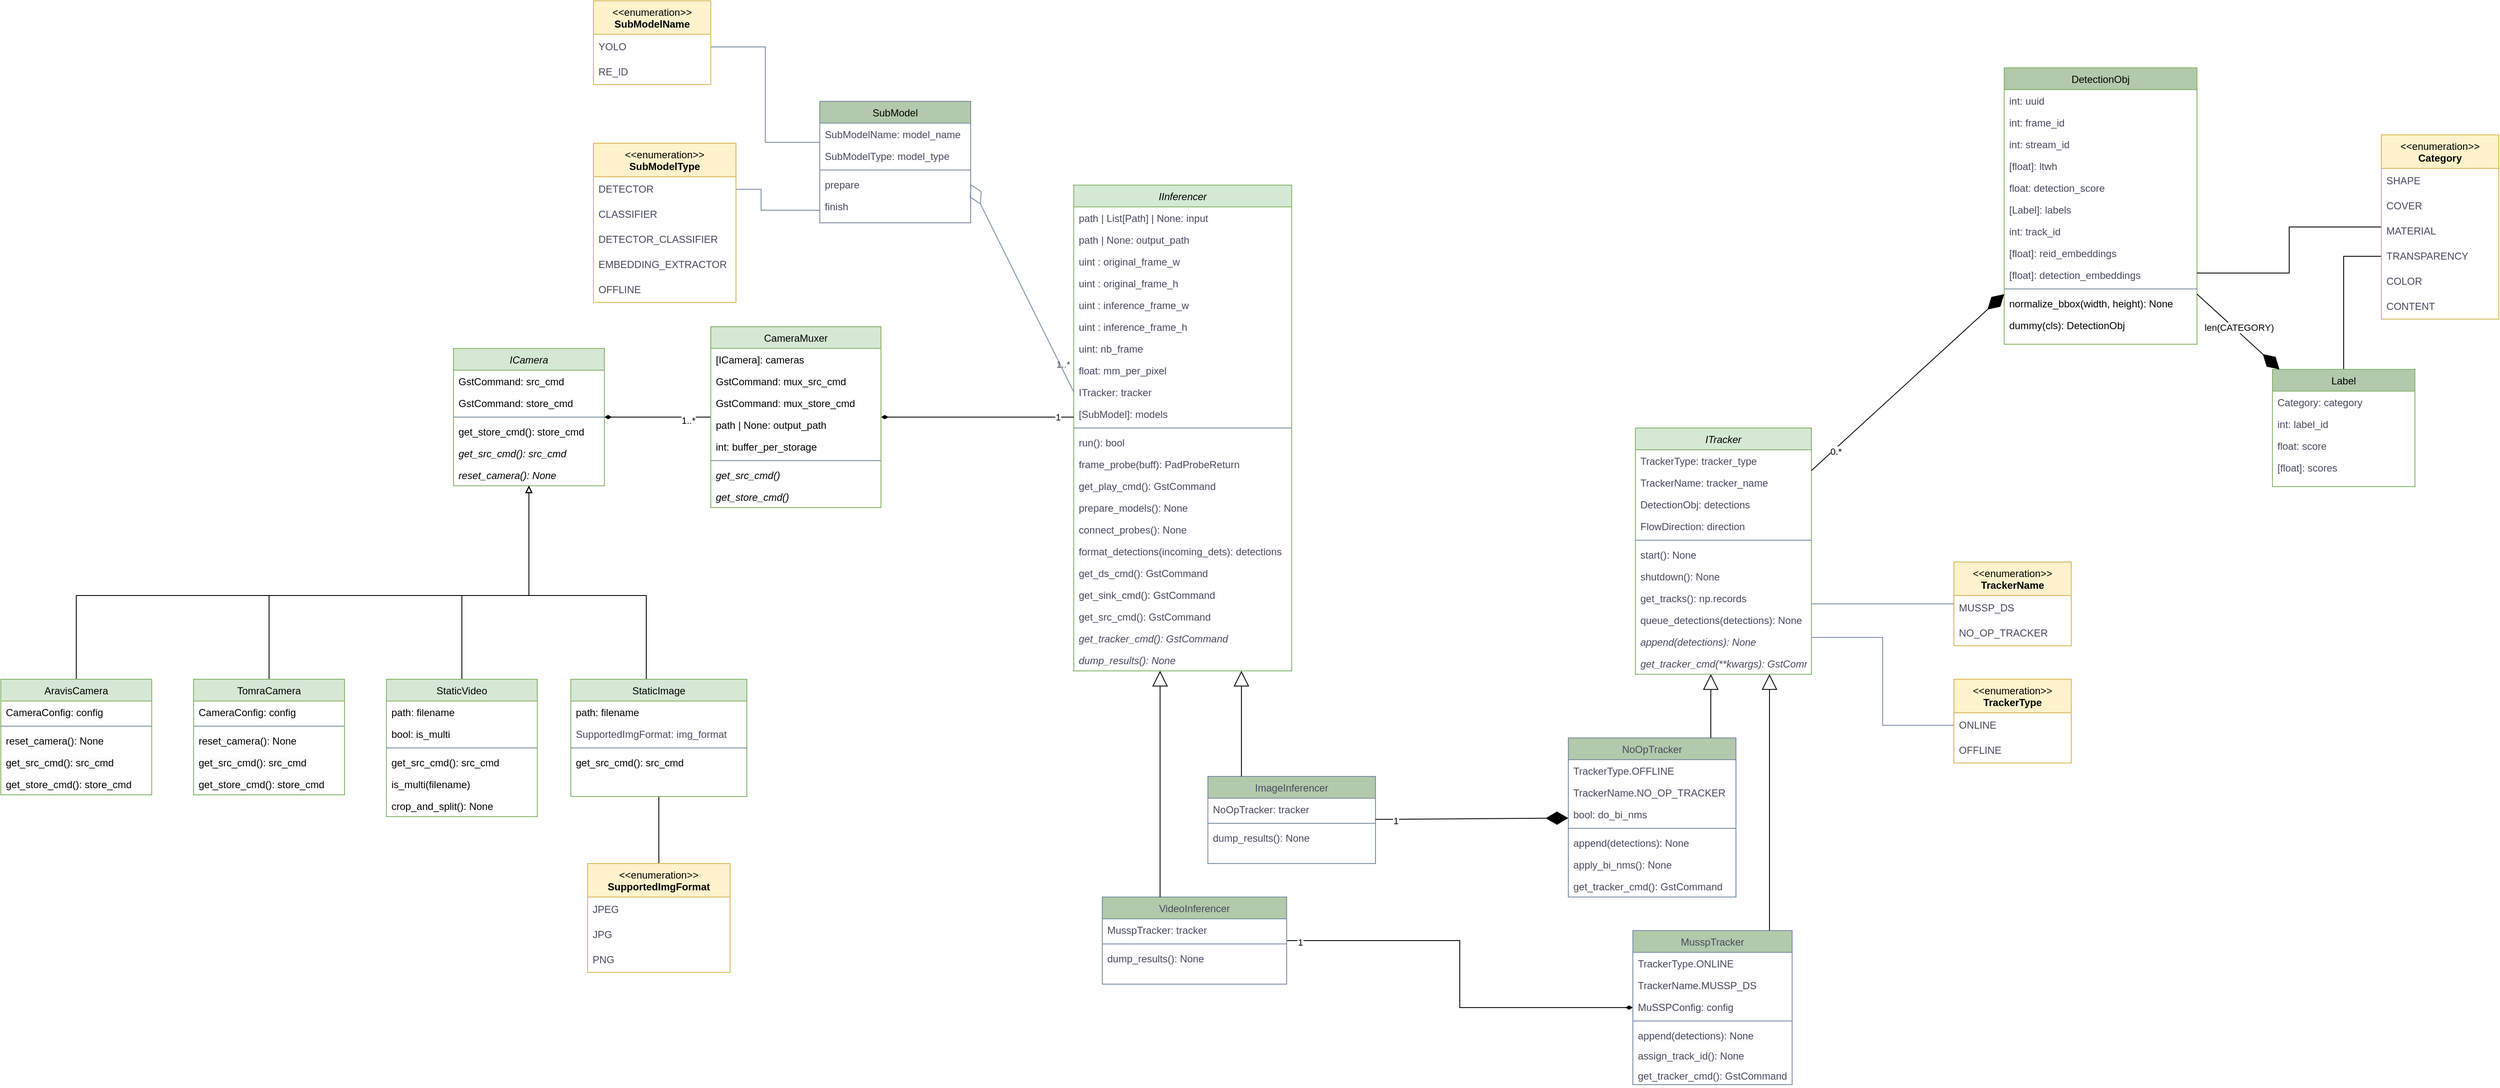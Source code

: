 <mxfile version="24.2.5" type="device" pages="7">
  <diagram name="detailed InferenceClasses" id="7pu86t6m21P1Yul5h3Cg">
    <mxGraphModel dx="3837" dy="2447" grid="1" gridSize="10" guides="1" tooltips="1" connect="1" arrows="1" fold="1" page="1" pageScale="1" pageWidth="827" pageHeight="1169" math="0" shadow="0">
      <root>
        <mxCell id="P1rssmw40jx7BzfBRu-O-0" />
        <mxCell id="P1rssmw40jx7BzfBRu-O-1" parent="P1rssmw40jx7BzfBRu-O-0" />
        <mxCell id="P1rssmw40jx7BzfBRu-O-2" value="IInferencer" style="swimlane;fontStyle=2;align=center;verticalAlign=top;childLayout=stackLayout;horizontal=1;startSize=26;horizontalStack=0;resizeParent=1;resizeLast=0;collapsible=1;marginBottom=0;rounded=0;shadow=0;strokeWidth=1;labelBackgroundColor=none;fillColor=#d5e8d4;strokeColor=#82b366;" vertex="1" parent="P1rssmw40jx7BzfBRu-O-1">
          <mxGeometry x="160" y="-130" width="260" height="580" as="geometry">
            <mxRectangle x="230" y="140" width="160" height="26" as="alternateBounds" />
          </mxGeometry>
        </mxCell>
        <mxCell id="P1rssmw40jx7BzfBRu-O-3" value="path | List[Path] | None: input&#xa;" style="text;align=left;verticalAlign=top;spacingLeft=4;spacingRight=4;overflow=hidden;rotatable=0;points=[[0,0.5],[1,0.5]];portConstraint=eastwest;labelBackgroundColor=none;fontColor=#46495D;" vertex="1" parent="P1rssmw40jx7BzfBRu-O-2">
          <mxGeometry y="26" width="260" height="26" as="geometry" />
        </mxCell>
        <mxCell id="h_8rrz20AS1onbJWHeP1-8" value="path | None: output_path&#xa;" style="text;align=left;verticalAlign=top;spacingLeft=4;spacingRight=4;overflow=hidden;rotatable=0;points=[[0,0.5],[1,0.5]];portConstraint=eastwest;labelBackgroundColor=none;fontColor=#46495D;" vertex="1" parent="P1rssmw40jx7BzfBRu-O-2">
          <mxGeometry y="52" width="260" height="26" as="geometry" />
        </mxCell>
        <mxCell id="P1rssmw40jx7BzfBRu-O-4" value="uint : original_frame_w" style="text;strokeColor=none;fillColor=none;align=left;verticalAlign=top;spacingLeft=4;spacingRight=4;overflow=hidden;rotatable=0;points=[[0,0.5],[1,0.5]];portConstraint=eastwest;whiteSpace=wrap;html=1;labelBackgroundColor=none;fontColor=#46495D;" vertex="1" parent="P1rssmw40jx7BzfBRu-O-2">
          <mxGeometry y="78" width="260" height="26" as="geometry" />
        </mxCell>
        <mxCell id="h_8rrz20AS1onbJWHeP1-32" value="uint : original_frame_h" style="text;strokeColor=none;fillColor=none;align=left;verticalAlign=top;spacingLeft=4;spacingRight=4;overflow=hidden;rotatable=0;points=[[0,0.5],[1,0.5]];portConstraint=eastwest;whiteSpace=wrap;html=1;labelBackgroundColor=none;fontColor=#46495D;" vertex="1" parent="P1rssmw40jx7BzfBRu-O-2">
          <mxGeometry y="104" width="260" height="26" as="geometry" />
        </mxCell>
        <mxCell id="h_8rrz20AS1onbJWHeP1-33" value="uint : inference_frame_w" style="text;strokeColor=none;fillColor=none;align=left;verticalAlign=top;spacingLeft=4;spacingRight=4;overflow=hidden;rotatable=0;points=[[0,0.5],[1,0.5]];portConstraint=eastwest;whiteSpace=wrap;html=1;labelBackgroundColor=none;fontColor=#46495D;" vertex="1" parent="P1rssmw40jx7BzfBRu-O-2">
          <mxGeometry y="130" width="260" height="26" as="geometry" />
        </mxCell>
        <mxCell id="h_8rrz20AS1onbJWHeP1-34" value="uint : inference_frame_h" style="text;strokeColor=none;fillColor=none;align=left;verticalAlign=top;spacingLeft=4;spacingRight=4;overflow=hidden;rotatable=0;points=[[0,0.5],[1,0.5]];portConstraint=eastwest;whiteSpace=wrap;html=1;labelBackgroundColor=none;fontColor=#46495D;" vertex="1" parent="P1rssmw40jx7BzfBRu-O-2">
          <mxGeometry y="156" width="260" height="26" as="geometry" />
        </mxCell>
        <mxCell id="P1rssmw40jx7BzfBRu-O-5" value="uint: nb_frame" style="text;strokeColor=none;fillColor=none;align=left;verticalAlign=top;spacingLeft=4;spacingRight=4;overflow=hidden;rotatable=0;points=[[0,0.5],[1,0.5]];portConstraint=eastwest;whiteSpace=wrap;html=1;labelBackgroundColor=none;fontColor=#46495D;" vertex="1" parent="P1rssmw40jx7BzfBRu-O-2">
          <mxGeometry y="182" width="260" height="26" as="geometry" />
        </mxCell>
        <mxCell id="P1rssmw40jx7BzfBRu-O-6" value="float: mm_per_pixel" style="text;strokeColor=none;fillColor=none;align=left;verticalAlign=top;spacingLeft=4;spacingRight=4;overflow=hidden;rotatable=0;points=[[0,0.5],[1,0.5]];portConstraint=eastwest;whiteSpace=wrap;html=1;labelBackgroundColor=none;fontColor=#46495D;" vertex="1" parent="P1rssmw40jx7BzfBRu-O-2">
          <mxGeometry y="208" width="260" height="26" as="geometry" />
        </mxCell>
        <mxCell id="P1rssmw40jx7BzfBRu-O-7" value="ITracker: tracker" style="text;strokeColor=none;fillColor=none;align=left;verticalAlign=top;spacingLeft=4;spacingRight=4;overflow=hidden;rotatable=0;points=[[0,0.5],[1,0.5]];portConstraint=eastwest;whiteSpace=wrap;html=1;labelBackgroundColor=none;fontColor=#46495D;" vertex="1" parent="P1rssmw40jx7BzfBRu-O-2">
          <mxGeometry y="234" width="260" height="26" as="geometry" />
        </mxCell>
        <mxCell id="P1rssmw40jx7BzfBRu-O-8" value="[SubModel]: models" style="text;strokeColor=none;fillColor=none;align=left;verticalAlign=top;spacingLeft=4;spacingRight=4;overflow=hidden;rotatable=0;points=[[0,0.5],[1,0.5]];portConstraint=eastwest;whiteSpace=wrap;html=1;labelBackgroundColor=none;fontColor=#46495D;" vertex="1" parent="P1rssmw40jx7BzfBRu-O-2">
          <mxGeometry y="260" width="260" height="26" as="geometry" />
        </mxCell>
        <mxCell id="P1rssmw40jx7BzfBRu-O-9" value="" style="line;html=1;strokeWidth=1;align=left;verticalAlign=middle;spacingTop=-1;spacingLeft=3;spacingRight=3;rotatable=0;labelPosition=right;points=[];portConstraint=eastwest;labelBackgroundColor=none;fillColor=#B2C9AB;strokeColor=#788AA3;fontColor=#46495D;" vertex="1" parent="P1rssmw40jx7BzfBRu-O-2">
          <mxGeometry y="286" width="260" height="8" as="geometry" />
        </mxCell>
        <mxCell id="P1rssmw40jx7BzfBRu-O-10" value="run(): bool" style="text;align=left;verticalAlign=top;spacingLeft=4;spacingRight=4;overflow=hidden;rotatable=0;points=[[0,0.5],[1,0.5]];portConstraint=eastwest;labelBackgroundColor=none;fontColor=#46495D;" vertex="1" parent="P1rssmw40jx7BzfBRu-O-2">
          <mxGeometry y="294" width="260" height="26" as="geometry" />
        </mxCell>
        <mxCell id="P1rssmw40jx7BzfBRu-O-11" value="frame_probe(buff): PadProbeReturn" style="text;align=left;verticalAlign=top;spacingLeft=4;spacingRight=4;overflow=hidden;rotatable=0;points=[[0,0.5],[1,0.5]];portConstraint=eastwest;labelBackgroundColor=none;fontColor=#46495D;" vertex="1" parent="P1rssmw40jx7BzfBRu-O-2">
          <mxGeometry y="320" width="260" height="26" as="geometry" />
        </mxCell>
        <mxCell id="h_8rrz20AS1onbJWHeP1-5" value="get_play_cmd(): GstCommand" style="text;align=left;verticalAlign=top;spacingLeft=4;spacingRight=4;overflow=hidden;rotatable=0;points=[[0,0.5],[1,0.5]];portConstraint=eastwest;labelBackgroundColor=none;fontColor=#46495D;" vertex="1" parent="P1rssmw40jx7BzfBRu-O-2">
          <mxGeometry y="346" width="260" height="26" as="geometry" />
        </mxCell>
        <mxCell id="h_8rrz20AS1onbJWHeP1-23" value="prepare_models(): None" style="text;align=left;verticalAlign=top;spacingLeft=4;spacingRight=4;overflow=hidden;rotatable=0;points=[[0,0.5],[1,0.5]];portConstraint=eastwest;labelBackgroundColor=none;fontColor=#46495D;" vertex="1" parent="P1rssmw40jx7BzfBRu-O-2">
          <mxGeometry y="372" width="260" height="26" as="geometry" />
        </mxCell>
        <mxCell id="h_8rrz20AS1onbJWHeP1-25" value="connect_probes(): None" style="text;align=left;verticalAlign=top;spacingLeft=4;spacingRight=4;overflow=hidden;rotatable=0;points=[[0,0.5],[1,0.5]];portConstraint=eastwest;labelBackgroundColor=none;fontColor=#46495D;" vertex="1" parent="P1rssmw40jx7BzfBRu-O-2">
          <mxGeometry y="398" width="260" height="26" as="geometry" />
        </mxCell>
        <mxCell id="h_8rrz20AS1onbJWHeP1-38" value="format_detections(incoming_dets): detections" style="text;align=left;verticalAlign=top;spacingLeft=4;spacingRight=4;overflow=hidden;rotatable=0;points=[[0,0.5],[1,0.5]];portConstraint=eastwest;labelBackgroundColor=none;fontColor=#46495D;" vertex="1" parent="P1rssmw40jx7BzfBRu-O-2">
          <mxGeometry y="424" width="260" height="26" as="geometry" />
        </mxCell>
        <mxCell id="h_8rrz20AS1onbJWHeP1-2" value="get_ds_cmd(): GstCommand" style="text;align=left;verticalAlign=top;spacingLeft=4;spacingRight=4;overflow=hidden;rotatable=0;points=[[0,0.5],[1,0.5]];portConstraint=eastwest;labelBackgroundColor=none;fontColor=#46495D;" vertex="1" parent="P1rssmw40jx7BzfBRu-O-2">
          <mxGeometry y="450" width="260" height="26" as="geometry" />
        </mxCell>
        <mxCell id="ympKl1xbFsGix7CXu4yu-0" value="get_sink_cmd(): GstCommand" style="text;align=left;verticalAlign=top;spacingLeft=4;spacingRight=4;overflow=hidden;rotatable=0;points=[[0,0.5],[1,0.5]];portConstraint=eastwest;labelBackgroundColor=none;fontColor=#46495D;fontStyle=0" vertex="1" parent="P1rssmw40jx7BzfBRu-O-2">
          <mxGeometry y="476" width="260" height="26" as="geometry" />
        </mxCell>
        <mxCell id="h_8rrz20AS1onbJWHeP1-3" value="get_src_cmd(): GstCommand" style="text;align=left;verticalAlign=top;spacingLeft=4;spacingRight=4;overflow=hidden;rotatable=0;points=[[0,0.5],[1,0.5]];portConstraint=eastwest;labelBackgroundColor=none;fontColor=#46495D;fontStyle=0" vertex="1" parent="P1rssmw40jx7BzfBRu-O-2">
          <mxGeometry y="502" width="260" height="26" as="geometry" />
        </mxCell>
        <mxCell id="bIc0mqZLqxKX5ajNvOpt-34" value="get_tracker_cmd(): GstCommand" style="text;align=left;verticalAlign=top;spacingLeft=4;spacingRight=4;overflow=hidden;rotatable=0;points=[[0,0.5],[1,0.5]];portConstraint=eastwest;labelBackgroundColor=none;fontColor=#46495D;fontStyle=2" vertex="1" parent="P1rssmw40jx7BzfBRu-O-2">
          <mxGeometry y="528" width="260" height="26" as="geometry" />
        </mxCell>
        <mxCell id="h_8rrz20AS1onbJWHeP1-7" value="dump_results(): None" style="text;align=left;verticalAlign=top;spacingLeft=4;spacingRight=4;overflow=hidden;rotatable=0;points=[[0,0.5],[1,0.5]];portConstraint=eastwest;labelBackgroundColor=none;fontColor=#46495D;fontStyle=2" vertex="1" parent="P1rssmw40jx7BzfBRu-O-2">
          <mxGeometry y="554" width="260" height="26" as="geometry" />
        </mxCell>
        <mxCell id="P1rssmw40jx7BzfBRu-O-14" value="ImageInferencer" style="swimlane;fontStyle=0;align=center;verticalAlign=top;childLayout=stackLayout;horizontal=1;startSize=26;horizontalStack=0;resizeParent=1;resizeLast=0;collapsible=1;marginBottom=0;rounded=0;shadow=0;strokeWidth=1;labelBackgroundColor=none;fillColor=#B2C9AB;strokeColor=#788AA3;fontColor=#46495D;" vertex="1" parent="P1rssmw40jx7BzfBRu-O-1">
          <mxGeometry x="320" y="576" width="200" height="104" as="geometry">
            <mxRectangle x="130" y="380" width="160" height="26" as="alternateBounds" />
          </mxGeometry>
        </mxCell>
        <mxCell id="P1rssmw40jx7BzfBRu-O-15" value="NoOpTracker: tracker" style="text;strokeColor=none;fillColor=none;align=left;verticalAlign=top;spacingLeft=4;spacingRight=4;overflow=hidden;rotatable=0;points=[[0,0.5],[1,0.5]];portConstraint=eastwest;whiteSpace=wrap;html=1;fontColor=#46495D;" vertex="1" parent="P1rssmw40jx7BzfBRu-O-14">
          <mxGeometry y="26" width="200" height="26" as="geometry" />
        </mxCell>
        <mxCell id="P1rssmw40jx7BzfBRu-O-16" value="" style="line;html=1;strokeWidth=1;align=left;verticalAlign=middle;spacingTop=-1;spacingLeft=3;spacingRight=3;rotatable=0;labelPosition=right;points=[];portConstraint=eastwest;labelBackgroundColor=none;fillColor=#B2C9AB;strokeColor=#788AA3;fontColor=#46495D;" vertex="1" parent="P1rssmw40jx7BzfBRu-O-14">
          <mxGeometry y="52" width="200" height="8" as="geometry" />
        </mxCell>
        <mxCell id="h_8rrz20AS1onbJWHeP1-27" value="dump_results(): None" style="text;strokeColor=none;fillColor=none;align=left;verticalAlign=top;spacingLeft=4;spacingRight=4;overflow=hidden;rotatable=0;points=[[0,0.5],[1,0.5]];portConstraint=eastwest;whiteSpace=wrap;html=1;fontColor=#46495D;" vertex="1" parent="P1rssmw40jx7BzfBRu-O-14">
          <mxGeometry y="60" width="200" height="26" as="geometry" />
        </mxCell>
        <mxCell id="bIc0mqZLqxKX5ajNvOpt-37" style="edgeStyle=orthogonalEdgeStyle;rounded=0;orthogonalLoop=1;jettySize=auto;html=1;endArrow=diamondThin;endFill=1;" edge="1" parent="P1rssmw40jx7BzfBRu-O-1" source="P1rssmw40jx7BzfBRu-O-20" target="P1rssmw40jx7BzfBRu-O-52">
          <mxGeometry relative="1" as="geometry" />
        </mxCell>
        <mxCell id="bIc0mqZLqxKX5ajNvOpt-38" value="1" style="edgeLabel;html=1;align=center;verticalAlign=middle;resizable=0;points=[];" vertex="1" connectable="0" parent="bIc0mqZLqxKX5ajNvOpt-37">
          <mxGeometry x="-0.938" y="-2" relative="1" as="geometry">
            <mxPoint as="offset" />
          </mxGeometry>
        </mxCell>
        <mxCell id="P1rssmw40jx7BzfBRu-O-20" value="VideoInferencer&#xa;" style="swimlane;fontStyle=0;align=center;verticalAlign=top;childLayout=stackLayout;horizontal=1;startSize=26;horizontalStack=0;resizeParent=1;resizeLast=0;collapsible=1;marginBottom=0;rounded=0;shadow=0;strokeWidth=1;labelBackgroundColor=none;fillColor=#B2C9AB;strokeColor=#788AA3;fontColor=#46495D;" vertex="1" parent="P1rssmw40jx7BzfBRu-O-1">
          <mxGeometry x="194" y="720" width="220" height="104" as="geometry">
            <mxRectangle x="340" y="380" width="170" height="26" as="alternateBounds" />
          </mxGeometry>
        </mxCell>
        <mxCell id="P1rssmw40jx7BzfBRu-O-21" value="MusspTracker: tracker" style="text;strokeColor=none;fillColor=none;align=left;verticalAlign=top;spacingLeft=4;spacingRight=4;overflow=hidden;rotatable=0;points=[[0,0.5],[1,0.5]];portConstraint=eastwest;whiteSpace=wrap;html=1;fontColor=#46495D;" vertex="1" parent="P1rssmw40jx7BzfBRu-O-20">
          <mxGeometry y="26" width="220" height="26" as="geometry" />
        </mxCell>
        <mxCell id="P1rssmw40jx7BzfBRu-O-22" value="" style="line;html=1;strokeWidth=1;align=left;verticalAlign=middle;spacingTop=-1;spacingLeft=3;spacingRight=3;rotatable=0;labelPosition=right;points=[];portConstraint=eastwest;labelBackgroundColor=none;fillColor=#B2C9AB;strokeColor=#788AA3;fontColor=#46495D;" vertex="1" parent="P1rssmw40jx7BzfBRu-O-20">
          <mxGeometry y="52" width="220" height="8" as="geometry" />
        </mxCell>
        <mxCell id="h_8rrz20AS1onbJWHeP1-101" value="&lt;meta charset=&quot;utf-8&quot;&gt;&lt;span style=&quot;color: rgb(70, 73, 93); font-family: Helvetica; font-size: 12px; font-style: normal; font-variant-ligatures: normal; font-variant-caps: normal; font-weight: 400; letter-spacing: normal; orphans: 2; text-align: left; text-indent: 0px; text-transform: none; widows: 2; word-spacing: 0px; -webkit-text-stroke-width: 0px; white-space: normal; background-color: rgb(251, 251, 251); text-decoration-thickness: initial; text-decoration-style: initial; text-decoration-color: initial; display: inline !important; float: none;&quot;&gt;dump_results(): None&lt;/span&gt;" style="text;strokeColor=none;fillColor=none;align=left;verticalAlign=top;spacingLeft=4;spacingRight=4;overflow=hidden;rotatable=0;points=[[0,0.5],[1,0.5]];portConstraint=eastwest;whiteSpace=wrap;html=1;fontColor=#46495D;" vertex="1" parent="P1rssmw40jx7BzfBRu-O-20">
          <mxGeometry y="60" width="220" height="26" as="geometry" />
        </mxCell>
        <mxCell id="P1rssmw40jx7BzfBRu-O-25" value="ITracker" style="swimlane;fontStyle=2;align=center;verticalAlign=top;childLayout=stackLayout;horizontal=1;startSize=26;horizontalStack=0;resizeParent=1;resizeLast=0;collapsible=1;marginBottom=0;rounded=0;shadow=0;strokeWidth=1;labelBackgroundColor=none;fillColor=#d5e8d4;strokeColor=#82b366;" vertex="1" parent="P1rssmw40jx7BzfBRu-O-1">
          <mxGeometry x="830" y="160" width="210" height="294" as="geometry">
            <mxRectangle x="550" y="140" width="160" height="26" as="alternateBounds" />
          </mxGeometry>
        </mxCell>
        <mxCell id="P1rssmw40jx7BzfBRu-O-26" value="TrackerType: tracker_type&#xa;" style="text;align=left;verticalAlign=top;spacingLeft=4;spacingRight=4;overflow=hidden;rotatable=0;points=[[0,0.5],[1,0.5]];portConstraint=eastwest;labelBackgroundColor=none;fontColor=#46495D;" vertex="1" parent="P1rssmw40jx7BzfBRu-O-25">
          <mxGeometry y="26" width="210" height="26" as="geometry" />
        </mxCell>
        <mxCell id="P1rssmw40jx7BzfBRu-O-27" value="TrackerName: tracker_name&#xa;" style="text;align=left;verticalAlign=top;spacingLeft=4;spacingRight=4;overflow=hidden;rotatable=0;points=[[0,0.5],[1,0.5]];portConstraint=eastwest;labelBackgroundColor=none;fontColor=#46495D;" vertex="1" parent="P1rssmw40jx7BzfBRu-O-25">
          <mxGeometry y="52" width="210" height="26" as="geometry" />
        </mxCell>
        <mxCell id="h_8rrz20AS1onbJWHeP1-39" value="DetectionObj: detections&#xa;" style="text;align=left;verticalAlign=top;spacingLeft=4;spacingRight=4;overflow=hidden;rotatable=0;points=[[0,0.5],[1,0.5]];portConstraint=eastwest;labelBackgroundColor=none;fontColor=#46495D;" vertex="1" parent="P1rssmw40jx7BzfBRu-O-25">
          <mxGeometry y="78" width="210" height="26" as="geometry" />
        </mxCell>
        <mxCell id="bIc0mqZLqxKX5ajNvOpt-33" value="FlowDirection: direction" style="text;align=left;verticalAlign=top;spacingLeft=4;spacingRight=4;overflow=hidden;rotatable=0;points=[[0,0.5],[1,0.5]];portConstraint=eastwest;labelBackgroundColor=none;fontColor=#46495D;" vertex="1" parent="P1rssmw40jx7BzfBRu-O-25">
          <mxGeometry y="104" width="210" height="26" as="geometry" />
        </mxCell>
        <mxCell id="P1rssmw40jx7BzfBRu-O-28" value="" style="line;html=1;strokeWidth=1;align=left;verticalAlign=middle;spacingTop=-1;spacingLeft=3;spacingRight=3;rotatable=0;labelPosition=right;points=[];portConstraint=eastwest;labelBackgroundColor=none;fillColor=#B2C9AB;strokeColor=#788AA3;fontColor=#46495D;" vertex="1" parent="P1rssmw40jx7BzfBRu-O-25">
          <mxGeometry y="130" width="210" height="8" as="geometry" />
        </mxCell>
        <mxCell id="P1rssmw40jx7BzfBRu-O-29" value="start(): None" style="text;align=left;verticalAlign=top;spacingLeft=4;spacingRight=4;overflow=hidden;rotatable=0;points=[[0,0.5],[1,0.5]];portConstraint=eastwest;labelBackgroundColor=none;fontColor=#46495D;fontStyle=0" vertex="1" parent="P1rssmw40jx7BzfBRu-O-25">
          <mxGeometry y="138" width="210" height="26" as="geometry" />
        </mxCell>
        <mxCell id="h_8rrz20AS1onbJWHeP1-99" value="shutdown(): None" style="text;align=left;verticalAlign=top;spacingLeft=4;spacingRight=4;overflow=hidden;rotatable=0;points=[[0,0.5],[1,0.5]];portConstraint=eastwest;labelBackgroundColor=none;fontColor=#46495D;fontStyle=0" vertex="1" parent="P1rssmw40jx7BzfBRu-O-25">
          <mxGeometry y="164" width="210" height="26" as="geometry" />
        </mxCell>
        <mxCell id="h_8rrz20AS1onbJWHeP1-102" value="get_tracks(): np.records" style="text;align=left;verticalAlign=top;spacingLeft=4;spacingRight=4;overflow=hidden;rotatable=0;points=[[0,0.5],[1,0.5]];portConstraint=eastwest;labelBackgroundColor=none;fontColor=#46495D;fontStyle=0" vertex="1" parent="P1rssmw40jx7BzfBRu-O-25">
          <mxGeometry y="190" width="210" height="26" as="geometry" />
        </mxCell>
        <mxCell id="h_8rrz20AS1onbJWHeP1-98" value="queue_detections(detections): None" style="text;align=left;verticalAlign=top;spacingLeft=4;spacingRight=4;overflow=hidden;rotatable=0;points=[[0,0.5],[1,0.5]];portConstraint=eastwest;labelBackgroundColor=none;fontColor=#46495D;fontStyle=0" vertex="1" parent="P1rssmw40jx7BzfBRu-O-25">
          <mxGeometry y="216" width="210" height="26" as="geometry" />
        </mxCell>
        <mxCell id="P1rssmw40jx7BzfBRu-O-30" value="append(detections): None" style="text;align=left;verticalAlign=top;spacingLeft=4;spacingRight=4;overflow=hidden;rotatable=0;points=[[0,0.5],[1,0.5]];portConstraint=eastwest;labelBackgroundColor=none;fontColor=#46495D;fontStyle=2" vertex="1" parent="P1rssmw40jx7BzfBRu-O-25">
          <mxGeometry y="242" width="210" height="26" as="geometry" />
        </mxCell>
        <mxCell id="bIc0mqZLqxKX5ajNvOpt-29" value="get_tracker_cmd(**kwargs): GstCommand" style="text;align=left;verticalAlign=top;spacingLeft=4;spacingRight=4;overflow=hidden;rotatable=0;points=[[0,0.5],[1,0.5]];portConstraint=eastwest;labelBackgroundColor=none;fontColor=#46495D;fontStyle=2" vertex="1" parent="P1rssmw40jx7BzfBRu-O-25">
          <mxGeometry y="268" width="210" height="26" as="geometry" />
        </mxCell>
        <mxCell id="P1rssmw40jx7BzfBRu-O-44" value="&amp;lt;&amp;lt;enumeration&amp;gt;&amp;gt;&lt;br&gt;&lt;b&gt;TrackerType&lt;/b&gt;" style="swimlane;fontStyle=0;align=center;verticalAlign=top;childLayout=stackLayout;horizontal=1;startSize=40;horizontalStack=0;resizeParent=1;resizeParentMax=0;resizeLast=0;collapsible=0;marginBottom=0;html=1;whiteSpace=wrap;labelBackgroundColor=none;fillColor=#fff2cc;strokeColor=#d6b656;" vertex="1" parent="P1rssmw40jx7BzfBRu-O-1">
          <mxGeometry x="1210" y="460" width="140" height="100" as="geometry" />
        </mxCell>
        <mxCell id="P1rssmw40jx7BzfBRu-O-45" value="ONLINE&amp;nbsp;" style="text;html=1;strokeColor=none;fillColor=none;align=left;verticalAlign=middle;spacingLeft=4;spacingRight=4;overflow=hidden;rotatable=0;points=[[0,0.5],[1,0.5]];portConstraint=eastwest;whiteSpace=wrap;labelBackgroundColor=none;fontColor=#46495D;" vertex="1" parent="P1rssmw40jx7BzfBRu-O-44">
          <mxGeometry y="40" width="140" height="30" as="geometry" />
        </mxCell>
        <mxCell id="P1rssmw40jx7BzfBRu-O-46" value="OFFLINE" style="text;html=1;strokeColor=none;fillColor=none;align=left;verticalAlign=middle;spacingLeft=4;spacingRight=4;overflow=hidden;rotatable=0;points=[[0,0.5],[1,0.5]];portConstraint=eastwest;whiteSpace=wrap;labelBackgroundColor=none;fontColor=#46495D;" vertex="1" parent="P1rssmw40jx7BzfBRu-O-44">
          <mxGeometry y="70" width="140" height="30" as="geometry" />
        </mxCell>
        <mxCell id="P1rssmw40jx7BzfBRu-O-47" value="&amp;lt;&amp;lt;enumeration&amp;gt;&amp;gt;&lt;br&gt;&lt;b&gt;TrackerName&lt;/b&gt;" style="swimlane;fontStyle=0;align=center;verticalAlign=top;childLayout=stackLayout;horizontal=1;startSize=40;horizontalStack=0;resizeParent=1;resizeParentMax=0;resizeLast=0;collapsible=0;marginBottom=0;html=1;whiteSpace=wrap;labelBackgroundColor=none;fillColor=#fff2cc;strokeColor=#d6b656;" vertex="1" parent="P1rssmw40jx7BzfBRu-O-1">
          <mxGeometry x="1210" y="320" width="140" height="100" as="geometry" />
        </mxCell>
        <mxCell id="P1rssmw40jx7BzfBRu-O-48" value="MUSSP_DS" style="text;html=1;strokeColor=none;fillColor=none;align=left;verticalAlign=middle;spacingLeft=4;spacingRight=4;overflow=hidden;rotatable=0;points=[[0,0.5],[1,0.5]];portConstraint=eastwest;whiteSpace=wrap;labelBackgroundColor=none;fontColor=#46495D;" vertex="1" parent="P1rssmw40jx7BzfBRu-O-47">
          <mxGeometry y="40" width="140" height="30" as="geometry" />
        </mxCell>
        <mxCell id="P1rssmw40jx7BzfBRu-O-49" value="NO_OP_TRACKER" style="text;html=1;strokeColor=none;fillColor=none;align=left;verticalAlign=middle;spacingLeft=4;spacingRight=4;overflow=hidden;rotatable=0;points=[[0,0.5],[1,0.5]];portConstraint=eastwest;whiteSpace=wrap;labelBackgroundColor=none;fontColor=#46495D;" vertex="1" parent="P1rssmw40jx7BzfBRu-O-47">
          <mxGeometry y="70" width="140" height="30" as="geometry" />
        </mxCell>
        <mxCell id="P1rssmw40jx7BzfBRu-O-50" value="" style="endArrow=none;html=1;edgeStyle=orthogonalEdgeStyle;rounded=0;entryX=0;entryY=0.5;entryDx=0;entryDy=0;labelBackgroundColor=none;fontColor=default;strokeColor=#788AA3;" edge="1" parent="P1rssmw40jx7BzfBRu-O-1" source="P1rssmw40jx7BzfBRu-O-25" target="P1rssmw40jx7BzfBRu-O-45">
          <mxGeometry relative="1" as="geometry">
            <mxPoint x="850" y="450" as="sourcePoint" />
            <mxPoint x="1010" y="450" as="targetPoint" />
            <Array as="points">
              <mxPoint x="1125" y="410" />
              <mxPoint x="1125" y="515" />
            </Array>
          </mxGeometry>
        </mxCell>
        <mxCell id="P1rssmw40jx7BzfBRu-O-51" style="edgeStyle=orthogonalEdgeStyle;rounded=0;orthogonalLoop=1;jettySize=auto;html=1;endArrow=none;endFill=0;labelBackgroundColor=none;fontColor=default;strokeColor=#788AA3;" edge="1" parent="P1rssmw40jx7BzfBRu-O-1" source="P1rssmw40jx7BzfBRu-O-25" target="P1rssmw40jx7BzfBRu-O-47">
          <mxGeometry relative="1" as="geometry">
            <Array as="points">
              <mxPoint x="1080" y="370" />
              <mxPoint x="1080" y="370" />
            </Array>
          </mxGeometry>
        </mxCell>
        <mxCell id="P1rssmw40jx7BzfBRu-O-52" value="MusspTracker" style="swimlane;fontStyle=0;align=center;verticalAlign=top;childLayout=stackLayout;horizontal=1;startSize=26;horizontalStack=0;resizeParent=1;resizeLast=0;collapsible=1;marginBottom=0;rounded=0;shadow=0;strokeWidth=1;labelBackgroundColor=none;fillColor=#B2C9AB;strokeColor=#788AA3;fontColor=#46495D;" vertex="1" parent="P1rssmw40jx7BzfBRu-O-1">
          <mxGeometry x="827" y="760" width="190" height="184" as="geometry">
            <mxRectangle x="340" y="380" width="170" height="26" as="alternateBounds" />
          </mxGeometry>
        </mxCell>
        <mxCell id="P1rssmw40jx7BzfBRu-O-53" value="TrackerType.ONLINE" style="text;strokeColor=none;fillColor=none;align=left;verticalAlign=top;spacingLeft=4;spacingRight=4;overflow=hidden;rotatable=0;points=[[0,0.5],[1,0.5]];portConstraint=eastwest;whiteSpace=wrap;html=1;fontColor=#46495D;" vertex="1" parent="P1rssmw40jx7BzfBRu-O-52">
          <mxGeometry y="26" width="190" height="26" as="geometry" />
        </mxCell>
        <mxCell id="P1rssmw40jx7BzfBRu-O-54" value="&lt;meta charset=&quot;utf-8&quot;&gt;&lt;span style=&quot;color: rgb(70, 73, 93); font-family: Helvetica; font-size: 12px; font-style: normal; font-variant-ligatures: normal; font-variant-caps: normal; font-weight: 400; letter-spacing: normal; orphans: 2; text-align: left; text-indent: 0px; text-transform: none; widows: 2; word-spacing: 0px; -webkit-text-stroke-width: 0px; white-space: normal; background-color: rgb(251, 251, 251); text-decoration-thickness: initial; text-decoration-style: initial; text-decoration-color: initial; display: inline !important; float: none;&quot;&gt;TrackerName.MUSSP_DS&lt;/span&gt;" style="text;strokeColor=none;fillColor=none;align=left;verticalAlign=top;spacingLeft=4;spacingRight=4;overflow=hidden;rotatable=0;points=[[0,0.5],[1,0.5]];portConstraint=eastwest;whiteSpace=wrap;html=1;fontColor=#46495D;" vertex="1" parent="P1rssmw40jx7BzfBRu-O-52">
          <mxGeometry y="52" width="190" height="26" as="geometry" />
        </mxCell>
        <mxCell id="bIc0mqZLqxKX5ajNvOpt-32" value="&lt;span style=&quot;color: rgb(70, 73, 93); font-family: Helvetica; font-size: 12px; font-style: normal; font-variant-ligatures: normal; font-variant-caps: normal; font-weight: 400; letter-spacing: normal; orphans: 2; text-align: left; text-indent: 0px; text-transform: none; widows: 2; word-spacing: 0px; -webkit-text-stroke-width: 0px; white-space: normal; background-color: rgb(251, 251, 251); text-decoration-thickness: initial; text-decoration-style: initial; text-decoration-color: initial; display: inline !important; float: none;&quot;&gt;MuSSPConfig: config&lt;/span&gt;" style="text;strokeColor=none;fillColor=none;align=left;verticalAlign=top;spacingLeft=4;spacingRight=4;overflow=hidden;rotatable=0;points=[[0,0.5],[1,0.5]];portConstraint=eastwest;whiteSpace=wrap;html=1;fontColor=#46495D;" vertex="1" parent="P1rssmw40jx7BzfBRu-O-52">
          <mxGeometry y="78" width="190" height="26" as="geometry" />
        </mxCell>
        <mxCell id="P1rssmw40jx7BzfBRu-O-55" value="" style="line;strokeWidth=1;fillColor=none;align=left;verticalAlign=middle;spacingTop=-1;spacingLeft=3;spacingRight=3;rotatable=0;labelPosition=right;points=[];portConstraint=eastwest;strokeColor=inherit;fontColor=#46495D;" vertex="1" parent="P1rssmw40jx7BzfBRu-O-52">
          <mxGeometry y="104" width="190" height="8" as="geometry" />
        </mxCell>
        <mxCell id="h_8rrz20AS1onbJWHeP1-108" value="&lt;span style=&quot;color: rgb(70, 73, 93); font-family: Helvetica; font-size: 12px; font-variant-ligatures: normal; font-variant-caps: normal; font-weight: 400; letter-spacing: normal; orphans: 2; text-align: left; text-indent: 0px; text-transform: none; widows: 2; word-spacing: 0px; -webkit-text-stroke-width: 0px; white-space: nowrap; background-color: rgb(251, 251, 251); text-decoration-thickness: initial; text-decoration-style: initial; text-decoration-color: initial; float: none; display: inline !important;&quot;&gt;append(detections): None&lt;/span&gt;" style="text;strokeColor=none;fillColor=none;align=left;verticalAlign=top;spacingLeft=4;spacingRight=4;overflow=hidden;rotatable=0;points=[[0,0.5],[1,0.5]];portConstraint=eastwest;whiteSpace=wrap;html=1;fontColor=#46495D;" vertex="1" parent="P1rssmw40jx7BzfBRu-O-52">
          <mxGeometry y="112" width="190" height="24" as="geometry" />
        </mxCell>
        <mxCell id="h_8rrz20AS1onbJWHeP1-100" value="&lt;span style=&quot;color: rgb(70, 73, 93); font-family: Helvetica; font-size: 12px; font-variant-ligatures: normal; font-variant-caps: normal; font-weight: 400; letter-spacing: normal; orphans: 2; text-align: left; text-indent: 0px; text-transform: none; widows: 2; word-spacing: 0px; -webkit-text-stroke-width: 0px; white-space: nowrap; background-color: rgb(251, 251, 251); text-decoration-thickness: initial; text-decoration-style: initial; text-decoration-color: initial; float: none; display: inline !important;&quot;&gt;assign_track_id(): None&lt;/span&gt;" style="text;strokeColor=none;fillColor=none;align=left;verticalAlign=top;spacingLeft=4;spacingRight=4;overflow=hidden;rotatable=0;points=[[0,0.5],[1,0.5]];portConstraint=eastwest;whiteSpace=wrap;html=1;fontColor=#46495D;" vertex="1" parent="P1rssmw40jx7BzfBRu-O-52">
          <mxGeometry y="136" width="190" height="24" as="geometry" />
        </mxCell>
        <mxCell id="bIc0mqZLqxKX5ajNvOpt-31" value="get_tracker_cmd(): GstCommand" style="text;strokeColor=none;fillColor=none;align=left;verticalAlign=top;spacingLeft=4;spacingRight=4;overflow=hidden;rotatable=0;points=[[0,0.5],[1,0.5]];portConstraint=eastwest;whiteSpace=wrap;html=1;fontColor=#46495D;" vertex="1" parent="P1rssmw40jx7BzfBRu-O-52">
          <mxGeometry y="160" width="190" height="24" as="geometry" />
        </mxCell>
        <mxCell id="P1rssmw40jx7BzfBRu-O-60" value="NoOpTracker" style="swimlane;fontStyle=0;align=center;verticalAlign=top;childLayout=stackLayout;horizontal=1;startSize=26;horizontalStack=0;resizeParent=1;resizeLast=0;collapsible=1;marginBottom=0;rounded=0;shadow=0;strokeWidth=1;labelBackgroundColor=none;fillColor=#B2C9AB;strokeColor=#788AA3;fontColor=#46495D;" vertex="1" parent="P1rssmw40jx7BzfBRu-O-1">
          <mxGeometry x="750" y="530" width="200" height="190" as="geometry">
            <mxRectangle x="340" y="380" width="170" height="26" as="alternateBounds" />
          </mxGeometry>
        </mxCell>
        <mxCell id="P1rssmw40jx7BzfBRu-O-61" value="TrackerType.OFFLINE" style="text;strokeColor=none;fillColor=none;align=left;verticalAlign=top;spacingLeft=4;spacingRight=4;overflow=hidden;rotatable=0;points=[[0,0.5],[1,0.5]];portConstraint=eastwest;whiteSpace=wrap;html=1;fontColor=#46495D;" vertex="1" parent="P1rssmw40jx7BzfBRu-O-60">
          <mxGeometry y="26" width="200" height="26" as="geometry" />
        </mxCell>
        <mxCell id="P1rssmw40jx7BzfBRu-O-62" value="&lt;span style=&quot;color: rgb(70, 73, 93); font-family: Helvetica; font-size: 12px; font-style: normal; font-variant-ligatures: normal; font-variant-caps: normal; font-weight: 400; letter-spacing: normal; orphans: 2; text-align: left; text-indent: 0px; text-transform: none; widows: 2; word-spacing: 0px; -webkit-text-stroke-width: 0px; white-space: normal; background-color: rgb(251, 251, 251); text-decoration-thickness: initial; text-decoration-style: initial; text-decoration-color: initial; display: inline !important; float: none;&quot;&gt;TrackerName.NO_OP_TRACKER&lt;/span&gt;" style="text;strokeColor=none;fillColor=none;align=left;verticalAlign=top;spacingLeft=4;spacingRight=4;overflow=hidden;rotatable=0;points=[[0,0.5],[1,0.5]];portConstraint=eastwest;whiteSpace=wrap;html=1;fontColor=#46495D;" vertex="1" parent="P1rssmw40jx7BzfBRu-O-60">
          <mxGeometry y="52" width="200" height="26" as="geometry" />
        </mxCell>
        <mxCell id="h_8rrz20AS1onbJWHeP1-110" value="bool: do_bi_nms" style="text;strokeColor=none;fillColor=none;align=left;verticalAlign=top;spacingLeft=4;spacingRight=4;overflow=hidden;rotatable=0;points=[[0,0.5],[1,0.5]];portConstraint=eastwest;whiteSpace=wrap;html=1;fontColor=#46495D;" vertex="1" parent="P1rssmw40jx7BzfBRu-O-60">
          <mxGeometry y="78" width="200" height="26" as="geometry" />
        </mxCell>
        <mxCell id="P1rssmw40jx7BzfBRu-O-63" value="" style="line;strokeWidth=1;fillColor=none;align=left;verticalAlign=middle;spacingTop=-1;spacingLeft=3;spacingRight=3;rotatable=0;labelPosition=right;points=[];portConstraint=eastwest;strokeColor=inherit;fontColor=#46495D;" vertex="1" parent="P1rssmw40jx7BzfBRu-O-60">
          <mxGeometry y="104" width="200" height="8" as="geometry" />
        </mxCell>
        <mxCell id="h_8rrz20AS1onbJWHeP1-107" value="&lt;span style=&quot;text-wrap: nowrap;&quot;&gt;append(detections): None&lt;/span&gt;" style="text;strokeColor=none;fillColor=none;align=left;verticalAlign=top;spacingLeft=4;spacingRight=4;overflow=hidden;rotatable=0;points=[[0,0.5],[1,0.5]];portConstraint=eastwest;whiteSpace=wrap;html=1;fontColor=#46495D;" vertex="1" parent="P1rssmw40jx7BzfBRu-O-60">
          <mxGeometry y="112" width="200" height="26" as="geometry" />
        </mxCell>
        <mxCell id="h_8rrz20AS1onbJWHeP1-112" value="&lt;span style=&quot;text-wrap: nowrap;&quot;&gt;apply_bi_nms(): None&lt;/span&gt;" style="text;strokeColor=none;fillColor=none;align=left;verticalAlign=top;spacingLeft=4;spacingRight=4;overflow=hidden;rotatable=0;points=[[0,0.5],[1,0.5]];portConstraint=eastwest;whiteSpace=wrap;html=1;fontColor=#46495D;" vertex="1" parent="P1rssmw40jx7BzfBRu-O-60">
          <mxGeometry y="138" width="200" height="26" as="geometry" />
        </mxCell>
        <mxCell id="bIc0mqZLqxKX5ajNvOpt-30" value="&lt;span style=&quot;text-wrap: nowrap;&quot;&gt;get_tracker_cmd(): GstCommand&lt;/span&gt;" style="text;strokeColor=none;fillColor=none;align=left;verticalAlign=top;spacingLeft=4;spacingRight=4;overflow=hidden;rotatable=0;points=[[0,0.5],[1,0.5]];portConstraint=eastwest;whiteSpace=wrap;html=1;fontColor=#46495D;" vertex="1" parent="P1rssmw40jx7BzfBRu-O-60">
          <mxGeometry y="164" width="200" height="26" as="geometry" />
        </mxCell>
        <mxCell id="P1rssmw40jx7BzfBRu-O-72" value="SubModel" style="swimlane;fontStyle=0;align=center;verticalAlign=top;childLayout=stackLayout;horizontal=1;startSize=26;horizontalStack=0;resizeParent=1;resizeLast=0;collapsible=1;marginBottom=0;rounded=0;shadow=0;strokeWidth=1;labelBackgroundColor=none;fillColor=#B2C9AB;strokeColor=#788aa3;" vertex="1" parent="P1rssmw40jx7BzfBRu-O-1">
          <mxGeometry x="-143" y="-230" width="180" height="145" as="geometry">
            <mxRectangle x="550" y="140" width="160" height="26" as="alternateBounds" />
          </mxGeometry>
        </mxCell>
        <mxCell id="P1rssmw40jx7BzfBRu-O-73" value="SubModelName: model_name&#xa;" style="text;align=left;verticalAlign=top;spacingLeft=4;spacingRight=4;overflow=hidden;rotatable=0;points=[[0,0.5],[1,0.5]];portConstraint=eastwest;labelBackgroundColor=none;fontColor=#46495D;" vertex="1" parent="P1rssmw40jx7BzfBRu-O-72">
          <mxGeometry y="26" width="180" height="26" as="geometry" />
        </mxCell>
        <mxCell id="P1rssmw40jx7BzfBRu-O-74" value="SubModelType: model_type&#xa;" style="text;align=left;verticalAlign=top;spacingLeft=4;spacingRight=4;overflow=hidden;rotatable=0;points=[[0,0.5],[1,0.5]];portConstraint=eastwest;labelBackgroundColor=none;fontColor=#46495D;" vertex="1" parent="P1rssmw40jx7BzfBRu-O-72">
          <mxGeometry y="52" width="180" height="26" as="geometry" />
        </mxCell>
        <mxCell id="P1rssmw40jx7BzfBRu-O-75" value="" style="line;html=1;strokeWidth=1;align=left;verticalAlign=middle;spacingTop=-1;spacingLeft=3;spacingRight=3;rotatable=0;labelPosition=right;points=[];portConstraint=eastwest;labelBackgroundColor=none;fillColor=#B2C9AB;strokeColor=#788AA3;fontColor=#46495D;" vertex="1" parent="P1rssmw40jx7BzfBRu-O-72">
          <mxGeometry y="78" width="180" height="8" as="geometry" />
        </mxCell>
        <mxCell id="P1rssmw40jx7BzfBRu-O-76" value="prepare" style="text;align=left;verticalAlign=top;spacingLeft=4;spacingRight=4;overflow=hidden;rotatable=0;points=[[0,0.5],[1,0.5]];portConstraint=eastwest;labelBackgroundColor=none;fontColor=#46495D;fontStyle=0" vertex="1" parent="P1rssmw40jx7BzfBRu-O-72">
          <mxGeometry y="86" width="180" height="26" as="geometry" />
        </mxCell>
        <mxCell id="P1rssmw40jx7BzfBRu-O-77" value="finish" style="text;align=left;verticalAlign=top;spacingLeft=4;spacingRight=4;overflow=hidden;rotatable=0;points=[[0,0.5],[1,0.5]];portConstraint=eastwest;labelBackgroundColor=none;fontColor=#46495D;fontStyle=0" vertex="1" parent="P1rssmw40jx7BzfBRu-O-72">
          <mxGeometry y="112" width="180" height="26" as="geometry" />
        </mxCell>
        <mxCell id="P1rssmw40jx7BzfBRu-O-78" value="&amp;lt;&amp;lt;enumeration&amp;gt;&amp;gt;&lt;br&gt;&lt;b&gt;SubModelType&lt;/b&gt;" style="swimlane;fontStyle=0;align=center;verticalAlign=top;childLayout=stackLayout;horizontal=1;startSize=40;horizontalStack=0;resizeParent=1;resizeParentMax=0;resizeLast=0;collapsible=0;marginBottom=0;html=1;whiteSpace=wrap;labelBackgroundColor=none;fillColor=#fff2cc;strokeColor=#d6b656;" vertex="1" parent="P1rssmw40jx7BzfBRu-O-1">
          <mxGeometry x="-413" y="-180" width="170" height="190" as="geometry" />
        </mxCell>
        <mxCell id="P1rssmw40jx7BzfBRu-O-79" value="DETECTOR" style="text;html=1;strokeColor=none;fillColor=none;align=left;verticalAlign=middle;spacingLeft=4;spacingRight=4;overflow=hidden;rotatable=0;points=[[0,0.5],[1,0.5]];portConstraint=eastwest;whiteSpace=wrap;labelBackgroundColor=none;fontColor=#46495D;" vertex="1" parent="P1rssmw40jx7BzfBRu-O-78">
          <mxGeometry y="40" width="170" height="30" as="geometry" />
        </mxCell>
        <mxCell id="P1rssmw40jx7BzfBRu-O-80" value="CLASSIFIER" style="text;html=1;strokeColor=none;fillColor=none;align=left;verticalAlign=middle;spacingLeft=4;spacingRight=4;overflow=hidden;rotatable=0;points=[[0,0.5],[1,0.5]];portConstraint=eastwest;whiteSpace=wrap;labelBackgroundColor=none;fontColor=#46495D;" vertex="1" parent="P1rssmw40jx7BzfBRu-O-78">
          <mxGeometry y="70" width="170" height="30" as="geometry" />
        </mxCell>
        <mxCell id="P1rssmw40jx7BzfBRu-O-81" value="DETECTOR_CLASSIFIER" style="text;html=1;strokeColor=none;fillColor=none;align=left;verticalAlign=middle;spacingLeft=4;spacingRight=4;overflow=hidden;rotatable=0;points=[[0,0.5],[1,0.5]];portConstraint=eastwest;whiteSpace=wrap;labelBackgroundColor=none;fontColor=#46495D;" vertex="1" parent="P1rssmw40jx7BzfBRu-O-78">
          <mxGeometry y="100" width="170" height="30" as="geometry" />
        </mxCell>
        <mxCell id="P1rssmw40jx7BzfBRu-O-82" value="EMBEDDING_EXTRACTOR" style="text;html=1;strokeColor=none;fillColor=none;align=left;verticalAlign=middle;spacingLeft=4;spacingRight=4;overflow=hidden;rotatable=0;points=[[0,0.5],[1,0.5]];portConstraint=eastwest;whiteSpace=wrap;labelBackgroundColor=none;fontColor=#46495D;" vertex="1" parent="P1rssmw40jx7BzfBRu-O-78">
          <mxGeometry y="130" width="170" height="30" as="geometry" />
        </mxCell>
        <mxCell id="P1rssmw40jx7BzfBRu-O-83" value="OFFLINE" style="text;html=1;strokeColor=none;fillColor=none;align=left;verticalAlign=middle;spacingLeft=4;spacingRight=4;overflow=hidden;rotatable=0;points=[[0,0.5],[1,0.5]];portConstraint=eastwest;whiteSpace=wrap;labelBackgroundColor=none;fontColor=#46495D;" vertex="1" parent="P1rssmw40jx7BzfBRu-O-78">
          <mxGeometry y="160" width="170" height="30" as="geometry" />
        </mxCell>
        <mxCell id="P1rssmw40jx7BzfBRu-O-84" value="&amp;lt;&amp;lt;enumeration&amp;gt;&amp;gt;&lt;br&gt;&lt;b&gt;SubModelName&lt;/b&gt;" style="swimlane;fontStyle=0;align=center;verticalAlign=top;childLayout=stackLayout;horizontal=1;startSize=40;horizontalStack=0;resizeParent=1;resizeParentMax=0;resizeLast=0;collapsible=0;marginBottom=0;html=1;whiteSpace=wrap;labelBackgroundColor=none;fillColor=#fff2cc;strokeColor=#d6b656;" vertex="1" parent="P1rssmw40jx7BzfBRu-O-1">
          <mxGeometry x="-413" y="-350" width="140" height="100" as="geometry" />
        </mxCell>
        <mxCell id="P1rssmw40jx7BzfBRu-O-85" value="YOLO" style="text;html=1;strokeColor=none;fillColor=none;align=left;verticalAlign=middle;spacingLeft=4;spacingRight=4;overflow=hidden;rotatable=0;points=[[0,0.5],[1,0.5]];portConstraint=eastwest;whiteSpace=wrap;labelBackgroundColor=none;fontColor=#46495D;" vertex="1" parent="P1rssmw40jx7BzfBRu-O-84">
          <mxGeometry y="40" width="140" height="30" as="geometry" />
        </mxCell>
        <mxCell id="P1rssmw40jx7BzfBRu-O-86" value="RE_ID" style="text;html=1;strokeColor=none;fillColor=none;align=left;verticalAlign=middle;spacingLeft=4;spacingRight=4;overflow=hidden;rotatable=0;points=[[0,0.5],[1,0.5]];portConstraint=eastwest;whiteSpace=wrap;labelBackgroundColor=none;fontColor=#46495D;" vertex="1" parent="P1rssmw40jx7BzfBRu-O-84">
          <mxGeometry y="70" width="140" height="30" as="geometry" />
        </mxCell>
        <mxCell id="P1rssmw40jx7BzfBRu-O-87" value="" style="endArrow=none;html=1;edgeStyle=orthogonalEdgeStyle;rounded=0;labelBackgroundColor=none;fontColor=default;strokeColor=#788AA3;entryX=1;entryY=0.5;entryDx=0;entryDy=0;" edge="1" parent="P1rssmw40jx7BzfBRu-O-1" target="P1rssmw40jx7BzfBRu-O-79">
          <mxGeometry relative="1" as="geometry">
            <mxPoint x="-123" y="-230" as="sourcePoint" />
            <mxPoint x="-273" y="-140" as="targetPoint" />
            <Array as="points">
              <mxPoint x="-143" y="-100" />
              <mxPoint x="-213" y="-100" />
              <mxPoint x="-213" y="-125" />
            </Array>
          </mxGeometry>
        </mxCell>
        <mxCell id="P1rssmw40jx7BzfBRu-O-88" style="edgeStyle=orthogonalEdgeStyle;rounded=0;orthogonalLoop=1;jettySize=auto;html=1;exitX=0.003;exitY=-0.115;exitDx=0;exitDy=0;entryX=1;entryY=0.5;entryDx=0;entryDy=0;endArrow=none;endFill=0;labelBackgroundColor=none;fontColor=default;strokeColor=#788AA3;exitPerimeter=0;" edge="1" parent="P1rssmw40jx7BzfBRu-O-1" source="P1rssmw40jx7BzfBRu-O-74" target="P1rssmw40jx7BzfBRu-O-85">
          <mxGeometry relative="1" as="geometry" />
        </mxCell>
        <mxCell id="P1rssmw40jx7BzfBRu-O-89" value="" style="endArrow=diamondThin;endFill=0;endSize=24;html=1;rounded=0;entryX=1;entryY=0.5;entryDx=0;entryDy=0;exitX=0;exitY=0.5;exitDx=0;exitDy=0;labelBackgroundColor=none;fontColor=default;strokeColor=#788AA3;" edge="1" parent="P1rssmw40jx7BzfBRu-O-1" source="P1rssmw40jx7BzfBRu-O-7" target="P1rssmw40jx7BzfBRu-O-76">
          <mxGeometry width="160" relative="1" as="geometry">
            <mxPoint x="390" y="146" as="sourcePoint" />
            <mxPoint x="820" y="144" as="targetPoint" />
          </mxGeometry>
        </mxCell>
        <mxCell id="P1rssmw40jx7BzfBRu-O-90" value="1..*" style="edgeLabel;html=1;align=center;verticalAlign=middle;resizable=0;points=[];labelBackgroundColor=none;fontColor=#46495D;" vertex="1" connectable="0" parent="P1rssmw40jx7BzfBRu-O-89">
          <mxGeometry x="-0.624" y="-2" relative="1" as="geometry">
            <mxPoint x="8" y="14" as="offset" />
          </mxGeometry>
        </mxCell>
        <mxCell id="bIc0mqZLqxKX5ajNvOpt-28" style="edgeStyle=orthogonalEdgeStyle;rounded=0;orthogonalLoop=1;jettySize=auto;html=1;endArrow=none;endFill=0;" edge="1" parent="P1rssmw40jx7BzfBRu-O-1" source="h_8rrz20AS1onbJWHeP1-10" target="cLqVXM9Vn17TNkyFUt9p-27">
          <mxGeometry relative="1" as="geometry" />
        </mxCell>
        <mxCell id="h_8rrz20AS1onbJWHeP1-10" value="&amp;lt;&amp;lt;enumeration&amp;gt;&amp;gt;&lt;br&gt;&lt;b&gt;SupportedImgFormat&lt;/b&gt;" style="swimlane;fontStyle=0;align=center;verticalAlign=top;childLayout=stackLayout;horizontal=1;startSize=40;horizontalStack=0;resizeParent=1;resizeParentMax=0;resizeLast=0;collapsible=0;marginBottom=0;html=1;whiteSpace=wrap;labelBackgroundColor=none;fillColor=#fff2cc;strokeColor=#d6b656;" vertex="1" parent="P1rssmw40jx7BzfBRu-O-1">
          <mxGeometry x="-420" y="680" width="170" height="130" as="geometry" />
        </mxCell>
        <mxCell id="h_8rrz20AS1onbJWHeP1-11" value="JPEG" style="text;html=1;strokeColor=none;fillColor=none;align=left;verticalAlign=middle;spacingLeft=4;spacingRight=4;overflow=hidden;rotatable=0;points=[[0,0.5],[1,0.5]];portConstraint=eastwest;whiteSpace=wrap;labelBackgroundColor=none;fontColor=#46495D;" vertex="1" parent="h_8rrz20AS1onbJWHeP1-10">
          <mxGeometry y="40" width="170" height="30" as="geometry" />
        </mxCell>
        <mxCell id="h_8rrz20AS1onbJWHeP1-16" value="JPG" style="text;html=1;strokeColor=none;fillColor=none;align=left;verticalAlign=middle;spacingLeft=4;spacingRight=4;overflow=hidden;rotatable=0;points=[[0,0.5],[1,0.5]];portConstraint=eastwest;whiteSpace=wrap;labelBackgroundColor=none;fontColor=#46495D;" vertex="1" parent="h_8rrz20AS1onbJWHeP1-10">
          <mxGeometry y="70" width="170" height="30" as="geometry" />
        </mxCell>
        <mxCell id="h_8rrz20AS1onbJWHeP1-17" value="PNG" style="text;html=1;strokeColor=none;fillColor=none;align=left;verticalAlign=middle;spacingLeft=4;spacingRight=4;overflow=hidden;rotatable=0;points=[[0,0.5],[1,0.5]];portConstraint=eastwest;whiteSpace=wrap;labelBackgroundColor=none;fontColor=#46495D;" vertex="1" parent="h_8rrz20AS1onbJWHeP1-10">
          <mxGeometry y="100" width="170" height="30" as="geometry" />
        </mxCell>
        <mxCell id="h_8rrz20AS1onbJWHeP1-41" value="DetectionObj" style="swimlane;fontStyle=0;align=center;verticalAlign=top;childLayout=stackLayout;horizontal=1;startSize=26;horizontalStack=0;resizeParent=1;resizeLast=0;collapsible=1;marginBottom=0;rounded=0;shadow=0;strokeWidth=1;labelBackgroundColor=none;fillColor=#b2c9ab;strokeColor=#82b366;" vertex="1" parent="P1rssmw40jx7BzfBRu-O-1">
          <mxGeometry x="1270" y="-270" width="230" height="330" as="geometry">
            <mxRectangle x="550" y="140" width="160" height="26" as="alternateBounds" />
          </mxGeometry>
        </mxCell>
        <mxCell id="h_8rrz20AS1onbJWHeP1-42" value="int: uuid" style="text;align=left;verticalAlign=top;spacingLeft=4;spacingRight=4;overflow=hidden;rotatable=0;points=[[0,0.5],[1,0.5]];portConstraint=eastwest;labelBackgroundColor=none;fontColor=#46495D;" vertex="1" parent="h_8rrz20AS1onbJWHeP1-41">
          <mxGeometry y="26" width="230" height="26" as="geometry" />
        </mxCell>
        <mxCell id="h_8rrz20AS1onbJWHeP1-49" value="int: frame_id" style="text;align=left;verticalAlign=top;spacingLeft=4;spacingRight=4;overflow=hidden;rotatable=0;points=[[0,0.5],[1,0.5]];portConstraint=eastwest;labelBackgroundColor=none;fontColor=#46495D;" vertex="1" parent="h_8rrz20AS1onbJWHeP1-41">
          <mxGeometry y="52" width="230" height="26" as="geometry" />
        </mxCell>
        <mxCell id="h_8rrz20AS1onbJWHeP1-50" value="int: stream_id&#xa;&#xa;" style="text;align=left;verticalAlign=top;spacingLeft=4;spacingRight=4;overflow=hidden;rotatable=0;points=[[0,0.5],[1,0.5]];portConstraint=eastwest;labelBackgroundColor=none;fontColor=#46495D;" vertex="1" parent="h_8rrz20AS1onbJWHeP1-41">
          <mxGeometry y="78" width="230" height="26" as="geometry" />
        </mxCell>
        <mxCell id="h_8rrz20AS1onbJWHeP1-51" value="[float]: ltwh" style="text;align=left;verticalAlign=top;spacingLeft=4;spacingRight=4;overflow=hidden;rotatable=0;points=[[0,0.5],[1,0.5]];portConstraint=eastwest;labelBackgroundColor=none;fontColor=#46495D;" vertex="1" parent="h_8rrz20AS1onbJWHeP1-41">
          <mxGeometry y="104" width="230" height="26" as="geometry" />
        </mxCell>
        <mxCell id="h_8rrz20AS1onbJWHeP1-53" value="float: detection_score" style="text;align=left;verticalAlign=top;spacingLeft=4;spacingRight=4;overflow=hidden;rotatable=0;points=[[0,0.5],[1,0.5]];portConstraint=eastwest;labelBackgroundColor=none;fontColor=#46495D;" vertex="1" parent="h_8rrz20AS1onbJWHeP1-41">
          <mxGeometry y="130" width="230" height="26" as="geometry" />
        </mxCell>
        <mxCell id="h_8rrz20AS1onbJWHeP1-54" value="[Label]: labels" style="text;align=left;verticalAlign=top;spacingLeft=4;spacingRight=4;overflow=hidden;rotatable=0;points=[[0,0.5],[1,0.5]];portConstraint=eastwest;labelBackgroundColor=none;fontColor=#46495D;" vertex="1" parent="h_8rrz20AS1onbJWHeP1-41">
          <mxGeometry y="156" width="230" height="26" as="geometry" />
        </mxCell>
        <mxCell id="h_8rrz20AS1onbJWHeP1-55" value="int: track_id" style="text;align=left;verticalAlign=top;spacingLeft=4;spacingRight=4;overflow=hidden;rotatable=0;points=[[0,0.5],[1,0.5]];portConstraint=eastwest;labelBackgroundColor=none;fontColor=#46495D;" vertex="1" parent="h_8rrz20AS1onbJWHeP1-41">
          <mxGeometry y="182" width="230" height="26" as="geometry" />
        </mxCell>
        <mxCell id="h_8rrz20AS1onbJWHeP1-56" value="[float]: reid_embeddings" style="text;align=left;verticalAlign=top;spacingLeft=4;spacingRight=4;overflow=hidden;rotatable=0;points=[[0,0.5],[1,0.5]];portConstraint=eastwest;labelBackgroundColor=none;fontColor=#46495D;" vertex="1" parent="h_8rrz20AS1onbJWHeP1-41">
          <mxGeometry y="208" width="230" height="26" as="geometry" />
        </mxCell>
        <mxCell id="h_8rrz20AS1onbJWHeP1-57" value="[float]: detection_embeddings" style="text;align=left;verticalAlign=top;spacingLeft=4;spacingRight=4;overflow=hidden;rotatable=0;points=[[0,0.5],[1,0.5]];portConstraint=eastwest;labelBackgroundColor=none;fontColor=#46495D;" vertex="1" parent="h_8rrz20AS1onbJWHeP1-41">
          <mxGeometry y="234" width="230" height="26" as="geometry" />
        </mxCell>
        <mxCell id="h_8rrz20AS1onbJWHeP1-45" value="" style="line;html=1;strokeWidth=1;align=left;verticalAlign=middle;spacingTop=-1;spacingLeft=3;spacingRight=3;rotatable=0;labelPosition=right;points=[];portConstraint=eastwest;labelBackgroundColor=none;fillColor=#B2C9AB;strokeColor=#788AA3;fontColor=#46495D;" vertex="1" parent="h_8rrz20AS1onbJWHeP1-41">
          <mxGeometry y="260" width="230" height="8" as="geometry" />
        </mxCell>
        <mxCell id="h_8rrz20AS1onbJWHeP1-60" value="normalize_bbox(width, height): None" style="text;strokeColor=none;fillColor=none;align=left;verticalAlign=top;spacingLeft=4;spacingRight=4;overflow=hidden;rotatable=0;points=[[0,0.5],[1,0.5]];portConstraint=eastwest;whiteSpace=wrap;html=1;" vertex="1" parent="h_8rrz20AS1onbJWHeP1-41">
          <mxGeometry y="268" width="230" height="26" as="geometry" />
        </mxCell>
        <mxCell id="h_8rrz20AS1onbJWHeP1-113" value="dummy(cls): DetectionObj&amp;nbsp;" style="text;strokeColor=none;fillColor=none;align=left;verticalAlign=top;spacingLeft=4;spacingRight=4;overflow=hidden;rotatable=0;points=[[0,0.5],[1,0.5]];portConstraint=eastwest;whiteSpace=wrap;html=1;" vertex="1" parent="h_8rrz20AS1onbJWHeP1-41">
          <mxGeometry y="294" width="230" height="26" as="geometry" />
        </mxCell>
        <mxCell id="h_8rrz20AS1onbJWHeP1-63" value="" style="endArrow=diamondThin;endFill=1;endSize=24;html=1;rounded=0;" edge="1" parent="P1rssmw40jx7BzfBRu-O-1" source="P1rssmw40jx7BzfBRu-O-25" target="h_8rrz20AS1onbJWHeP1-41">
          <mxGeometry width="160" relative="1" as="geometry">
            <mxPoint x="770" y="50" as="sourcePoint" />
            <mxPoint x="1030" y="31" as="targetPoint" />
          </mxGeometry>
        </mxCell>
        <mxCell id="h_8rrz20AS1onbJWHeP1-64" value="0.*" style="edgeLabel;html=1;align=center;verticalAlign=middle;resizable=0;points=[];" vertex="1" connectable="0" parent="h_8rrz20AS1onbJWHeP1-63">
          <mxGeometry x="-0.764" y="-2" relative="1" as="geometry">
            <mxPoint as="offset" />
          </mxGeometry>
        </mxCell>
        <mxCell id="h_8rrz20AS1onbJWHeP1-93" style="edgeStyle=orthogonalEdgeStyle;rounded=0;orthogonalLoop=1;jettySize=auto;html=1;endArrow=none;endFill=0;" edge="1" parent="P1rssmw40jx7BzfBRu-O-1" source="h_8rrz20AS1onbJWHeP1-65" target="h_8rrz20AS1onbJWHeP1-89">
          <mxGeometry relative="1" as="geometry" />
        </mxCell>
        <mxCell id="h_8rrz20AS1onbJWHeP1-65" value="Label" style="swimlane;fontStyle=0;align=center;verticalAlign=top;childLayout=stackLayout;horizontal=1;startSize=26;horizontalStack=0;resizeParent=1;resizeLast=0;collapsible=1;marginBottom=0;rounded=0;shadow=0;strokeWidth=1;labelBackgroundColor=none;fillColor=#b2c9ab;strokeColor=#82b366;" vertex="1" parent="P1rssmw40jx7BzfBRu-O-1">
          <mxGeometry x="1590" y="90" width="170" height="140" as="geometry">
            <mxRectangle x="550" y="140" width="160" height="26" as="alternateBounds" />
          </mxGeometry>
        </mxCell>
        <mxCell id="h_8rrz20AS1onbJWHeP1-74" value="Category: category" style="text;align=left;verticalAlign=top;spacingLeft=4;spacingRight=4;overflow=hidden;rotatable=0;points=[[0,0.5],[1,0.5]];portConstraint=eastwest;labelBackgroundColor=none;fontColor=#46495D;" vertex="1" parent="h_8rrz20AS1onbJWHeP1-65">
          <mxGeometry y="26" width="170" height="26" as="geometry" />
        </mxCell>
        <mxCell id="h_8rrz20AS1onbJWHeP1-78" value="int: label_id" style="text;align=left;verticalAlign=top;spacingLeft=4;spacingRight=4;overflow=hidden;rotatable=0;points=[[0,0.5],[1,0.5]];portConstraint=eastwest;labelBackgroundColor=none;fontColor=#46495D;" vertex="1" parent="h_8rrz20AS1onbJWHeP1-65">
          <mxGeometry y="52" width="170" height="26" as="geometry" />
        </mxCell>
        <mxCell id="h_8rrz20AS1onbJWHeP1-79" value="float: score" style="text;align=left;verticalAlign=top;spacingLeft=4;spacingRight=4;overflow=hidden;rotatable=0;points=[[0,0.5],[1,0.5]];portConstraint=eastwest;labelBackgroundColor=none;fontColor=#46495D;" vertex="1" parent="h_8rrz20AS1onbJWHeP1-65">
          <mxGeometry y="78" width="170" height="26" as="geometry" />
        </mxCell>
        <mxCell id="h_8rrz20AS1onbJWHeP1-80" value="[float]: scores" style="text;align=left;verticalAlign=top;spacingLeft=4;spacingRight=4;overflow=hidden;rotatable=0;points=[[0,0.5],[1,0.5]];portConstraint=eastwest;labelBackgroundColor=none;fontColor=#46495D;" vertex="1" parent="h_8rrz20AS1onbJWHeP1-65">
          <mxGeometry y="104" width="170" height="26" as="geometry" />
        </mxCell>
        <mxCell id="h_8rrz20AS1onbJWHeP1-82" value="" style="endArrow=diamondThin;endFill=1;endSize=24;html=1;rounded=0;" edge="1" parent="P1rssmw40jx7BzfBRu-O-1" source="h_8rrz20AS1onbJWHeP1-41" target="h_8rrz20AS1onbJWHeP1-65">
          <mxGeometry width="160" relative="1" as="geometry">
            <mxPoint x="1520" y="300" as="sourcePoint" />
            <mxPoint x="1690" y="175" as="targetPoint" />
          </mxGeometry>
        </mxCell>
        <mxCell id="h_8rrz20AS1onbJWHeP1-83" value="len(CATEGORY)" style="edgeLabel;html=1;align=center;verticalAlign=middle;resizable=0;points=[];" vertex="1" connectable="0" parent="h_8rrz20AS1onbJWHeP1-82">
          <mxGeometry x="-0.764" y="-2" relative="1" as="geometry">
            <mxPoint x="40" y="28" as="offset" />
          </mxGeometry>
        </mxCell>
        <mxCell id="h_8rrz20AS1onbJWHeP1-92" style="edgeStyle=orthogonalEdgeStyle;rounded=0;orthogonalLoop=1;jettySize=auto;html=1;endArrow=none;endFill=0;" edge="1" parent="P1rssmw40jx7BzfBRu-O-1" source="h_8rrz20AS1onbJWHeP1-84" target="h_8rrz20AS1onbJWHeP1-41">
          <mxGeometry relative="1" as="geometry">
            <Array as="points">
              <mxPoint x="1610" y="-80" />
              <mxPoint x="1610" y="-25" />
            </Array>
          </mxGeometry>
        </mxCell>
        <mxCell id="h_8rrz20AS1onbJWHeP1-84" value="&amp;lt;&amp;lt;enumeration&amp;gt;&amp;gt;&lt;br&gt;&lt;b&gt;Category&lt;/b&gt;" style="swimlane;fontStyle=0;align=center;verticalAlign=top;childLayout=stackLayout;horizontal=1;startSize=40;horizontalStack=0;resizeParent=1;resizeParentMax=0;resizeLast=0;collapsible=0;marginBottom=0;html=1;whiteSpace=wrap;labelBackgroundColor=none;fillColor=#fff2cc;strokeColor=#d6b656;" vertex="1" parent="P1rssmw40jx7BzfBRu-O-1">
          <mxGeometry x="1720" y="-190" width="140" height="220" as="geometry" />
        </mxCell>
        <mxCell id="h_8rrz20AS1onbJWHeP1-85" value="SHAPE" style="text;html=1;strokeColor=none;fillColor=none;align=left;verticalAlign=middle;spacingLeft=4;spacingRight=4;overflow=hidden;rotatable=0;points=[[0,0.5],[1,0.5]];portConstraint=eastwest;whiteSpace=wrap;labelBackgroundColor=none;fontColor=#46495D;" vertex="1" parent="h_8rrz20AS1onbJWHeP1-84">
          <mxGeometry y="40" width="140" height="30" as="geometry" />
        </mxCell>
        <mxCell id="h_8rrz20AS1onbJWHeP1-87" value="COVER" style="text;html=1;strokeColor=none;fillColor=none;align=left;verticalAlign=middle;spacingLeft=4;spacingRight=4;overflow=hidden;rotatable=0;points=[[0,0.5],[1,0.5]];portConstraint=eastwest;whiteSpace=wrap;labelBackgroundColor=none;fontColor=#46495D;" vertex="1" parent="h_8rrz20AS1onbJWHeP1-84">
          <mxGeometry y="70" width="140" height="30" as="geometry" />
        </mxCell>
        <mxCell id="h_8rrz20AS1onbJWHeP1-88" value="MATERIAL" style="text;html=1;strokeColor=none;fillColor=none;align=left;verticalAlign=middle;spacingLeft=4;spacingRight=4;overflow=hidden;rotatable=0;points=[[0,0.5],[1,0.5]];portConstraint=eastwest;whiteSpace=wrap;labelBackgroundColor=none;fontColor=#46495D;" vertex="1" parent="h_8rrz20AS1onbJWHeP1-84">
          <mxGeometry y="100" width="140" height="30" as="geometry" />
        </mxCell>
        <mxCell id="h_8rrz20AS1onbJWHeP1-89" value="TRANSPARENCY" style="text;html=1;strokeColor=none;fillColor=none;align=left;verticalAlign=middle;spacingLeft=4;spacingRight=4;overflow=hidden;rotatable=0;points=[[0,0.5],[1,0.5]];portConstraint=eastwest;whiteSpace=wrap;labelBackgroundColor=none;fontColor=#46495D;" vertex="1" parent="h_8rrz20AS1onbJWHeP1-84">
          <mxGeometry y="130" width="140" height="30" as="geometry" />
        </mxCell>
        <mxCell id="h_8rrz20AS1onbJWHeP1-90" value="COLOR" style="text;html=1;strokeColor=none;fillColor=none;align=left;verticalAlign=middle;spacingLeft=4;spacingRight=4;overflow=hidden;rotatable=0;points=[[0,0.5],[1,0.5]];portConstraint=eastwest;whiteSpace=wrap;labelBackgroundColor=none;fontColor=#46495D;" vertex="1" parent="h_8rrz20AS1onbJWHeP1-84">
          <mxGeometry y="160" width="140" height="30" as="geometry" />
        </mxCell>
        <mxCell id="h_8rrz20AS1onbJWHeP1-91" value="CONTENT" style="text;html=1;strokeColor=none;fillColor=none;align=left;verticalAlign=middle;spacingLeft=4;spacingRight=4;overflow=hidden;rotatable=0;points=[[0,0.5],[1,0.5]];portConstraint=eastwest;whiteSpace=wrap;labelBackgroundColor=none;fontColor=#46495D;" vertex="1" parent="h_8rrz20AS1onbJWHeP1-84">
          <mxGeometry y="190" width="140" height="30" as="geometry" />
        </mxCell>
        <mxCell id="h_8rrz20AS1onbJWHeP1-94" value="" style="endArrow=block;endSize=16;endFill=0;html=1;rounded=0;edgeStyle=orthogonalEdgeStyle;" edge="1" parent="P1rssmw40jx7BzfBRu-O-1" source="P1rssmw40jx7BzfBRu-O-52" target="P1rssmw40jx7BzfBRu-O-25">
          <mxGeometry width="160" relative="1" as="geometry">
            <mxPoint x="870" y="310" as="sourcePoint" />
            <mxPoint x="1030" y="310" as="targetPoint" />
            <Array as="points">
              <mxPoint x="990" y="610" />
              <mxPoint x="990" y="610" />
            </Array>
          </mxGeometry>
        </mxCell>
        <mxCell id="h_8rrz20AS1onbJWHeP1-95" value="" style="endArrow=block;endSize=16;endFill=0;html=1;rounded=0;edgeStyle=orthogonalEdgeStyle;" edge="1" parent="P1rssmw40jx7BzfBRu-O-1" source="P1rssmw40jx7BzfBRu-O-60" target="P1rssmw40jx7BzfBRu-O-25">
          <mxGeometry width="160" relative="1" as="geometry">
            <mxPoint x="930" y="470" as="sourcePoint" />
            <mxPoint x="979" y="355" as="targetPoint" />
            <Array as="points">
              <mxPoint x="920" y="480" />
              <mxPoint x="920" y="480" />
            </Array>
          </mxGeometry>
        </mxCell>
        <mxCell id="h_8rrz20AS1onbJWHeP1-96" value="" style="endArrow=block;endSize=16;endFill=0;html=1;rounded=0;edgeStyle=orthogonalEdgeStyle;" edge="1" parent="P1rssmw40jx7BzfBRu-O-1" source="P1rssmw40jx7BzfBRu-O-14" target="h_8rrz20AS1onbJWHeP1-7">
          <mxGeometry width="160" relative="1" as="geometry">
            <mxPoint x="40" y="505" as="sourcePoint" />
            <mxPoint x="89" y="390" as="targetPoint" />
            <Array as="points">
              <mxPoint x="360" y="510" />
              <mxPoint x="360" y="510" />
            </Array>
          </mxGeometry>
        </mxCell>
        <mxCell id="h_8rrz20AS1onbJWHeP1-97" value="" style="endArrow=block;endSize=16;endFill=0;html=1;rounded=0;entryX=0.396;entryY=1;entryDx=0;entryDy=0;entryPerimeter=0;edgeStyle=orthogonalEdgeStyle;" edge="1" parent="P1rssmw40jx7BzfBRu-O-1" source="P1rssmw40jx7BzfBRu-O-20" target="h_8rrz20AS1onbJWHeP1-7">
          <mxGeometry width="160" relative="1" as="geometry">
            <mxPoint x="156" y="546" as="sourcePoint" />
            <mxPoint x="288" y="408" as="targetPoint" />
            <Array as="points">
              <mxPoint x="263" y="760" />
              <mxPoint x="263" y="760" />
            </Array>
          </mxGeometry>
        </mxCell>
        <mxCell id="bIc0mqZLqxKX5ajNvOpt-4" style="edgeStyle=orthogonalEdgeStyle;rounded=0;orthogonalLoop=1;jettySize=auto;html=1;endArrow=none;endFill=0;startArrow=diamondThin;startFill=1;" edge="1" parent="P1rssmw40jx7BzfBRu-O-1" source="cLqVXM9Vn17TNkyFUt9p-2" target="g_oC0-VfPPzT8lxmvpLk-12">
          <mxGeometry relative="1" as="geometry" />
        </mxCell>
        <mxCell id="bIc0mqZLqxKX5ajNvOpt-6" value="1..*" style="edgeLabel;html=1;align=center;verticalAlign=middle;resizable=0;points=[];" vertex="1" connectable="0" parent="bIc0mqZLqxKX5ajNvOpt-4">
          <mxGeometry x="0.686" y="-2" relative="1" as="geometry">
            <mxPoint x="-7" y="2" as="offset" />
          </mxGeometry>
        </mxCell>
        <mxCell id="cLqVXM9Vn17TNkyFUt9p-2" value="ICamera" style="swimlane;fontStyle=2;align=center;verticalAlign=top;childLayout=stackLayout;horizontal=1;startSize=26;horizontalStack=0;resizeParent=1;resizeLast=0;collapsible=1;marginBottom=0;rounded=0;shadow=0;strokeWidth=1;labelBackgroundColor=none;fillColor=#d5e8d4;strokeColor=#82b366;" vertex="1" parent="P1rssmw40jx7BzfBRu-O-1">
          <mxGeometry x="-580" y="65" width="180" height="164" as="geometry">
            <mxRectangle x="230" y="140" width="160" height="26" as="alternateBounds" />
          </mxGeometry>
        </mxCell>
        <mxCell id="cLqVXM9Vn17TNkyFUt9p-35" value="GstCommand: src_cmd" style="text;strokeColor=none;fillColor=none;align=left;verticalAlign=top;spacingLeft=4;spacingRight=4;overflow=hidden;rotatable=0;points=[[0,0.5],[1,0.5]];portConstraint=eastwest;whiteSpace=wrap;html=1;" vertex="1" parent="cLqVXM9Vn17TNkyFUt9p-2">
          <mxGeometry y="26" width="180" height="26" as="geometry" />
        </mxCell>
        <mxCell id="g_oC0-VfPPzT8lxmvpLk-1" value="GstCommand: store_cmd" style="text;strokeColor=none;fillColor=none;align=left;verticalAlign=top;spacingLeft=4;spacingRight=4;overflow=hidden;rotatable=0;points=[[0,0.5],[1,0.5]];portConstraint=eastwest;whiteSpace=wrap;html=1;" vertex="1" parent="cLqVXM9Vn17TNkyFUt9p-2">
          <mxGeometry y="52" width="180" height="26" as="geometry" />
        </mxCell>
        <mxCell id="cLqVXM9Vn17TNkyFUt9p-13" value="" style="line;html=1;strokeWidth=1;align=left;verticalAlign=middle;spacingTop=-1;spacingLeft=3;spacingRight=3;rotatable=0;labelPosition=right;points=[];portConstraint=eastwest;labelBackgroundColor=none;fillColor=#B2C9AB;strokeColor=#788AA3;fontColor=#46495D;" vertex="1" parent="cLqVXM9Vn17TNkyFUt9p-2">
          <mxGeometry y="78" width="180" height="8" as="geometry" />
        </mxCell>
        <mxCell id="bIc0mqZLqxKX5ajNvOpt-23" value="get_store_cmd(): store_cmd" style="text;strokeColor=none;fillColor=none;align=left;verticalAlign=top;spacingLeft=4;spacingRight=4;overflow=hidden;rotatable=0;points=[[0,0.5],[1,0.5]];portConstraint=eastwest;whiteSpace=wrap;html=1;" vertex="1" parent="cLqVXM9Vn17TNkyFUt9p-2">
          <mxGeometry y="86" width="180" height="26" as="geometry" />
        </mxCell>
        <mxCell id="g_oC0-VfPPzT8lxmvpLk-0" value="&lt;i&gt;get_src_cmd(): src_cmd&lt;/i&gt;" style="text;strokeColor=none;fillColor=none;align=left;verticalAlign=top;spacingLeft=4;spacingRight=4;overflow=hidden;rotatable=0;points=[[0,0.5],[1,0.5]];portConstraint=eastwest;whiteSpace=wrap;html=1;" vertex="1" parent="cLqVXM9Vn17TNkyFUt9p-2">
          <mxGeometry y="112" width="180" height="26" as="geometry" />
        </mxCell>
        <mxCell id="g_oC0-VfPPzT8lxmvpLk-7" value="&lt;i&gt;reset_camera(): None&lt;/i&gt;" style="text;strokeColor=none;fillColor=none;align=left;verticalAlign=top;spacingLeft=4;spacingRight=4;overflow=hidden;rotatable=0;points=[[0,0.5],[1,0.5]];portConstraint=eastwest;whiteSpace=wrap;html=1;" vertex="1" parent="cLqVXM9Vn17TNkyFUt9p-2">
          <mxGeometry y="138" width="180" height="26" as="geometry" />
        </mxCell>
        <mxCell id="bIc0mqZLqxKX5ajNvOpt-20" style="edgeStyle=orthogonalEdgeStyle;rounded=0;orthogonalLoop=1;jettySize=auto;html=1;endArrow=block;endFill=0;" edge="1" parent="P1rssmw40jx7BzfBRu-O-1" source="cLqVXM9Vn17TNkyFUt9p-25" target="cLqVXM9Vn17TNkyFUt9p-2">
          <mxGeometry relative="1" as="geometry">
            <Array as="points">
              <mxPoint x="-800" y="360" />
              <mxPoint x="-490" y="360" />
            </Array>
          </mxGeometry>
        </mxCell>
        <mxCell id="cLqVXM9Vn17TNkyFUt9p-25" value="TomraCamera" style="swimlane;fontStyle=0;align=center;verticalAlign=top;childLayout=stackLayout;horizontal=1;startSize=26;horizontalStack=0;resizeParent=1;resizeLast=0;collapsible=1;marginBottom=0;rounded=0;shadow=0;strokeWidth=1;labelBackgroundColor=none;fillColor=#d5e8d4;strokeColor=#82b366;" vertex="1" parent="P1rssmw40jx7BzfBRu-O-1">
          <mxGeometry x="-890" y="460" width="180" height="138" as="geometry">
            <mxRectangle x="230" y="140" width="160" height="26" as="alternateBounds" />
          </mxGeometry>
        </mxCell>
        <mxCell id="g_oC0-VfPPzT8lxmvpLk-4" value="CameraConfig: config" style="text;strokeColor=none;fillColor=none;align=left;verticalAlign=top;spacingLeft=4;spacingRight=4;overflow=hidden;rotatable=0;points=[[0,0.5],[1,0.5]];portConstraint=eastwest;whiteSpace=wrap;html=1;" vertex="1" parent="cLqVXM9Vn17TNkyFUt9p-25">
          <mxGeometry y="26" width="180" height="26" as="geometry" />
        </mxCell>
        <mxCell id="cLqVXM9Vn17TNkyFUt9p-26" value="" style="line;html=1;strokeWidth=1;align=left;verticalAlign=middle;spacingTop=-1;spacingLeft=3;spacingRight=3;rotatable=0;labelPosition=right;points=[];portConstraint=eastwest;labelBackgroundColor=none;fillColor=#B2C9AB;strokeColor=#788AA3;fontColor=#46495D;" vertex="1" parent="cLqVXM9Vn17TNkyFUt9p-25">
          <mxGeometry y="52" width="180" height="8" as="geometry" />
        </mxCell>
        <mxCell id="g_oC0-VfPPzT8lxmvpLk-8" value="reset_camera(): None" style="text;strokeColor=none;fillColor=none;align=left;verticalAlign=top;spacingLeft=4;spacingRight=4;overflow=hidden;rotatable=0;points=[[0,0.5],[1,0.5]];portConstraint=eastwest;whiteSpace=wrap;html=1;" vertex="1" parent="cLqVXM9Vn17TNkyFUt9p-25">
          <mxGeometry y="60" width="180" height="26" as="geometry" />
        </mxCell>
        <mxCell id="bIc0mqZLqxKX5ajNvOpt-15" value="&lt;span style=&quot;forced-color-adjust: none; color: rgb(0, 0, 0); font-family: Helvetica; font-size: 12px; font-variant-ligatures: normal; font-variant-caps: normal; font-weight: 400; letter-spacing: normal; orphans: 2; text-align: left; text-indent: 0px; text-transform: none; widows: 2; word-spacing: 0px; -webkit-text-stroke-width: 0px; white-space: normal; background-color: rgb(251, 251, 251); text-decoration-thickness: initial; text-decoration-style: initial; text-decoration-color: initial; font-style: normal;&quot;&gt;get_src_cmd(): src_cmd&lt;/span&gt;" style="text;strokeColor=none;fillColor=none;align=left;verticalAlign=top;spacingLeft=4;spacingRight=4;overflow=hidden;rotatable=0;points=[[0,0.5],[1,0.5]];portConstraint=eastwest;whiteSpace=wrap;html=1;fontStyle=2" vertex="1" parent="cLqVXM9Vn17TNkyFUt9p-25">
          <mxGeometry y="86" width="180" height="26" as="geometry" />
        </mxCell>
        <mxCell id="bIc0mqZLqxKX5ajNvOpt-24" value="&lt;span style=&quot;forced-color-adjust: none; color: rgb(0, 0, 0); font-family: Helvetica; font-size: 12px; font-variant-ligatures: normal; font-variant-caps: normal; font-weight: 400; letter-spacing: normal; orphans: 2; text-align: left; text-indent: 0px; text-transform: none; widows: 2; word-spacing: 0px; -webkit-text-stroke-width: 0px; white-space: normal; background-color: rgb(251, 251, 251); text-decoration-thickness: initial; text-decoration-style: initial; text-decoration-color: initial; font-style: normal;&quot;&gt;get_store_cmd(): store_cmd&lt;/span&gt;" style="text;strokeColor=none;fillColor=none;align=left;verticalAlign=top;spacingLeft=4;spacingRight=4;overflow=hidden;rotatable=0;points=[[0,0.5],[1,0.5]];portConstraint=eastwest;whiteSpace=wrap;html=1;fontStyle=2" vertex="1" parent="cLqVXM9Vn17TNkyFUt9p-25">
          <mxGeometry y="112" width="180" height="26" as="geometry" />
        </mxCell>
        <mxCell id="bIc0mqZLqxKX5ajNvOpt-22" style="edgeStyle=orthogonalEdgeStyle;rounded=0;orthogonalLoop=1;jettySize=auto;html=1;endArrow=block;endFill=0;" edge="1" parent="P1rssmw40jx7BzfBRu-O-1" source="cLqVXM9Vn17TNkyFUt9p-27" target="cLqVXM9Vn17TNkyFUt9p-2">
          <mxGeometry relative="1" as="geometry">
            <Array as="points">
              <mxPoint x="-350" y="360" />
              <mxPoint x="-490" y="360" />
            </Array>
          </mxGeometry>
        </mxCell>
        <mxCell id="cLqVXM9Vn17TNkyFUt9p-27" value="StaticImage" style="swimlane;fontStyle=0;align=center;verticalAlign=top;childLayout=stackLayout;horizontal=1;startSize=26;horizontalStack=0;resizeParent=1;resizeLast=0;collapsible=1;marginBottom=0;rounded=0;shadow=0;strokeWidth=1;labelBackgroundColor=none;fillColor=#d5e8d4;strokeColor=#82b366;" vertex="1" parent="P1rssmw40jx7BzfBRu-O-1">
          <mxGeometry x="-440" y="460" width="210" height="140" as="geometry">
            <mxRectangle x="230" y="140" width="160" height="26" as="alternateBounds" />
          </mxGeometry>
        </mxCell>
        <mxCell id="bIc0mqZLqxKX5ajNvOpt-18" value="path: filename" style="text;strokeColor=none;fillColor=none;align=left;verticalAlign=top;spacingLeft=4;spacingRight=4;overflow=hidden;rotatable=0;points=[[0,0.5],[1,0.5]];portConstraint=eastwest;whiteSpace=wrap;html=1;" vertex="1" parent="cLqVXM9Vn17TNkyFUt9p-27">
          <mxGeometry y="26" width="210" height="26" as="geometry" />
        </mxCell>
        <mxCell id="h_8rrz20AS1onbJWHeP1-9" value="SupportedImgFormat: img_format" style="text;strokeColor=none;fillColor=none;align=left;verticalAlign=top;spacingLeft=4;spacingRight=4;overflow=hidden;rotatable=0;points=[[0,0.5],[1,0.5]];portConstraint=eastwest;whiteSpace=wrap;html=1;fontColor=#46495D;" vertex="1" parent="cLqVXM9Vn17TNkyFUt9p-27">
          <mxGeometry y="52" width="210" height="26" as="geometry" />
        </mxCell>
        <mxCell id="cLqVXM9Vn17TNkyFUt9p-28" value="" style="line;html=1;strokeWidth=1;align=left;verticalAlign=middle;spacingTop=-1;spacingLeft=3;spacingRight=3;rotatable=0;labelPosition=right;points=[];portConstraint=eastwest;labelBackgroundColor=none;fillColor=#B2C9AB;strokeColor=#788AA3;fontColor=#46495D;" vertex="1" parent="cLqVXM9Vn17TNkyFUt9p-27">
          <mxGeometry y="78" width="210" height="8" as="geometry" />
        </mxCell>
        <mxCell id="bIc0mqZLqxKX5ajNvOpt-14" value="get_src_cmd(): src_cmd" style="text;strokeColor=none;fillColor=none;align=left;verticalAlign=top;spacingLeft=4;spacingRight=4;overflow=hidden;rotatable=0;points=[[0,0.5],[1,0.5]];portConstraint=eastwest;whiteSpace=wrap;html=1;" vertex="1" parent="cLqVXM9Vn17TNkyFUt9p-27">
          <mxGeometry y="86" width="210" height="24" as="geometry" />
        </mxCell>
        <mxCell id="bIc0mqZLqxKX5ajNvOpt-19" style="edgeStyle=orthogonalEdgeStyle;rounded=0;orthogonalLoop=1;jettySize=auto;html=1;endArrow=block;endFill=0;" edge="1" parent="P1rssmw40jx7BzfBRu-O-1" source="cLqVXM9Vn17TNkyFUt9p-29" target="cLqVXM9Vn17TNkyFUt9p-2">
          <mxGeometry relative="1" as="geometry">
            <Array as="points">
              <mxPoint x="-1030" y="360" />
              <mxPoint x="-490" y="360" />
            </Array>
          </mxGeometry>
        </mxCell>
        <mxCell id="cLqVXM9Vn17TNkyFUt9p-29" value="AravisCamera" style="swimlane;fontStyle=0;align=center;verticalAlign=top;childLayout=stackLayout;horizontal=1;startSize=26;horizontalStack=0;resizeParent=1;resizeLast=0;collapsible=1;marginBottom=0;rounded=0;shadow=0;strokeWidth=1;labelBackgroundColor=none;fillColor=#d5e8d4;strokeColor=#82b366;" vertex="1" parent="P1rssmw40jx7BzfBRu-O-1">
          <mxGeometry x="-1120" y="460" width="180" height="138" as="geometry">
            <mxRectangle x="230" y="140" width="160" height="26" as="alternateBounds" />
          </mxGeometry>
        </mxCell>
        <mxCell id="g_oC0-VfPPzT8lxmvpLk-5" value="CameraConfig: config" style="text;strokeColor=none;fillColor=none;align=left;verticalAlign=top;spacingLeft=4;spacingRight=4;overflow=hidden;rotatable=0;points=[[0,0.5],[1,0.5]];portConstraint=eastwest;whiteSpace=wrap;html=1;" vertex="1" parent="cLqVXM9Vn17TNkyFUt9p-29">
          <mxGeometry y="26" width="180" height="26" as="geometry" />
        </mxCell>
        <mxCell id="cLqVXM9Vn17TNkyFUt9p-30" value="" style="line;html=1;strokeWidth=1;align=left;verticalAlign=middle;spacingTop=-1;spacingLeft=3;spacingRight=3;rotatable=0;labelPosition=right;points=[];portConstraint=eastwest;labelBackgroundColor=none;fillColor=#B2C9AB;strokeColor=#788AA3;fontColor=#46495D;" vertex="1" parent="cLqVXM9Vn17TNkyFUt9p-29">
          <mxGeometry y="52" width="180" height="8" as="geometry" />
        </mxCell>
        <mxCell id="g_oC0-VfPPzT8lxmvpLk-11" value="reset_camera(): None" style="text;strokeColor=none;fillColor=none;align=left;verticalAlign=top;spacingLeft=4;spacingRight=4;overflow=hidden;rotatable=0;points=[[0,0.5],[1,0.5]];portConstraint=eastwest;whiteSpace=wrap;html=1;" vertex="1" parent="cLqVXM9Vn17TNkyFUt9p-29">
          <mxGeometry y="60" width="180" height="26" as="geometry" />
        </mxCell>
        <mxCell id="bIc0mqZLqxKX5ajNvOpt-16" value="&lt;span style=&quot;forced-color-adjust: none; color: rgb(0, 0, 0); font-family: Helvetica; font-size: 12px; font-variant-ligatures: normal; font-variant-caps: normal; font-weight: 400; letter-spacing: normal; orphans: 2; text-align: left; text-indent: 0px; text-transform: none; widows: 2; word-spacing: 0px; -webkit-text-stroke-width: 0px; white-space: normal; background-color: rgb(251, 251, 251); text-decoration-thickness: initial; text-decoration-style: initial; text-decoration-color: initial;&quot;&gt;get_src_cmd(): src_cmd&lt;/span&gt;" style="text;strokeColor=none;fillColor=none;align=left;verticalAlign=top;spacingLeft=4;spacingRight=4;overflow=hidden;rotatable=0;points=[[0,0.5],[1,0.5]];portConstraint=eastwest;whiteSpace=wrap;html=1;" vertex="1" parent="cLqVXM9Vn17TNkyFUt9p-29">
          <mxGeometry y="86" width="180" height="26" as="geometry" />
        </mxCell>
        <mxCell id="bIc0mqZLqxKX5ajNvOpt-25" value="get_store_cmd(): store_cmd" style="text;strokeColor=none;fillColor=none;align=left;verticalAlign=top;spacingLeft=4;spacingRight=4;overflow=hidden;rotatable=0;points=[[0,0.5],[1,0.5]];portConstraint=eastwest;whiteSpace=wrap;html=1;" vertex="1" parent="cLqVXM9Vn17TNkyFUt9p-29">
          <mxGeometry y="112" width="180" height="26" as="geometry" />
        </mxCell>
        <mxCell id="bIc0mqZLqxKX5ajNvOpt-21" style="edgeStyle=orthogonalEdgeStyle;rounded=0;orthogonalLoop=1;jettySize=auto;html=1;endArrow=block;endFill=0;" edge="1" parent="P1rssmw40jx7BzfBRu-O-1" source="cLqVXM9Vn17TNkyFUt9p-31" target="cLqVXM9Vn17TNkyFUt9p-2">
          <mxGeometry relative="1" as="geometry">
            <Array as="points">
              <mxPoint x="-570" y="360" />
              <mxPoint x="-490" y="360" />
            </Array>
          </mxGeometry>
        </mxCell>
        <mxCell id="cLqVXM9Vn17TNkyFUt9p-31" value="StaticVideo" style="swimlane;fontStyle=0;align=center;verticalAlign=top;childLayout=stackLayout;horizontal=1;startSize=26;horizontalStack=0;resizeParent=1;resizeLast=0;collapsible=1;marginBottom=0;rounded=0;shadow=0;strokeWidth=1;labelBackgroundColor=none;fillColor=#d5e8d4;strokeColor=#82b366;" vertex="1" parent="P1rssmw40jx7BzfBRu-O-1">
          <mxGeometry x="-660" y="460" width="180" height="164" as="geometry">
            <mxRectangle x="230" y="140" width="160" height="26" as="alternateBounds" />
          </mxGeometry>
        </mxCell>
        <mxCell id="bIc0mqZLqxKX5ajNvOpt-17" value="path: filename" style="text;strokeColor=none;fillColor=none;align=left;verticalAlign=top;spacingLeft=4;spacingRight=4;overflow=hidden;rotatable=0;points=[[0,0.5],[1,0.5]];portConstraint=eastwest;whiteSpace=wrap;html=1;" vertex="1" parent="cLqVXM9Vn17TNkyFUt9p-31">
          <mxGeometry y="26" width="180" height="26" as="geometry" />
        </mxCell>
        <mxCell id="IhdE8aPIYYw9JxGDBVXK-0" value="bool: is_multi" style="text;strokeColor=none;fillColor=none;align=left;verticalAlign=top;spacingLeft=4;spacingRight=4;overflow=hidden;rotatable=0;points=[[0,0.5],[1,0.5]];portConstraint=eastwest;whiteSpace=wrap;html=1;" vertex="1" parent="cLqVXM9Vn17TNkyFUt9p-31">
          <mxGeometry y="52" width="180" height="26" as="geometry" />
        </mxCell>
        <mxCell id="cLqVXM9Vn17TNkyFUt9p-32" value="" style="line;html=1;strokeWidth=1;align=left;verticalAlign=middle;spacingTop=-1;spacingLeft=3;spacingRight=3;rotatable=0;labelPosition=right;points=[];portConstraint=eastwest;labelBackgroundColor=none;fillColor=#B2C9AB;strokeColor=#788AA3;fontColor=#46495D;" vertex="1" parent="cLqVXM9Vn17TNkyFUt9p-31">
          <mxGeometry y="78" width="180" height="8" as="geometry" />
        </mxCell>
        <mxCell id="bIc0mqZLqxKX5ajNvOpt-12" value="get_src_cmd(): src_cmd" style="text;strokeColor=none;fillColor=none;align=left;verticalAlign=top;spacingLeft=4;spacingRight=4;overflow=hidden;rotatable=0;points=[[0,0.5],[1,0.5]];portConstraint=eastwest;whiteSpace=wrap;html=1;" vertex="1" parent="cLqVXM9Vn17TNkyFUt9p-31">
          <mxGeometry y="86" width="180" height="26" as="geometry" />
        </mxCell>
        <mxCell id="IhdE8aPIYYw9JxGDBVXK-1" value="is_multi(filename)" style="text;strokeColor=none;fillColor=none;align=left;verticalAlign=top;spacingLeft=4;spacingRight=4;overflow=hidden;rotatable=0;points=[[0,0.5],[1,0.5]];portConstraint=eastwest;whiteSpace=wrap;html=1;" vertex="1" parent="cLqVXM9Vn17TNkyFUt9p-31">
          <mxGeometry y="112" width="180" height="26" as="geometry" />
        </mxCell>
        <mxCell id="IhdE8aPIYYw9JxGDBVXK-2" value="crop_and_split(): None" style="text;strokeColor=none;fillColor=none;align=left;verticalAlign=top;spacingLeft=4;spacingRight=4;overflow=hidden;rotatable=0;points=[[0,0.5],[1,0.5]];portConstraint=eastwest;whiteSpace=wrap;html=1;" vertex="1" parent="cLqVXM9Vn17TNkyFUt9p-31">
          <mxGeometry y="138" width="180" height="26" as="geometry" />
        </mxCell>
        <mxCell id="bIc0mqZLqxKX5ajNvOpt-5" style="edgeStyle=orthogonalEdgeStyle;rounded=0;orthogonalLoop=1;jettySize=auto;html=1;endArrow=none;endFill=0;startArrow=diamondThin;startFill=1;" edge="1" parent="P1rssmw40jx7BzfBRu-O-1" source="g_oC0-VfPPzT8lxmvpLk-12" target="P1rssmw40jx7BzfBRu-O-2">
          <mxGeometry relative="1" as="geometry">
            <Array as="points">
              <mxPoint x="100" y="147" />
              <mxPoint x="100" y="147" />
            </Array>
          </mxGeometry>
        </mxCell>
        <mxCell id="bIc0mqZLqxKX5ajNvOpt-9" value="1" style="edgeLabel;html=1;align=center;verticalAlign=middle;resizable=0;points=[];" vertex="1" connectable="0" parent="bIc0mqZLqxKX5ajNvOpt-5">
          <mxGeometry x="0.835" relative="1" as="geometry">
            <mxPoint as="offset" />
          </mxGeometry>
        </mxCell>
        <mxCell id="g_oC0-VfPPzT8lxmvpLk-12" value="CameraMuxer" style="swimlane;fontStyle=0;align=center;verticalAlign=top;childLayout=stackLayout;horizontal=1;startSize=26;horizontalStack=0;resizeParent=1;resizeLast=0;collapsible=1;marginBottom=0;rounded=0;shadow=0;strokeWidth=1;labelBackgroundColor=none;fillColor=#d5e8d4;strokeColor=#82b366;" vertex="1" parent="P1rssmw40jx7BzfBRu-O-1">
          <mxGeometry x="-273" y="39" width="203" height="216" as="geometry">
            <mxRectangle x="230" y="140" width="160" height="26" as="alternateBounds" />
          </mxGeometry>
        </mxCell>
        <mxCell id="g_oC0-VfPPzT8lxmvpLk-13" value="[ICamera]: cameras" style="text;strokeColor=none;fillColor=none;align=left;verticalAlign=top;spacingLeft=4;spacingRight=4;overflow=hidden;rotatable=0;points=[[0,0.5],[1,0.5]];portConstraint=eastwest;whiteSpace=wrap;html=1;" vertex="1" parent="g_oC0-VfPPzT8lxmvpLk-12">
          <mxGeometry y="26" width="203" height="26" as="geometry" />
        </mxCell>
        <mxCell id="bIc0mqZLqxKX5ajNvOpt-7" value="GstCommand: mux_src_cmd" style="text;strokeColor=none;fillColor=none;align=left;verticalAlign=top;spacingLeft=4;spacingRight=4;overflow=hidden;rotatable=0;points=[[0,0.5],[1,0.5]];portConstraint=eastwest;whiteSpace=wrap;html=1;" vertex="1" parent="g_oC0-VfPPzT8lxmvpLk-12">
          <mxGeometry y="52" width="203" height="26" as="geometry" />
        </mxCell>
        <mxCell id="bIc0mqZLqxKX5ajNvOpt-8" value="GstCommand: mux_store_cmd" style="text;strokeColor=none;fillColor=none;align=left;verticalAlign=top;spacingLeft=4;spacingRight=4;overflow=hidden;rotatable=0;points=[[0,0.5],[1,0.5]];portConstraint=eastwest;whiteSpace=wrap;html=1;" vertex="1" parent="g_oC0-VfPPzT8lxmvpLk-12">
          <mxGeometry y="78" width="203" height="26" as="geometry" />
        </mxCell>
        <mxCell id="bIc0mqZLqxKX5ajNvOpt-10" value="path | None: output_path" style="text;strokeColor=none;fillColor=none;align=left;verticalAlign=top;spacingLeft=4;spacingRight=4;overflow=hidden;rotatable=0;points=[[0,0.5],[1,0.5]];portConstraint=eastwest;whiteSpace=wrap;html=1;" vertex="1" parent="g_oC0-VfPPzT8lxmvpLk-12">
          <mxGeometry y="104" width="203" height="26" as="geometry" />
        </mxCell>
        <mxCell id="bIc0mqZLqxKX5ajNvOpt-11" value="int: buffer_per_storage" style="text;strokeColor=none;fillColor=none;align=left;verticalAlign=top;spacingLeft=4;spacingRight=4;overflow=hidden;rotatable=0;points=[[0,0.5],[1,0.5]];portConstraint=eastwest;whiteSpace=wrap;html=1;" vertex="1" parent="g_oC0-VfPPzT8lxmvpLk-12">
          <mxGeometry y="130" width="203" height="26" as="geometry" />
        </mxCell>
        <mxCell id="g_oC0-VfPPzT8lxmvpLk-15" value="" style="line;html=1;strokeWidth=1;align=left;verticalAlign=middle;spacingTop=-1;spacingLeft=3;spacingRight=3;rotatable=0;labelPosition=right;points=[];portConstraint=eastwest;labelBackgroundColor=none;fillColor=#B2C9AB;strokeColor=#788AA3;fontColor=#46495D;" vertex="1" parent="g_oC0-VfPPzT8lxmvpLk-12">
          <mxGeometry y="156" width="203" height="8" as="geometry" />
        </mxCell>
        <mxCell id="g_oC0-VfPPzT8lxmvpLk-16" value="&lt;i&gt;get_src_cmd()&lt;/i&gt;" style="text;strokeColor=none;fillColor=none;align=left;verticalAlign=top;spacingLeft=4;spacingRight=4;overflow=hidden;rotatable=0;points=[[0,0.5],[1,0.5]];portConstraint=eastwest;whiteSpace=wrap;html=1;" vertex="1" parent="g_oC0-VfPPzT8lxmvpLk-12">
          <mxGeometry y="164" width="203" height="26" as="geometry" />
        </mxCell>
        <mxCell id="bIc0mqZLqxKX5ajNvOpt-1" value="&lt;i&gt;get_store_cmd()&lt;/i&gt;" style="text;strokeColor=none;fillColor=none;align=left;verticalAlign=top;spacingLeft=4;spacingRight=4;overflow=hidden;rotatable=0;points=[[0,0.5],[1,0.5]];portConstraint=eastwest;whiteSpace=wrap;html=1;" vertex="1" parent="g_oC0-VfPPzT8lxmvpLk-12">
          <mxGeometry y="190" width="203" height="26" as="geometry" />
        </mxCell>
        <mxCell id="bIc0mqZLqxKX5ajNvOpt-35" value="" style="endArrow=diamondThin;endFill=1;endSize=24;html=1;rounded=0;" edge="1" parent="P1rssmw40jx7BzfBRu-O-1" source="P1rssmw40jx7BzfBRu-O-14" target="P1rssmw40jx7BzfBRu-O-60">
          <mxGeometry width="160" relative="1" as="geometry">
            <mxPoint x="490" y="550" as="sourcePoint" />
            <mxPoint x="650" y="550" as="targetPoint" />
          </mxGeometry>
        </mxCell>
        <mxCell id="bIc0mqZLqxKX5ajNvOpt-36" value="1" style="edgeLabel;html=1;align=center;verticalAlign=middle;resizable=0;points=[];" vertex="1" connectable="0" parent="bIc0mqZLqxKX5ajNvOpt-35">
          <mxGeometry x="-0.791" y="-2" relative="1" as="geometry">
            <mxPoint as="offset" />
          </mxGeometry>
        </mxCell>
      </root>
    </mxGraphModel>
  </diagram>
  <diagram id="__wEbEMRJndvueSmkZIr" name="LiveTomraInference">
    <mxGraphModel dx="2963" dy="1734" grid="1" gridSize="10" guides="1" tooltips="1" connect="1" arrows="1" fold="1" page="1" pageScale="1" pageWidth="827" pageHeight="1169" math="0" shadow="0">
      <root>
        <mxCell id="0" />
        <mxCell id="1" parent="0" />
        <mxCell id="3YcRN1CK4DpTQOqmH6hZ-4" value="" style="rounded=0;whiteSpace=wrap;html=1;fillStyle=cross-hatch;" vertex="1" parent="1">
          <mxGeometry x="290" y="770" width="1740" height="470" as="geometry" />
        </mxCell>
        <mxCell id="sl7QzdKL-FHLpkXEnCmI-13" value="" style="rounded=0;whiteSpace=wrap;html=1;fillColor=none;strokeColor=#82B366;gradientColor=none;strokeWidth=2;" vertex="1" parent="1">
          <mxGeometry x="1363" y="820" width="320" height="169.18" as="geometry" />
        </mxCell>
        <mxCell id="sl7QzdKL-FHLpkXEnCmI-1" value="" style="rounded=0;whiteSpace=wrap;html=1;fillColor=none;strokeColor=#FF8000;gradientColor=none;strokeWidth=2;" vertex="1" parent="1">
          <mxGeometry x="300" y="780" width="760" height="450" as="geometry" />
        </mxCell>
        <mxCell id="2qeZDNz2Ou6rk7tyURr6-3" value="" style="rounded=0;whiteSpace=wrap;html=1;fillColor=none;strokeColor=#B5739D;gradientColor=none;strokeWidth=2;" vertex="1" parent="1">
          <mxGeometry x="312" y="1098.3" width="210" height="120" as="geometry" />
        </mxCell>
        <mxCell id="sl7QzdKL-FHLpkXEnCmI-15" value="" style="rounded=0;whiteSpace=wrap;html=1;fillColor=none;strokeColor=#82B366;gradientColor=none;strokeWidth=2;" vertex="1" parent="1">
          <mxGeometry x="1781.5" y="820" width="210" height="169.18" as="geometry" />
        </mxCell>
        <mxCell id="sl7QzdKL-FHLpkXEnCmI-3" value="" style="rounded=0;whiteSpace=wrap;html=1;fillColor=none;strokeColor=#FF8000;gradientColor=none;strokeWidth=2;" vertex="1" parent="1">
          <mxGeometry x="1330" y="1010" width="520" height="169.18" as="geometry" />
        </mxCell>
        <mxCell id="LDOT49RlKVpPt3Mh_px4-73" value="Python application space" style="html=1;overflow=block;blockSpacing=1;whiteSpace=wrap;fontSize=16.7;fontColor=#3a414a;fontStyle=1;align=left;spacing=9;strokeOpacity=0;fillOpacity=0;rounded=1;absoluteArcSize=1;arcSize=9;fillColor=#000000;strokeWidth=1.5;lucidId=uomkAWNqSnUE;" parent="1" vertex="1">
          <mxGeometry x="100" y="652.62" width="239" height="75" as="geometry" />
        </mxCell>
        <mxCell id="LDOT49RlKVpPt3Mh_px4-74" value="GStreamer space" style="html=1;overflow=block;blockSpacing=1;whiteSpace=wrap;fontSize=16.7;fontColor=#3a414a;fontStyle=1;align=left;spacing=9;verticalAlign=middle;strokeOpacity=0;fillOpacity=0;rounded=1;absoluteArcSize=1;arcSize=9;fillColor=#000000;strokeWidth=1.5;lucidId=13mkEYLY9BoW;" parent="1" vertex="1">
          <mxGeometry x="102" y="707.46" width="239" height="90" as="geometry" />
        </mxCell>
        <mxCell id="LDOT49RlKVpPt3Mh_px4-75" style="edgeStyle=orthogonalEdgeStyle;rounded=0;orthogonalLoop=1;jettySize=auto;html=1;exitX=1;exitY=0.5;exitDx=0;exitDy=0;entryX=0;entryY=0.5;entryDx=0;entryDy=0;" parent="1" source="LDOT49RlKVpPt3Mh_px4-135" target="LDOT49RlKVpPt3Mh_px4-117" edge="1">
          <mxGeometry relative="1" as="geometry">
            <mxPoint x="610" y="646.72" as="sourcePoint" />
            <mxPoint x="580.0" y="646.72" as="targetPoint" />
          </mxGeometry>
        </mxCell>
        <mxCell id="LDOT49RlKVpPt3Mh_px4-76" value="" style="html=1;overflow=block;blockSpacing=1;whiteSpace=wrap;fontSize=13;spacing=0;strokeColor=#ced4db;strokeOpacity=100;rounded=1;absoluteArcSize=1;arcSize=9;strokeWidth=3;lucidId=4jmkHQJY3b9r;" parent="1" vertex="1">
          <mxGeometry x="80" y="520" width="2800" height="3" as="geometry" />
        </mxCell>
        <mxCell id="LDOT49RlKVpPt3Mh_px4-77" value="Data" style="html=1;overflow=block;blockSpacing=1;whiteSpace=wrap;fontSize=16.7;fontColor=#3a414a;fontStyle=1;align=left;spacing=9;strokeOpacity=0;fillOpacity=0;rounded=1;absoluteArcSize=1;arcSize=9;fillColor=#000000;strokeWidth=1.5;lucidId=uomkAWNqSnUE;" parent="1" vertex="1">
          <mxGeometry x="90" y="450" width="239" height="75" as="geometry" />
        </mxCell>
        <mxCell id="LDOT49RlKVpPt3Mh_px4-79" value="&lt;font size=&quot;3&quot;&gt;Xs image.jpg&lt;/font&gt;" style="shape=dataStorage;whiteSpace=wrap;html=1;fixedSize=1;fillColor=#ffe6cc;strokeColor=#d79b00;" parent="1" vertex="1">
          <mxGeometry x="2040" y="310" width="200" height="80" as="geometry" />
        </mxCell>
        <mxCell id="rskDaJItlz3NX2KvyCdx-4" style="edgeStyle=orthogonalEdgeStyle;rounded=0;orthogonalLoop=1;jettySize=auto;html=1;strokeColor=#788AA3;fontColor=#46495D;fillColor=#B2C9AB;" parent="1" source="LDOT49RlKVpPt3Mh_px4-81" target="rskDaJItlz3NX2KvyCdx-3" edge="1">
          <mxGeometry relative="1" as="geometry" />
        </mxCell>
        <mxCell id="LDOT49RlKVpPt3Mh_px4-81" value="Wait new image" style="html=1;overflow=block;blockSpacing=1;whiteSpace=wrap;fontSize=20;fontColor=#3a414a;spacing=9;strokeColor=#3a414a;strokeOpacity=100;fillOpacity=100;rounded=1;absoluteArcSize=1;arcSize=9;fillColor=#ffdda6;strokeWidth=1.5;lucidId=LZbpj7SQXTFc;" parent="1" vertex="1">
          <mxGeometry x="1660" y="604.3" width="195" height="90" as="geometry" />
        </mxCell>
        <mxCell id="LDOT49RlKVpPt3Mh_px4-82" style="edgeStyle=orthogonalEdgeStyle;rounded=0;orthogonalLoop=1;jettySize=auto;html=1;exitX=0.5;exitY=1;exitDx=0;exitDy=0;" parent="1" edge="1">
          <mxGeometry relative="1" as="geometry">
            <mxPoint x="2130" y="720.29" as="sourcePoint" />
            <mxPoint x="2130" y="720.29" as="targetPoint" />
          </mxGeometry>
        </mxCell>
        <mxCell id="LDOT49RlKVpPt3Mh_px4-83" style="edgeStyle=orthogonalEdgeStyle;rounded=0;orthogonalLoop=1;jettySize=auto;html=1;entryX=0;entryY=0.5;entryDx=0;entryDy=0;dashed=1;strokeWidth=2;exitX=0.5;exitY=0;exitDx=0;exitDy=0;" parent="1" source="LDOT49RlKVpPt3Mh_px4-87" target="LDOT49RlKVpPt3Mh_px4-89" edge="1">
          <mxGeometry relative="1" as="geometry" />
        </mxCell>
        <mxCell id="LDOT49RlKVpPt3Mh_px4-84" style="edgeStyle=orthogonalEdgeStyle;rounded=0;orthogonalLoop=1;jettySize=auto;html=1;entryX=0;entryY=0.5;entryDx=0;entryDy=0;dashed=1;strokeWidth=2;exitX=0.5;exitY=0;exitDx=0;exitDy=0;" parent="1" source="LDOT49RlKVpPt3Mh_px4-87" target="LDOT49RlKVpPt3Mh_px4-91" edge="1">
          <mxGeometry relative="1" as="geometry" />
        </mxCell>
        <mxCell id="LDOT49RlKVpPt3Mh_px4-85" style="edgeStyle=orthogonalEdgeStyle;rounded=0;orthogonalLoop=1;jettySize=auto;html=1;entryX=0;entryY=0.5;entryDx=0;entryDy=0;dashed=1;strokeWidth=2;exitX=0.5;exitY=0;exitDx=0;exitDy=0;" parent="1" source="LDOT49RlKVpPt3Mh_px4-87" target="LDOT49RlKVpPt3Mh_px4-111" edge="1">
          <mxGeometry relative="1" as="geometry" />
        </mxCell>
        <mxCell id="rskDaJItlz3NX2KvyCdx-2" style="edgeStyle=orthogonalEdgeStyle;rounded=0;orthogonalLoop=1;jettySize=auto;html=1;strokeColor=#788AA3;fontColor=#46495D;fillColor=#B2C9AB;" parent="1" source="LDOT49RlKVpPt3Mh_px4-87" target="rskDaJItlz3NX2KvyCdx-1" edge="1">
          <mxGeometry relative="1" as="geometry" />
        </mxCell>
        <mxCell id="LDOT49RlKVpPt3Mh_px4-87" value="&lt;b&gt;Generate json / npy / jpg&lt;/b&gt;&lt;b&gt;&amp;nbsp;&lt;/b&gt; file from meta-data" style="html=1;overflow=block;blockSpacing=1;whiteSpace=wrap;fontSize=20;fontColor=#3a414a;spacing=9;strokeColor=#3a414a;strokeOpacity=100;fillOpacity=100;rounded=1;absoluteArcSize=1;arcSize=9;fillColor=#ffdda6;strokeWidth=1.5;lucidId=LZbpj7SQXTFc;" parent="1" vertex="1">
          <mxGeometry x="2150" y="603.44" width="260" height="90" as="geometry" />
        </mxCell>
        <mxCell id="LDOT49RlKVpPt3Mh_px4-89" value="&lt;font size=&quot;3&quot;&gt;json file&lt;/font&gt;" style="shape=dataStorage;whiteSpace=wrap;html=1;fixedSize=1;fillColor=#ffe6cc;strokeColor=#d79b00;" parent="1" vertex="1">
          <mxGeometry x="2470" y="280" width="200" height="80" as="geometry" />
        </mxCell>
        <mxCell id="LDOT49RlKVpPt3Mh_px4-91" value="&lt;font size=&quot;3&quot;&gt;npy file&lt;/font&gt;" style="shape=dataStorage;whiteSpace=wrap;html=1;fixedSize=1;fillColor=#ffe6cc;strokeColor=#d79b00;" parent="1" vertex="1">
          <mxGeometry x="2470" y="390" width="200" height="80" as="geometry" />
        </mxCell>
        <mxCell id="LDOT49RlKVpPt3Mh_px4-92" value="" style="html=1;overflow=block;blockSpacing=1;whiteSpace=wrap;fontSize=13;spacing=0;strokeColor=#ced4db;strokeOpacity=100;rounded=1;absoluteArcSize=1;arcSize=9;strokeWidth=3;lucidId=4jmkHQJY3b9r;" parent="1" vertex="1">
          <mxGeometry x="90" y="717.24" width="2800" height="3" as="geometry" />
        </mxCell>
        <mxCell id="LDOT49RlKVpPt3Mh_px4-106" value="&lt;h1 style=&quot;margin-top: 0px;&quot;&gt;Capture / Inference in production&amp;nbsp;&lt;/h1&gt;" style="text;html=1;whiteSpace=wrap;overflow=hidden;rounded=0;" parent="1" vertex="1">
          <mxGeometry x="90" y="250" width="425" height="70" as="geometry" />
        </mxCell>
        <mxCell id="LDOT49RlKVpPt3Mh_px4-111" value="&lt;font size=&quot;3&quot;&gt;thumbnail and &lt;br&gt;first image&lt;/font&gt;" style="shape=dataStorage;whiteSpace=wrap;html=1;fixedSize=1;fillColor=#ffe6cc;strokeColor=#d79b00;" parent="1" vertex="1">
          <mxGeometry x="2480" y="170" width="200" height="80" as="geometry" />
        </mxCell>
        <mxCell id="LDOT49RlKVpPt3Mh_px4-116" style="edgeStyle=orthogonalEdgeStyle;rounded=0;orthogonalLoop=1;jettySize=auto;html=1;" parent="1" source="LDOT49RlKVpPt3Mh_px4-117" target="LDOT49RlKVpPt3Mh_px4-81" edge="1">
          <mxGeometry relative="1" as="geometry" />
        </mxCell>
        <mxCell id="LDOT49RlKVpPt3Mh_px4-117" value="Launch GStreamer pipeline" style="html=1;overflow=block;blockSpacing=1;whiteSpace=wrap;fontSize=20;fontColor=#3a414a;spacing=9;strokeColor=#3a414a;strokeOpacity=100;fillOpacity=100;rounded=1;absoluteArcSize=1;arcSize=9;fillColor=#ffdda6;strokeWidth=1.5;lucidId=Gkmk1B4An0wA;" parent="1" vertex="1">
          <mxGeometry x="570" y="598.74" width="169" height="95.96" as="geometry" />
        </mxCell>
        <mxCell id="LDOT49RlKVpPt3Mh_px4-121" value="&lt;div style=&quot;display: flex; justify-content: center; text-align: center; align-items: baseline; font-size: 0; line-height: 1.25;margin-top: -2px;&quot;&gt;&lt;span&gt;&lt;span style=&quot;font-size:18.3px;color:#3a414a;&quot;&gt;&lt;br&gt;Sink&lt;br&gt;&lt;/span&gt;&lt;span style=&quot;font-size:18.3px;color:#3a414a;font-style: italic;&quot;&gt;fakesink&lt;/span&gt;&lt;/span&gt;&lt;/div&gt;" style="html=1;overflow=block;blockSpacing=1;whiteSpace=wrap;fontSize=13;spacing=3.8;verticalAlign=top;strokeColor=#6c8ebf;strokeOpacity=100;fillOpacity=100;rounded=1;absoluteArcSize=1;arcSize=9;fillColor=#dae8fc;strokeWidth=1.5;lucidId=LZbpuTU28Y_f;" parent="1" vertex="1">
          <mxGeometry x="1800" y="860.0" width="173" height="101" as="geometry" />
        </mxCell>
        <mxCell id="LDOT49RlKVpPt3Mh_px4-122" style="edgeStyle=orthogonalEdgeStyle;rounded=0;orthogonalLoop=1;jettySize=auto;html=1;" parent="1" source="LDOT49RlKVpPt3Mh_px4-123" target="LDOT49RlKVpPt3Mh_px4-121" edge="1">
          <mxGeometry relative="1" as="geometry">
            <mxPoint x="1873" y="930.5" as="targetPoint" />
          </mxGeometry>
        </mxCell>
        <mxCell id="LDOT49RlKVpPt3Mh_px4-123" value="&lt;div style=&quot;display: flex; justify-content: center; text-align: center; align-items: baseline; font-size: 0; line-height: 1.25;margin-top: -2px;&quot;&gt;&lt;span&gt;&lt;span style=&quot;font-size:18.3px;color:#3a414a;&quot;&gt;&#xa;AI models inference&#xa;&lt;/span&gt;&lt;span style=&quot;font-size:18.3px;color:#3a414a;font-style: italic;&quot;&gt;nvinfer&lt;/span&gt;&lt;/span&gt;&lt;/div&gt;" style="html=1;overflow=block;blockSpacing=1;whiteSpace=wrap;fontSize=13;spacing=3.8;verticalAlign=top;strokeColor=#6c8ebf;strokeOpacity=100;fillOpacity=100;rounded=1;absoluteArcSize=1;arcSize=9;fillColor=#dae8fc;strokeWidth=1.5;lucidId=LZbpjBvLfDu2;" parent="1" vertex="1">
          <mxGeometry x="1410" y="860.0" width="190" height="101" as="geometry" />
        </mxCell>
        <mxCell id="sl7QzdKL-FHLpkXEnCmI-8" style="rounded=0;orthogonalLoop=1;jettySize=auto;html=1;" edge="1" parent="1" source="LDOT49RlKVpPt3Mh_px4-127" target="LDOT49RlKVpPt3Mh_px4-123">
          <mxGeometry relative="1" as="geometry">
            <mxPoint x="1363" y="950.413" as="targetPoint" />
          </mxGeometry>
        </mxCell>
        <mxCell id="sl7QzdKL-FHLpkXEnCmI-10" style="rounded=0;orthogonalLoop=1;jettySize=auto;html=1;entryX=0;entryY=0.5;entryDx=0;entryDy=0;exitX=1;exitY=0.75;exitDx=0;exitDy=0;" edge="1" parent="1" source="LDOT49RlKVpPt3Mh_px4-127" target="sl7QzdKL-FHLpkXEnCmI-9">
          <mxGeometry relative="1" as="geometry" />
        </mxCell>
        <mxCell id="LDOT49RlKVpPt3Mh_px4-127" value="&lt;div style=&quot;display: flex; justify-content: center; text-align: center; align-items: baseline; line-height: 1.25; margin-top: -2px;&quot;&gt;&lt;span style=&quot;color: rgb(58, 65, 74);&quot;&gt;&lt;br&gt;&lt;span style=&quot;font-size: 18.3px;&quot;&gt;tee&lt;/span&gt;&lt;/span&gt;&lt;/div&gt;" style="html=1;overflow=block;blockSpacing=1;whiteSpace=wrap;fontSize=13;spacing=3.8;verticalAlign=top;strokeColor=#6c8ebf;strokeOpacity=100;fillOpacity=100;rounded=1;absoluteArcSize=1;arcSize=9;fillColor=#dae8fc;strokeWidth=1.5;lucidId=0~OilkY4ChpM;" parent="1" vertex="1">
          <mxGeometry x="1090" y="937.479" width="190" height="100.822" as="geometry" />
        </mxCell>
        <mxCell id="LDOT49RlKVpPt3Mh_px4-128" value="&lt;div style=&quot;display: flex; justify-content: center; text-align: center; align-items: baseline; line-height: 1.25; margin-top: -2px;&quot;&gt;&lt;span style=&quot;color: rgb(58, 65, 74);&quot;&gt;&lt;br&gt;&lt;span style=&quot;font-size: 18.3px;&quot;&gt;imagesink&lt;/span&gt;&lt;br&gt;&lt;font style=&quot;font-size: 14px;&quot;&gt;store Xs image.jpg&lt;/font&gt;&lt;/span&gt;&lt;/div&gt;" style="html=1;overflow=block;blockSpacing=1;whiteSpace=wrap;fontSize=13;spacing=3.8;verticalAlign=top;strokeColor=#6c8ebf;strokeOpacity=100;fillOpacity=100;rounded=1;absoluteArcSize=1;arcSize=9;fillColor=#dae8fc;strokeWidth=1.5;lucidId=0~OilkY4ChpM;" parent="1" vertex="1">
          <mxGeometry x="1633" y="1049.999" width="190" height="100.822" as="geometry" />
        </mxCell>
        <mxCell id="SLopbyKpULCheArb5u6T-4" style="rounded=0;orthogonalLoop=1;jettySize=auto;html=1;strokeColor=#788AA3;fontColor=#46495D;fillColor=#B2C9AB;entryX=0;entryY=0.25;entryDx=0;entryDy=0;" parent="1" source="LDOT49RlKVpPt3Mh_px4-131" target="SLopbyKpULCheArb5u6T-3" edge="1">
          <mxGeometry relative="1" as="geometry" />
        </mxCell>
        <mxCell id="LDOT49RlKVpPt3Mh_px4-131" value="&lt;br&gt;src element&lt;div&gt;&lt;span style=&quot;font-size: 14px;&quot;&gt;tomra&lt;/span&gt;&lt;/div&gt;" style="html=1;overflow=block;blockSpacing=1;whiteSpace=wrap;fontSize=18.3;align=center;spacing=3.8;verticalAlign=top;strokeColor=#6c8ebf;strokeOpacity=100;fillOpacity=100;rounded=1;absoluteArcSize=1;arcSize=9;fillColor=#dae8fc;strokeWidth=1.5;lucidId=4MOiysq~3Pvm;" parent="1" vertex="1">
          <mxGeometry x="320" y="797.459" width="173" height="100.822" as="geometry" />
        </mxCell>
        <mxCell id="LDOT49RlKVpPt3Mh_px4-132" style="edgeStyle=orthogonalEdgeStyle;rounded=0;orthogonalLoop=1;jettySize=auto;html=1;entryX=0;entryY=0.5;entryDx=0;entryDy=0;dashed=1;strokeWidth=2;exitX=1;exitY=0.5;exitDx=0;exitDy=0;" parent="1" source="LDOT49RlKVpPt3Mh_px4-128" target="LDOT49RlKVpPt3Mh_px4-79" edge="1">
          <mxGeometry relative="1" as="geometry">
            <Array as="points">
              <mxPoint x="2130" y="1100" />
              <mxPoint x="2130" y="420" />
              <mxPoint x="1980" y="420" />
              <mxPoint x="1980" y="350" />
            </Array>
          </mxGeometry>
        </mxCell>
        <mxCell id="LDOT49RlKVpPt3Mh_px4-133" style="edgeStyle=orthogonalEdgeStyle;rounded=0;orthogonalLoop=1;jettySize=auto;html=1;strokeColor=#10739e;strokeWidth=2;fillColor=#b1ddf0;exitX=0;exitY=0.5;exitDx=0;exitDy=0;" parent="1" source="LDOT49RlKVpPt3Mh_px4-121" edge="1" target="LDOT49RlKVpPt3Mh_px4-81">
          <mxGeometry relative="1" as="geometry">
            <Array as="points">
              <mxPoint x="1740" y="911" />
            </Array>
            <mxPoint x="2260" y="1001.8" as="sourcePoint" />
            <mxPoint x="1880" y="692" as="targetPoint" />
          </mxGeometry>
        </mxCell>
        <mxCell id="LDOT49RlKVpPt3Mh_px4-134" style="edgeStyle=orthogonalEdgeStyle;rounded=0;orthogonalLoop=1;jettySize=auto;html=1;strokeWidth=2;fillColor=#dae8fc;strokeColor=#6c8ebf;" parent="1" source="LDOT49RlKVpPt3Mh_px4-117" edge="1">
          <mxGeometry relative="1" as="geometry">
            <Array as="points">
              <mxPoint x="655" y="749.8" />
              <mxPoint x="655" y="749.8" />
            </Array>
            <mxPoint x="655" y="769.8" as="targetPoint" />
          </mxGeometry>
        </mxCell>
        <mxCell id="LDOT49RlKVpPt3Mh_px4-135" value="" style="ellipse;fillColor=strokeColor;html=1;" parent="1" vertex="1">
          <mxGeometry x="484" y="631.72" width="30" height="30" as="geometry" />
        </mxCell>
        <mxCell id="SLopbyKpULCheArb5u6T-5" style="rounded=0;orthogonalLoop=1;jettySize=auto;html=1;strokeColor=#788AA3;fontColor=#46495D;fillColor=#B2C9AB;" parent="1" source="SLopbyKpULCheArb5u6T-1" target="SLopbyKpULCheArb5u6T-3" edge="1">
          <mxGeometry relative="1" as="geometry" />
        </mxCell>
        <mxCell id="SLopbyKpULCheArb5u6T-1" value="&lt;br&gt;src element&lt;div&gt;&lt;span style=&quot;font-size: 14px;&quot;&gt;tomra&lt;/span&gt;&lt;/div&gt;" style="html=1;overflow=block;blockSpacing=1;whiteSpace=wrap;fontSize=18.3;align=center;spacing=3.8;verticalAlign=top;strokeColor=#6c8ebf;strokeOpacity=100;fillOpacity=100;rounded=1;absoluteArcSize=1;arcSize=9;fillColor=#dae8fc;strokeWidth=1.5;lucidId=4MOiysq~3Pvm;" parent="1" vertex="1">
          <mxGeometry x="322" y="937.479" width="173" height="100.822" as="geometry" />
        </mxCell>
        <mxCell id="SLopbyKpULCheArb5u6T-6" style="rounded=0;orthogonalLoop=1;jettySize=auto;html=1;strokeColor=#788AA3;fontColor=#46495D;fillColor=#B2C9AB;entryX=0;entryY=0.75;entryDx=0;entryDy=0;" parent="1" source="SLopbyKpULCheArb5u6T-2" target="SLopbyKpULCheArb5u6T-3" edge="1">
          <mxGeometry relative="1" as="geometry" />
        </mxCell>
        <mxCell id="SLopbyKpULCheArb5u6T-2" value="&lt;br&gt;src element&lt;div&gt;&lt;span style=&quot;font-size: 14px;&quot;&gt;tomra&lt;/span&gt;&lt;/div&gt;" style="html=1;overflow=block;blockSpacing=1;whiteSpace=wrap;fontSize=18.3;align=center;spacing=3.8;verticalAlign=top;strokeColor=#6c8ebf;strokeOpacity=100;fillOpacity=100;rounded=1;absoluteArcSize=1;arcSize=9;fillColor=#dae8fc;strokeWidth=1.5;lucidId=4MOiysq~3Pvm;" parent="1" vertex="1">
          <mxGeometry x="322" y="1107.889" width="173" height="100.822" as="geometry" />
        </mxCell>
        <mxCell id="sl7QzdKL-FHLpkXEnCmI-6" style="edgeStyle=orthogonalEdgeStyle;rounded=0;orthogonalLoop=1;jettySize=auto;html=1;" edge="1" parent="1" source="SLopbyKpULCheArb5u6T-3" target="3YcRN1CK4DpTQOqmH6hZ-1">
          <mxGeometry relative="1" as="geometry" />
        </mxCell>
        <mxCell id="SLopbyKpULCheArb5u6T-3" value="&lt;div style=&quot;display: flex; justify-content: center; text-align: center; align-items: baseline; line-height: 1.25; margin-top: -2px;&quot;&gt;&lt;span style=&quot;color: rgb(58, 65, 74);&quot;&gt;&lt;br&gt;&lt;span style=&quot;font-size: 18.3px;&quot;&gt;stitchor&lt;/span&gt;&lt;br&gt;&lt;font style=&quot;font-size: 14px;&quot;&gt;to build&lt;/font&gt;&lt;/span&gt;&lt;/div&gt;" style="html=1;overflow=block;blockSpacing=1;whiteSpace=wrap;fontSize=13;spacing=3.8;verticalAlign=top;strokeColor=#6c8ebf;strokeOpacity=100;fillOpacity=100;rounded=1;absoluteArcSize=1;arcSize=9;fillColor=#dae8fc;strokeWidth=1.5;lucidId=0~OilkY4ChpM;" parent="1" vertex="1">
          <mxGeometry x="623" y="937.479" width="190" height="100.822" as="geometry" />
        </mxCell>
        <mxCell id="SLopbyKpULCheArb5u6T-8" value="....." style="html=1;overflow=block;blockSpacing=1;whiteSpace=wrap;fontSize=16.7;fontColor=#3a414a;fontStyle=1;align=left;spacing=9;strokeOpacity=0;fillOpacity=0;rounded=1;absoluteArcSize=1;arcSize=9;fillColor=#000000;strokeWidth=1.5;lucidId=uomkAWNqSnUE;" parent="1" vertex="1">
          <mxGeometry x="387" y="1064.89" width="90" height="26" as="geometry" />
        </mxCell>
        <mxCell id="rskDaJItlz3NX2KvyCdx-6" style="edgeStyle=orthogonalEdgeStyle;rounded=0;orthogonalLoop=1;jettySize=auto;html=1;entryX=0;entryY=0.25;entryDx=0;entryDy=0;strokeColor=#788AA3;fontColor=#46495D;fillColor=#B2C9AB;" parent="1" source="rskDaJItlz3NX2KvyCdx-1" target="LDOT49RlKVpPt3Mh_px4-81" edge="1">
          <mxGeometry relative="1" as="geometry">
            <Array as="points">
              <mxPoint x="2700" y="648.72" />
              <mxPoint x="2700" y="571.72" />
              <mxPoint x="1640" y="571.72" />
              <mxPoint x="1640" y="626.72" />
            </Array>
          </mxGeometry>
        </mxCell>
        <mxCell id="rskDaJItlz3NX2KvyCdx-1" value="clear detections" style="html=1;overflow=block;blockSpacing=1;whiteSpace=wrap;fontSize=20;fontColor=#3a414a;spacing=9;strokeColor=#3a414a;strokeOpacity=100;fillOpacity=100;rounded=1;absoluteArcSize=1;arcSize=9;fillColor=#ffdda6;strokeWidth=1.5;lucidId=LZbpj7SQXTFc;" parent="1" vertex="1">
          <mxGeometry x="2450" y="603.44" width="200" height="90" as="geometry" />
        </mxCell>
        <mxCell id="rskDaJItlz3NX2KvyCdx-5" style="edgeStyle=orthogonalEdgeStyle;rounded=0;orthogonalLoop=1;jettySize=auto;html=1;strokeColor=#788AA3;fontColor=#46495D;fillColor=#B2C9AB;" parent="1" source="rskDaJItlz3NX2KvyCdx-3" target="LDOT49RlKVpPt3Mh_px4-87" edge="1">
          <mxGeometry relative="1" as="geometry" />
        </mxCell>
        <mxCell id="rskDaJItlz3NX2KvyCdx-3" value="Store detections (meta-data)" style="html=1;overflow=block;blockSpacing=1;whiteSpace=wrap;fontSize=20;fontColor=#3a414a;spacing=9;strokeColor=#3a414a;strokeOpacity=100;fillOpacity=100;rounded=1;absoluteArcSize=1;arcSize=9;fillColor=#ffdda6;strokeWidth=1.5;lucidId=LZbpj7SQXTFc;" parent="1" vertex="1">
          <mxGeometry x="1910" y="603.44" width="195" height="90" as="geometry" />
        </mxCell>
        <mxCell id="sl7QzdKL-FHLpkXEnCmI-7" style="edgeStyle=orthogonalEdgeStyle;rounded=0;orthogonalLoop=1;jettySize=auto;html=1;" edge="1" parent="1" source="3YcRN1CK4DpTQOqmH6hZ-1" target="LDOT49RlKVpPt3Mh_px4-127">
          <mxGeometry relative="1" as="geometry" />
        </mxCell>
        <mxCell id="3YcRN1CK4DpTQOqmH6hZ-1" value="&lt;div style=&quot;display: flex; justify-content: center; text-align: center; align-items: baseline; line-height: 1.25; margin-top: -2px;&quot;&gt;&lt;span style=&quot;color: rgb(58, 65, 74);&quot;&gt;&lt;br&gt;&lt;span style=&quot;font-size: 18.3px;&quot;&gt;stream muxeur&lt;/span&gt;&lt;/span&gt;&lt;/div&gt;" style="html=1;overflow=block;blockSpacing=1;whiteSpace=wrap;fontSize=13;spacing=3.8;verticalAlign=top;strokeColor=#6c8ebf;strokeOpacity=100;fillOpacity=100;rounded=1;absoluteArcSize=1;arcSize=9;fillColor=#dae8fc;strokeWidth=1.5;lucidId=0~OilkY4ChpM;" vertex="1" parent="1">
          <mxGeometry x="850" y="937.479" width="190" height="100.822" as="geometry" />
        </mxCell>
        <mxCell id="sl7QzdKL-FHLpkXEnCmI-2" value="CameraMuxer::get_scr_cmd()" style="text;html=1;align=center;verticalAlign=middle;whiteSpace=wrap;rounded=0;" vertex="1" parent="1">
          <mxGeometry x="880" y="790" width="170" height="30" as="geometry" />
        </mxCell>
        <mxCell id="sl7QzdKL-FHLpkXEnCmI-5" value="CameraMuxer::get_store_cmd()" style="text;html=1;align=center;verticalAlign=middle;whiteSpace=wrap;rounded=0;" vertex="1" parent="1">
          <mxGeometry x="1670" y="1010" width="170" height="30" as="geometry" />
        </mxCell>
        <mxCell id="sl7QzdKL-FHLpkXEnCmI-11" style="edgeStyle=orthogonalEdgeStyle;rounded=0;orthogonalLoop=1;jettySize=auto;html=1;" edge="1" parent="1" source="sl7QzdKL-FHLpkXEnCmI-9" target="LDOT49RlKVpPt3Mh_px4-128">
          <mxGeometry relative="1" as="geometry" />
        </mxCell>
        <mxCell id="sl7QzdKL-FHLpkXEnCmI-9" value="&lt;div style=&quot;display: flex; justify-content: center; text-align: center; align-items: baseline; line-height: 1.25; margin-top: -2px;&quot;&gt;&lt;span style=&quot;color: rgb(58, 65, 74);&quot;&gt;&lt;br&gt;&lt;span style=&quot;font-size: 18.3px;&quot;&gt;stream demux&lt;/span&gt;&lt;/span&gt;&lt;/div&gt;" style="html=1;overflow=block;blockSpacing=1;whiteSpace=wrap;fontSize=13;spacing=3.8;verticalAlign=top;strokeColor=#6c8ebf;strokeOpacity=100;fillOpacity=100;rounded=1;absoluteArcSize=1;arcSize=9;fillColor=#dae8fc;strokeWidth=1.5;lucidId=0~OilkY4ChpM;" vertex="1" parent="1">
          <mxGeometry x="1363" y="1049.999" width="190" height="100.822" as="geometry" />
        </mxCell>
        <mxCell id="sl7QzdKL-FHLpkXEnCmI-14" value="ImageInferencer::get_sink_cmd()" style="text;html=1;align=center;verticalAlign=middle;whiteSpace=wrap;rounded=0;" vertex="1" parent="1">
          <mxGeometry x="1823" y="820" width="148" height="30" as="geometry" />
        </mxCell>
        <mxCell id="sl7QzdKL-FHLpkXEnCmI-16" value="ImageInferencer::get_ds_cmd()" style="text;html=1;align=center;verticalAlign=middle;whiteSpace=wrap;rounded=0;" vertex="1" parent="1">
          <mxGeometry x="1503" y="820" width="180" height="30" as="geometry" />
        </mxCell>
        <mxCell id="2qeZDNz2Ou6rk7tyURr6-1" value="" style="rounded=0;whiteSpace=wrap;html=1;fillColor=none;strokeColor=#B5739D;gradientColor=none;strokeWidth=2;" vertex="1" parent="1">
          <mxGeometry x="310" y="790" width="380" height="120" as="geometry" />
        </mxCell>
        <mxCell id="2qeZDNz2Ou6rk7tyURr6-2" value="" style="rounded=0;whiteSpace=wrap;html=1;fillColor=none;strokeColor=#B5739D;gradientColor=none;strokeWidth=2;" vertex="1" parent="1">
          <mxGeometry x="310" y="930" width="210" height="120" as="geometry" />
        </mxCell>
        <mxCell id="4h67hc1MhIIKJzW467v7-1" value="TomraCamera::get_scr_cmd()" style="text;html=1;align=center;verticalAlign=middle;whiteSpace=wrap;rounded=0;" vertex="1" parent="1">
          <mxGeometry x="510" y="790" width="170" height="30" as="geometry" />
        </mxCell>
        <mxCell id="JSHtYaa6De-gDk22o2jH-2" value="ImageInferencer::get_play_cmd()" style="text;html=1;align=center;verticalAlign=middle;whiteSpace=wrap;rounded=0;" vertex="1" parent="1">
          <mxGeometry x="1855" y="1210" width="148" height="30" as="geometry" />
        </mxCell>
      </root>
    </mxGraphModel>
  </diagram>
  <diagram id="Dae8vNTwkYIYNSSV14zr" name="LiveVideoPipeline">
    <mxGraphModel dx="2963" dy="1734" grid="1" gridSize="10" guides="1" tooltips="1" connect="1" arrows="1" fold="1" page="1" pageScale="1" pageWidth="827" pageHeight="1169" math="0" shadow="0">
      <root>
        <mxCell id="0" />
        <mxCell id="1" parent="0" />
        <mxCell id="E_22I08TqFZ5SfwR7UMG-2" value="" style="rounded=0;whiteSpace=wrap;html=1;fillStyle=cross-hatch;" vertex="1" parent="1">
          <mxGeometry x="90" y="730" width="1800" height="400" as="geometry" />
        </mxCell>
        <mxCell id="D8CJ5DEZZgc1Mb1Q6APS-1" value="" style="rounded=0;whiteSpace=wrap;html=1;fillColor=none;strokeColor=#FF8000;gradientColor=none;strokeWidth=2;" vertex="1" parent="1">
          <mxGeometry x="1110" y="960" width="490" height="160" as="geometry" />
        </mxCell>
        <mxCell id="8Gi6enX0puKOaXqeIynA-4" value="" style="rounded=0;whiteSpace=wrap;html=1;fillColor=none;strokeColor=#82B366;gradientColor=none;strokeWidth=2;" vertex="1" parent="1">
          <mxGeometry x="1110" y="760" width="480" height="180" as="geometry" />
        </mxCell>
        <mxCell id="iJ6Ub03hG4Y6YtCcmJse-1" value="" style="rounded=0;whiteSpace=wrap;html=1;fillColor=none;strokeColor=#FF8000;gradientColor=none;strokeWidth=2;" vertex="1" parent="1">
          <mxGeometry x="89.5" y="830" width="710" height="190" as="geometry" />
        </mxCell>
        <mxCell id="WkBCnlDJRWa4-4CT6t7y-3" value="Python application space" style="html=1;overflow=block;blockSpacing=1;whiteSpace=wrap;fontSize=16.7;fontColor=#3a414a;fontStyle=1;align=left;spacing=9;strokeOpacity=0;fillOpacity=0;rounded=1;absoluteArcSize=1;arcSize=9;fillColor=#000000;strokeWidth=1.5;lucidId=uomkAWNqSnUE;" parent="1" vertex="1">
          <mxGeometry x="42" y="612.82" width="239" height="75" as="geometry" />
        </mxCell>
        <mxCell id="WkBCnlDJRWa4-4CT6t7y-4" value="GStreamer space" style="html=1;overflow=block;blockSpacing=1;whiteSpace=wrap;fontSize=16.7;fontColor=#3a414a;fontStyle=1;align=left;spacing=9;verticalAlign=middle;strokeOpacity=0;fillOpacity=0;rounded=1;absoluteArcSize=1;arcSize=9;fillColor=#000000;strokeWidth=1.5;lucidId=13mkEYLY9BoW;" parent="1" vertex="1">
          <mxGeometry x="42" y="667.66" width="239" height="90" as="geometry" />
        </mxCell>
        <mxCell id="WkBCnlDJRWa4-4CT6t7y-5" style="edgeStyle=orthogonalEdgeStyle;rounded=0;orthogonalLoop=1;jettySize=auto;html=1;exitX=1;exitY=0.5;exitDx=0;exitDy=0;entryX=0;entryY=0.5;entryDx=0;entryDy=0;" parent="1" source="WkBCnlDJRWa4-4CT6t7y-81" target="WkBCnlDJRWa4-4CT6t7y-54" edge="1">
          <mxGeometry relative="1" as="geometry">
            <mxPoint x="550" y="606.92" as="sourcePoint" />
            <mxPoint x="520.0" y="606.92" as="targetPoint" />
          </mxGeometry>
        </mxCell>
        <mxCell id="WkBCnlDJRWa4-4CT6t7y-6" value="" style="html=1;overflow=block;blockSpacing=1;whiteSpace=wrap;fontSize=13;spacing=0;strokeColor=#ced4db;strokeOpacity=100;rounded=1;absoluteArcSize=1;arcSize=9;strokeWidth=3;lucidId=4jmkHQJY3b9r;" parent="1" vertex="1">
          <mxGeometry x="30" y="425" width="3090" height="3" as="geometry" />
        </mxCell>
        <mxCell id="WkBCnlDJRWa4-4CT6t7y-7" value="Data" style="html=1;overflow=block;blockSpacing=1;whiteSpace=wrap;fontSize=16.7;fontColor=#3a414a;fontStyle=1;align=left;spacing=9;strokeOpacity=0;fillOpacity=0;rounded=1;absoluteArcSize=1;arcSize=9;fillColor=#000000;strokeWidth=1.5;lucidId=uomkAWNqSnUE;" parent="1" vertex="1">
          <mxGeometry x="50" y="360" width="239" height="75" as="geometry" />
        </mxCell>
        <mxCell id="WkBCnlDJRWa4-4CT6t7y-9" value="&lt;span style=&quot;font-size: medium;&quot;&gt;One minute mp4&lt;/span&gt;&lt;br style=&quot;font-size: medium;&quot;&gt;&lt;span style=&quot;font-size: medium;&quot;&gt;video file&lt;/span&gt;" style="shape=dataStorage;whiteSpace=wrap;html=1;fixedSize=1;fillColor=#ffe6cc;strokeColor=#d79b00;" parent="1" vertex="1">
          <mxGeometry x="2230" y="210" width="200" height="80" as="geometry" />
        </mxCell>
        <mxCell id="WkBCnlDJRWa4-4CT6t7y-18" style="edgeStyle=orthogonalEdgeStyle;rounded=0;orthogonalLoop=1;jettySize=auto;html=1;entryX=0;entryY=0.5;entryDx=0;entryDy=0;dashed=1;strokeWidth=2;exitX=0.818;exitY=-0.004;exitDx=0;exitDy=0;exitPerimeter=0;" parent="1" source="e5FJcx5_nvxmQEbc8FZd-11" target="WkBCnlDJRWa4-4CT6t7y-24" edge="1">
          <mxGeometry relative="1" as="geometry">
            <mxPoint x="2500" y="560.85" as="sourcePoint" />
            <Array as="points">
              <mxPoint x="2470" y="549" />
              <mxPoint x="2470" y="210" />
            </Array>
          </mxGeometry>
        </mxCell>
        <mxCell id="WkBCnlDJRWa4-4CT6t7y-19" style="edgeStyle=orthogonalEdgeStyle;rounded=0;orthogonalLoop=1;jettySize=auto;html=1;entryX=0;entryY=0.5;entryDx=0;entryDy=0;dashed=1;strokeWidth=2;exitX=0.824;exitY=0.012;exitDx=0;exitDy=0;exitPerimeter=0;" parent="1" source="e5FJcx5_nvxmQEbc8FZd-11" target="WkBCnlDJRWa4-4CT6t7y-26" edge="1">
          <mxGeometry relative="1" as="geometry">
            <mxPoint x="2500" y="560.85" as="sourcePoint" />
            <Array as="points">
              <mxPoint x="2470" y="549" />
              <mxPoint x="2470" y="320" />
            </Array>
          </mxGeometry>
        </mxCell>
        <mxCell id="WkBCnlDJRWa4-4CT6t7y-20" style="edgeStyle=orthogonalEdgeStyle;rounded=0;orthogonalLoop=1;jettySize=auto;html=1;entryX=0;entryY=0.5;entryDx=0;entryDy=0;dashed=1;strokeWidth=2;exitX=0.807;exitY=-0.004;exitDx=0;exitDy=0;exitPerimeter=0;" parent="1" source="e5FJcx5_nvxmQEbc8FZd-11" target="WkBCnlDJRWa4-4CT6t7y-46" edge="1">
          <mxGeometry relative="1" as="geometry">
            <mxPoint x="2500" y="560.85" as="sourcePoint" />
            <Array as="points">
              <mxPoint x="2470" y="100" />
            </Array>
          </mxGeometry>
        </mxCell>
        <mxCell id="WkBCnlDJRWa4-4CT6t7y-24" value="&lt;font size=&quot;3&quot;&gt;json file&lt;/font&gt;" style="shape=dataStorage;whiteSpace=wrap;html=1;fixedSize=1;fillColor=#ffe6cc;strokeColor=#d79b00;" parent="1" vertex="1">
          <mxGeometry x="2560" y="170" width="200" height="80" as="geometry" />
        </mxCell>
        <mxCell id="WkBCnlDJRWa4-4CT6t7y-26" value="&lt;font size=&quot;3&quot;&gt;npy file&lt;/font&gt;" style="shape=dataStorage;whiteSpace=wrap;html=1;fixedSize=1;fillColor=#ffe6cc;strokeColor=#d79b00;" parent="1" vertex="1">
          <mxGeometry x="2560" y="280" width="200" height="80" as="geometry" />
        </mxCell>
        <mxCell id="WkBCnlDJRWa4-4CT6t7y-27" value="" style="html=1;overflow=block;blockSpacing=1;whiteSpace=wrap;fontSize=13;spacing=0;strokeColor=#ced4db;strokeOpacity=100;rounded=1;absoluteArcSize=1;arcSize=9;strokeWidth=3;lucidId=4jmkHQJY3b9r;" parent="1" vertex="1">
          <mxGeometry x="30" y="677.44" width="3090" height="3" as="geometry" />
        </mxCell>
        <mxCell id="WkBCnlDJRWa4-4CT6t7y-41" value="&lt;h1 style=&quot;margin-top: 0px;&quot;&gt;Capture / inference in production&lt;/h1&gt;" style="text;html=1;whiteSpace=wrap;overflow=hidden;rounded=0;" parent="1" vertex="1">
          <mxGeometry x="50" y="130" width="400" height="45.96" as="geometry" />
        </mxCell>
        <mxCell id="WkBCnlDJRWa4-4CT6t7y-46" value="&lt;font size=&quot;3&quot;&gt;thumbnail and &lt;br&gt;first image&lt;/font&gt;" style="shape=dataStorage;whiteSpace=wrap;html=1;fixedSize=1;fillColor=#ffe6cc;strokeColor=#d79b00;" parent="1" vertex="1">
          <mxGeometry x="2570" y="60" width="200" height="80" as="geometry" />
        </mxCell>
        <mxCell id="WkBCnlDJRWa4-4CT6t7y-53" style="edgeStyle=orthogonalEdgeStyle;rounded=0;orthogonalLoop=1;jettySize=auto;html=1;entryX=0.015;entryY=0.632;entryDx=0;entryDy=0;entryPerimeter=0;" parent="1" source="WkBCnlDJRWa4-4CT6t7y-54" target="e5FJcx5_nvxmQEbc8FZd-7" edge="1">
          <mxGeometry relative="1" as="geometry">
            <mxPoint x="1830" y="605.857" as="targetPoint" />
          </mxGeometry>
        </mxCell>
        <mxCell id="WkBCnlDJRWa4-4CT6t7y-54" value="Launch GStreamer pipeline" style="html=1;overflow=block;blockSpacing=1;whiteSpace=wrap;fontSize=20;fontColor=#3a414a;spacing=9;strokeColor=#3a414a;strokeOpacity=100;fillOpacity=100;rounded=1;absoluteArcSize=1;arcSize=9;fillColor=#ffdda6;strokeWidth=1.5;lucidId=Gkmk1B4An0wA;" parent="1" vertex="1">
          <mxGeometry x="520" y="558.94" width="169" height="95.96" as="geometry" />
        </mxCell>
        <mxCell id="iJ6Ub03hG4Y6YtCcmJse-2" style="edgeStyle=orthogonalEdgeStyle;rounded=0;orthogonalLoop=1;jettySize=auto;html=1;" edge="1" parent="1" source="WkBCnlDJRWa4-4CT6t7y-59" target="n2HTtHJY2qTZtEdzUaxL-1">
          <mxGeometry relative="1" as="geometry" />
        </mxCell>
        <mxCell id="WkBCnlDJRWa4-4CT6t7y-59" value="&lt;div style=&quot;display: flex; justify-content: center; text-align: center; align-items: baseline; line-height: 1.25; margin-top: -2px;&quot;&gt;&lt;span style=&quot;color: rgb(58, 65, 74);&quot;&gt;&lt;br&gt;&lt;span style=&quot;font-size: 18.3px;&quot;&gt;processing element&lt;/span&gt;&lt;br&gt;&lt;font style=&quot;font-size: 14px;&quot;&gt;color / h264 / mp4&lt;/font&gt;&lt;/span&gt;&lt;/div&gt;" style="html=1;overflow=block;blockSpacing=1;whiteSpace=wrap;fontSize=13;spacing=3.8;verticalAlign=top;strokeColor=#6c8ebf;strokeOpacity=100;fillOpacity=100;rounded=1;absoluteArcSize=1;arcSize=9;fillColor=#dae8fc;strokeWidth=1.5;lucidId=0~OilkY4ChpM;" parent="1" vertex="1">
          <mxGeometry x="349.5" y="869.999" width="190" height="100.822" as="geometry" />
        </mxCell>
        <mxCell id="WkBCnlDJRWa4-4CT6t7y-60" value="&lt;div style=&quot;display: flex; justify-content: center; text-align: center; align-items: baseline; font-size: 0; line-height: 1.25;margin-top: -2px;&quot;&gt;&lt;span&gt;&lt;span style=&quot;font-size:18.3px;color:#3a414a;&quot;&gt;&lt;br&gt;Sink&lt;br&gt;&lt;/span&gt;&lt;span style=&quot;font-size:18.3px;color:#3a414a;font-style: italic;&quot;&gt;fakesink&lt;/span&gt;&lt;/span&gt;&lt;/div&gt;" style="html=1;overflow=block;blockSpacing=1;whiteSpace=wrap;fontSize=13;spacing=3.8;verticalAlign=top;strokeColor=#6c8ebf;strokeOpacity=100;fillOpacity=100;rounded=1;absoluteArcSize=1;arcSize=9;fillColor=#dae8fc;strokeWidth=1.5;lucidId=LZbpuTU28Y_f;" parent="1" vertex="1">
          <mxGeometry x="1660" y="790.0" width="173" height="101" as="geometry" />
        </mxCell>
        <mxCell id="WkBCnlDJRWa4-4CT6t7y-61" style="edgeStyle=orthogonalEdgeStyle;rounded=0;orthogonalLoop=1;jettySize=auto;html=1;" parent="1" source="WkBCnlDJRWa4-4CT6t7y-62" target="WkBCnlDJRWa4-4CT6t7y-64" edge="1">
          <mxGeometry relative="1" as="geometry" />
        </mxCell>
        <mxCell id="WkBCnlDJRWa4-4CT6t7y-62" value="&lt;div style=&quot;display: flex; justify-content: center; text-align: center; align-items: baseline; font-size: 0; line-height: 1.25;margin-top: -2px;&quot;&gt;&lt;span&gt;&lt;span style=&quot;font-size:18.3px;color:#3a414a;&quot;&gt;&#xa;AI models inference&#xa;&lt;/span&gt;&lt;span style=&quot;font-size:18.3px;color:#3a414a;font-style: italic;&quot;&gt;nvinfer&lt;/span&gt;&lt;/span&gt;&lt;/div&gt;" style="html=1;overflow=block;blockSpacing=1;whiteSpace=wrap;fontSize=13;spacing=3.8;verticalAlign=top;strokeColor=#6c8ebf;strokeOpacity=100;fillOpacity=100;rounded=1;absoluteArcSize=1;arcSize=9;fillColor=#dae8fc;strokeWidth=1.5;lucidId=LZbpjBvLfDu2;" parent="1" vertex="1">
          <mxGeometry x="1130" y="790" width="190" height="101" as="geometry" />
        </mxCell>
        <mxCell id="WkBCnlDJRWa4-4CT6t7y-63" style="edgeStyle=orthogonalEdgeStyle;rounded=0;orthogonalLoop=1;jettySize=auto;html=1;" parent="1" source="WkBCnlDJRWa4-4CT6t7y-64" target="WkBCnlDJRWa4-4CT6t7y-60" edge="1">
          <mxGeometry relative="1" as="geometry" />
        </mxCell>
        <mxCell id="WkBCnlDJRWa4-4CT6t7y-64" value="&lt;div style=&quot;display: flex; justify-content: center; text-align: center; align-items: baseline; font-size: 0; line-height: 1.25;margin-top: -2px;&quot;&gt;&lt;span&gt;&lt;span style=&quot;font-size:18.3px;color:#3a414a;&quot;&gt;&lt;br&gt;tracker&lt;br&gt;&lt;/span&gt;&lt;span style=&quot;font-size:18.3px;color:#3a414a;font-style: italic;&quot;&gt;mussp*&lt;/span&gt;&lt;/span&gt;&lt;/div&gt;" style="html=1;overflow=block;blockSpacing=1;whiteSpace=wrap;fontSize=13;spacing=3.8;verticalAlign=top;strokeColor=#6c8ebf;strokeOpacity=100;fillOpacity=100;rounded=1;absoluteArcSize=1;arcSize=9;fillColor=#dae8fc;strokeWidth=1.5;lucidId=LZbpP9IEYEh~;" parent="1" vertex="1">
          <mxGeometry x="1388.5" y="790.0" width="173" height="101" as="geometry" />
        </mxCell>
        <mxCell id="iJ6Ub03hG4Y6YtCcmJse-5" style="rounded=0;orthogonalLoop=1;jettySize=auto;html=1;" edge="1" parent="1" source="WkBCnlDJRWa4-4CT6t7y-67" target="WkBCnlDJRWa4-4CT6t7y-62">
          <mxGeometry relative="1" as="geometry">
            <mxPoint x="1119.5" y="904.14" as="targetPoint" />
          </mxGeometry>
        </mxCell>
        <mxCell id="iJ6Ub03hG4Y6YtCcmJse-7" style="rounded=0;orthogonalLoop=1;jettySize=auto;html=1;" edge="1" parent="1" source="WkBCnlDJRWa4-4CT6t7y-67" target="iJ6Ub03hG4Y6YtCcmJse-6">
          <mxGeometry relative="1" as="geometry">
            <mxPoint x="1119.5" y="1016.077" as="targetPoint" />
          </mxGeometry>
        </mxCell>
        <mxCell id="WkBCnlDJRWa4-4CT6t7y-67" value="&lt;div style=&quot;display: flex; justify-content: center; text-align: center; align-items: baseline; line-height: 1.25; margin-top: -2px;&quot;&gt;&lt;span style=&quot;color: rgb(58, 65, 74);&quot;&gt;&lt;br&gt;&lt;span style=&quot;font-size: 18.3px;&quot;&gt;tee&lt;/span&gt;&lt;/span&gt;&lt;/div&gt;" style="html=1;overflow=block;blockSpacing=1;whiteSpace=wrap;fontSize=13;spacing=3.8;verticalAlign=top;strokeColor=#6c8ebf;strokeOpacity=100;fillOpacity=100;rounded=1;absoluteArcSize=1;arcSize=9;fillColor=#dae8fc;strokeWidth=1.5;lucidId=0~OilkY4ChpM;" parent="1" vertex="1">
          <mxGeometry x="819.5" y="869.999" width="190" height="100.822" as="geometry" />
        </mxCell>
        <mxCell id="WkBCnlDJRWa4-4CT6t7y-68" value="* Clear tracker after sending the &quot;last&quot; frame" style="text;html=1;align=center;verticalAlign=middle;whiteSpace=wrap;rounded=0;" parent="1" vertex="1">
          <mxGeometry x="1377.5" y="900" width="192.5" height="30" as="geometry" />
        </mxCell>
        <mxCell id="WkBCnlDJRWa4-4CT6t7y-70" value="&lt;div style=&quot;display: flex; justify-content: center; text-align: center; align-items: baseline; line-height: 1.25; margin-top: -2px;&quot;&gt;&lt;span style=&quot;color: rgb(58, 65, 74);&quot;&gt;&lt;br&gt;&lt;span style=&quot;font-size: 18.3px;&quot;&gt;splitmuxsink&lt;/span&gt;&lt;br&gt;&lt;font style=&quot;font-size: 14px;&quot;&gt;store 1min every 1min&lt;/font&gt;&lt;/span&gt;&lt;/div&gt;" style="html=1;overflow=block;blockSpacing=1;whiteSpace=wrap;fontSize=13;spacing=3.8;verticalAlign=top;strokeColor=#6c8ebf;strokeOpacity=100;fillOpacity=100;rounded=1;absoluteArcSize=1;arcSize=9;fillColor=#dae8fc;strokeWidth=1.5;lucidId=0~OilkY4ChpM;" parent="1" vertex="1">
          <mxGeometry x="1380" y="1009.179" width="190" height="100.822" as="geometry" />
        </mxCell>
        <mxCell id="WkBCnlDJRWa4-4CT6t7y-73" style="rounded=0;orthogonalLoop=1;jettySize=auto;html=1;entryX=0;entryY=0.5;entryDx=0;entryDy=0;exitX=1;exitY=0.5;exitDx=0;exitDy=0;" parent="1" source="WkBCnlDJRWa4-4CT6t7y-74" target="WkBCnlDJRWa4-4CT6t7y-59" edge="1">
          <mxGeometry relative="1" as="geometry">
            <mxPoint x="282.5" y="978.62" as="sourcePoint" />
          </mxGeometry>
        </mxCell>
        <mxCell id="WkBCnlDJRWa4-4CT6t7y-74" value="&lt;br&gt;src element&lt;div&gt;&lt;font style=&quot;font-size: 14px;&quot;&gt;aravissrc&lt;/font&gt;&lt;/div&gt;" style="html=1;overflow=block;blockSpacing=1;whiteSpace=wrap;fontSize=18.3;align=center;spacing=3.8;verticalAlign=top;strokeColor=#6c8ebf;strokeOpacity=100;fillOpacity=100;rounded=1;absoluteArcSize=1;arcSize=9;fillColor=#dae8fc;strokeWidth=1.5;lucidId=4MOiysq~3Pvm;" parent="1" vertex="1">
          <mxGeometry x="109.5" y="869.999" width="173" height="100.822" as="geometry" />
        </mxCell>
        <mxCell id="WkBCnlDJRWa4-4CT6t7y-75" style="edgeStyle=orthogonalEdgeStyle;rounded=0;orthogonalLoop=1;jettySize=auto;html=1;entryX=0;entryY=0.5;entryDx=0;entryDy=0;dashed=1;strokeWidth=2;exitX=1.021;exitY=0.625;exitDx=0;exitDy=0;exitPerimeter=0;" parent="1" source="WkBCnlDJRWa4-4CT6t7y-70" target="WkBCnlDJRWa4-4CT6t7y-9" edge="1">
          <mxGeometry relative="1" as="geometry">
            <Array as="points">
              <mxPoint x="2200" y="1072" />
              <mxPoint x="2200" y="250" />
            </Array>
          </mxGeometry>
        </mxCell>
        <mxCell id="WkBCnlDJRWa4-4CT6t7y-76" style="edgeStyle=orthogonalEdgeStyle;rounded=0;orthogonalLoop=1;jettySize=auto;html=1;entryX=0.411;entryY=1.022;entryDx=0;entryDy=0;strokeColor=#10739e;strokeWidth=2;fillColor=#b1ddf0;exitX=0;exitY=0.5;exitDx=0;exitDy=0;entryPerimeter=0;" parent="1" source="WkBCnlDJRWa4-4CT6t7y-60" target="e5FJcx5_nvxmQEbc8FZd-7" edge="1">
          <mxGeometry relative="1" as="geometry">
            <Array as="points">
              <mxPoint x="1610" y="840" />
            </Array>
            <mxPoint x="2200" y="962" as="sourcePoint" />
            <mxPoint x="1927.5" y="650.85" as="targetPoint" />
          </mxGeometry>
        </mxCell>
        <mxCell id="WkBCnlDJRWa4-4CT6t7y-77" style="edgeStyle=orthogonalEdgeStyle;rounded=0;orthogonalLoop=1;jettySize=auto;html=1;entryX=0.134;entryY=0.002;entryDx=0;entryDy=0;entryPerimeter=0;strokeWidth=2;fillColor=#dae8fc;strokeColor=#6c8ebf;" parent="1" source="WkBCnlDJRWa4-4CT6t7y-54" edge="1">
          <mxGeometry relative="1" as="geometry">
            <mxPoint x="604.4" y="730.7" as="targetPoint" />
          </mxGeometry>
        </mxCell>
        <mxCell id="WkBCnlDJRWa4-4CT6t7y-81" value="" style="ellipse;fillColor=strokeColor;html=1;" parent="1" vertex="1">
          <mxGeometry x="424" y="591.92" width="30" height="30" as="geometry" />
        </mxCell>
        <mxCell id="e5FJcx5_nvxmQEbc8FZd-1" style="edgeStyle=orthogonalEdgeStyle;rounded=0;orthogonalLoop=1;jettySize=auto;html=1;entryX=0;entryY=0.5;entryDx=0;entryDy=0;" parent="1" source="e5FJcx5_nvxmQEbc8FZd-5" target="e5FJcx5_nvxmQEbc8FZd-11" edge="1">
          <mxGeometry relative="1" as="geometry" />
        </mxCell>
        <mxCell id="e5FJcx5_nvxmQEbc8FZd-2" value="Yes" style="edgeLabel;html=1;align=center;verticalAlign=middle;resizable=0;points=[];" parent="e5FJcx5_nvxmQEbc8FZd-1" vertex="1" connectable="0">
          <mxGeometry x="0.089" relative="1" as="geometry">
            <mxPoint as="offset" />
          </mxGeometry>
        </mxCell>
        <mxCell id="e5FJcx5_nvxmQEbc8FZd-3" style="edgeStyle=orthogonalEdgeStyle;rounded=0;orthogonalLoop=1;jettySize=auto;html=1;exitX=0.5;exitY=0;exitDx=0;exitDy=0;strokeColor=#000000;fontColor=#46495D;fillColor=#B2C9AB;entryX=0.004;entryY=0.196;entryDx=0;entryDy=0;entryPerimeter=0;" parent="1" source="e5FJcx5_nvxmQEbc8FZd-5" target="e5FJcx5_nvxmQEbc8FZd-7" edge="1">
          <mxGeometry relative="1" as="geometry">
            <mxPoint x="1720" y="566.77" as="targetPoint" />
            <Array as="points">
              <mxPoint x="2100" y="477.33" />
              <mxPoint x="1866" y="477.33" />
              <mxPoint x="1480" y="476.33" />
              <mxPoint x="1480" y="566.33" />
            </Array>
          </mxGeometry>
        </mxCell>
        <mxCell id="e5FJcx5_nvxmQEbc8FZd-4" value="No" style="edgeLabel;html=1;align=center;verticalAlign=middle;resizable=0;points=[];strokeColor=#788AA3;fontColor=#46495D;fillColor=#B2C9AB;" parent="e5FJcx5_nvxmQEbc8FZd-3" vertex="1" connectable="0">
          <mxGeometry x="-0.926" relative="1" as="geometry">
            <mxPoint as="offset" />
          </mxGeometry>
        </mxCell>
        <mxCell id="e5FJcx5_nvxmQEbc8FZd-5" value="Received last&lt;br&gt;&amp;nbsp;1min frame ?&amp;nbsp;" style="html=1;overflow=block;blockSpacing=1;whiteSpace=wrap;rhombus;fontSize=16.7;fontColor=#ffffff;spacing=3.8;strokeColor=#3a414a;strokeOpacity=100;fillOpacity=100;rounded=1;absoluteArcSize=1;arcSize=9;fillColor=#cc4e00;strokeWidth=1.5;lucidId=LZbpflzS91ef;" parent="1" vertex="1">
          <mxGeometry x="2020" y="538.86" width="160" height="109.69" as="geometry" />
        </mxCell>
        <mxCell id="e5FJcx5_nvxmQEbc8FZd-6" style="edgeStyle=orthogonalEdgeStyle;rounded=0;orthogonalLoop=1;jettySize=auto;html=1;strokeColor=#788AA3;fontColor=#46495D;fillColor=#B2C9AB;" parent="1" source="e5FJcx5_nvxmQEbc8FZd-7" target="e5FJcx5_nvxmQEbc8FZd-12" edge="1">
          <mxGeometry relative="1" as="geometry" />
        </mxCell>
        <mxCell id="e5FJcx5_nvxmQEbc8FZd-7" value="Wait new frame" style="html=1;overflow=block;blockSpacing=1;whiteSpace=wrap;fontSize=20;fontColor=#3a414a;spacing=9;strokeColor=#3a414a;strokeOpacity=100;fillOpacity=100;rounded=1;absoluteArcSize=1;arcSize=9;fillColor=#ffdda6;strokeWidth=1.5;lucidId=LZbpj7SQXTFc;" parent="1" vertex="1">
          <mxGeometry x="1530" y="548.69" width="195" height="90" as="geometry" />
        </mxCell>
        <mxCell id="e5FJcx5_nvxmQEbc8FZd-8" style="edgeStyle=orthogonalEdgeStyle;rounded=0;orthogonalLoop=1;jettySize=auto;html=1;exitX=0.5;exitY=1;exitDx=0;exitDy=0;" parent="1" edge="1">
          <mxGeometry relative="1" as="geometry">
            <mxPoint x="2013.5" y="666.23" as="sourcePoint" />
            <mxPoint x="2013.5" y="666.23" as="targetPoint" />
          </mxGeometry>
        </mxCell>
        <mxCell id="e5FJcx5_nvxmQEbc8FZd-9" style="edgeStyle=orthogonalEdgeStyle;rounded=0;orthogonalLoop=1;jettySize=auto;html=1;exitX=1.001;exitY=0.45;exitDx=0;exitDy=0;exitPerimeter=0;" parent="1" source="e5FJcx5_nvxmQEbc8FZd-14" edge="1">
          <mxGeometry relative="1" as="geometry">
            <mxPoint x="1530" y="577.33" as="targetPoint" />
            <Array as="points">
              <mxPoint x="2860" y="592.33" />
              <mxPoint x="2860" y="467.33" />
              <mxPoint x="1450" y="467.33" />
              <mxPoint x="1450" y="577.33" />
            </Array>
          </mxGeometry>
        </mxCell>
        <mxCell id="e5FJcx5_nvxmQEbc8FZd-10" style="edgeStyle=orthogonalEdgeStyle;rounded=0;orthogonalLoop=1;jettySize=auto;html=1;entryX=0;entryY=0.5;entryDx=0;entryDy=0;strokeColor=#788AA3;fontColor=#46495D;fillColor=#B2C9AB;" parent="1" source="e5FJcx5_nvxmQEbc8FZd-11" target="e5FJcx5_nvxmQEbc8FZd-14" edge="1">
          <mxGeometry relative="1" as="geometry" />
        </mxCell>
        <mxCell id="e5FJcx5_nvxmQEbc8FZd-11" value="&lt;b&gt;Generate json / npy / jpg&lt;/b&gt;&lt;b&gt;&amp;nbsp;&lt;/b&gt; file from meta-data" style="html=1;overflow=block;blockSpacing=1;whiteSpace=wrap;fontSize=20;fontColor=#3a414a;spacing=9;strokeColor=#3a414a;strokeOpacity=100;fillOpacity=100;rounded=1;absoluteArcSize=1;arcSize=9;fillColor=#ffdda6;strokeWidth=1.5;lucidId=LZbpj7SQXTFc;" parent="1" vertex="1">
          <mxGeometry x="2260" y="549.25" width="260" height="90" as="geometry" />
        </mxCell>
        <mxCell id="e5FJcx5_nvxmQEbc8FZd-12" value="Store detections (meta-data)" style="html=1;overflow=block;blockSpacing=1;whiteSpace=wrap;fontSize=20;fontColor=#3a414a;spacing=9;strokeColor=#3a414a;strokeOpacity=100;fillOpacity=100;rounded=1;absoluteArcSize=1;arcSize=9;fillColor=#ffdda6;strokeWidth=1.5;lucidId=LZbpj7SQXTFc;" parent="1" vertex="1">
          <mxGeometry x="1780" y="549.25" width="195" height="90" as="geometry" />
        </mxCell>
        <mxCell id="e5FJcx5_nvxmQEbc8FZd-13" style="edgeStyle=orthogonalEdgeStyle;rounded=0;orthogonalLoop=1;jettySize=auto;html=1;entryX=0;entryY=0.5;entryDx=0;entryDy=0;strokeColor=#788AA3;fontColor=#46495D;fillColor=#B2C9AB;" parent="1" source="e5FJcx5_nvxmQEbc8FZd-12" target="e5FJcx5_nvxmQEbc8FZd-5" edge="1">
          <mxGeometry relative="1" as="geometry" />
        </mxCell>
        <mxCell id="e5FJcx5_nvxmQEbc8FZd-14" value="clear detections" style="html=1;overflow=block;blockSpacing=1;whiteSpace=wrap;fontSize=20;fontColor=#3a414a;spacing=9;strokeColor=#3a414a;strokeOpacity=100;fillOpacity=100;rounded=1;absoluteArcSize=1;arcSize=9;fillColor=#ffdda6;strokeWidth=1.5;lucidId=LZbpj7SQXTFc;" parent="1" vertex="1">
          <mxGeometry x="2600" y="549.25" width="200" height="90" as="geometry" />
        </mxCell>
        <mxCell id="iJ6Ub03hG4Y6YtCcmJse-4" style="edgeStyle=orthogonalEdgeStyle;rounded=0;orthogonalLoop=1;jettySize=auto;html=1;" edge="1" parent="1" source="n2HTtHJY2qTZtEdzUaxL-1" target="WkBCnlDJRWa4-4CT6t7y-67">
          <mxGeometry relative="1" as="geometry" />
        </mxCell>
        <mxCell id="n2HTtHJY2qTZtEdzUaxL-1" value="&lt;div style=&quot;display: flex; justify-content: center; text-align: center; align-items: baseline; line-height: 1.25; margin-top: -2px;&quot;&gt;&lt;span style=&quot;color: rgb(58, 65, 74);&quot;&gt;&lt;br&gt;&lt;span style=&quot;font-size: 18.3px;&quot;&gt;stream muxeur&lt;/span&gt;&lt;/span&gt;&lt;/div&gt;" style="html=1;overflow=block;blockSpacing=1;whiteSpace=wrap;fontSize=13;spacing=3.8;verticalAlign=top;strokeColor=#6c8ebf;strokeOpacity=100;fillOpacity=100;rounded=1;absoluteArcSize=1;arcSize=9;fillColor=#dae8fc;strokeWidth=1.5;lucidId=0~OilkY4ChpM;" vertex="1" parent="1">
          <mxGeometry x="589.5" y="869.999" width="190" height="100.822" as="geometry" />
        </mxCell>
        <mxCell id="iJ6Ub03hG4Y6YtCcmJse-8" style="edgeStyle=orthogonalEdgeStyle;rounded=0;orthogonalLoop=1;jettySize=auto;html=1;" edge="1" parent="1" source="iJ6Ub03hG4Y6YtCcmJse-6" target="WkBCnlDJRWa4-4CT6t7y-70">
          <mxGeometry relative="1" as="geometry" />
        </mxCell>
        <mxCell id="iJ6Ub03hG4Y6YtCcmJse-6" value="&lt;div style=&quot;display: flex; justify-content: center; text-align: center; align-items: baseline; line-height: 1.25; margin-top: -2px;&quot;&gt;&lt;span style=&quot;color: rgb(58, 65, 74);&quot;&gt;&lt;br&gt;&lt;span style=&quot;font-size: 18.3px;&quot;&gt;stream demux&lt;/span&gt;&lt;/span&gt;&lt;/div&gt;" style="html=1;overflow=block;blockSpacing=1;whiteSpace=wrap;fontSize=13;spacing=3.8;verticalAlign=top;strokeColor=#6c8ebf;strokeOpacity=100;fillOpacity=100;rounded=1;absoluteArcSize=1;arcSize=9;fillColor=#dae8fc;strokeWidth=1.5;lucidId=0~OilkY4ChpM;" vertex="1" parent="1">
          <mxGeometry x="1130" y="1009.179" width="190" height="100.822" as="geometry" />
        </mxCell>
        <mxCell id="8Gi6enX0puKOaXqeIynA-1" value="CameraMuxer::get_scr_cmd()" style="text;html=1;align=center;verticalAlign=middle;whiteSpace=wrap;rounded=0;" vertex="1" parent="1">
          <mxGeometry x="640" y="830" width="139.5" height="30" as="geometry" />
        </mxCell>
        <mxCell id="8Gi6enX0puKOaXqeIynA-2" value="CameraMuxer::get_store_cmd()" style="text;html=1;align=center;verticalAlign=middle;whiteSpace=wrap;rounded=0;" vertex="1" parent="1">
          <mxGeometry x="1410" y="960" width="190" height="30" as="geometry" />
        </mxCell>
        <mxCell id="8Gi6enX0puKOaXqeIynA-5" value="VideoInferencer::get_ds_cmd()" style="text;html=1;align=center;verticalAlign=middle;whiteSpace=wrap;rounded=0;" vertex="1" parent="1">
          <mxGeometry x="1390" y="760" width="171.5" height="30" as="geometry" />
        </mxCell>
        <mxCell id="8Gi6enX0puKOaXqeIynA-6" value="" style="rounded=0;whiteSpace=wrap;html=1;fillColor=none;strokeColor=#82B366;gradientColor=none;strokeWidth=2;" vertex="1" parent="1">
          <mxGeometry x="1641.5" y="750" width="228.5" height="170" as="geometry" />
        </mxCell>
        <mxCell id="8Gi6enX0puKOaXqeIynA-7" value="VideoInferencer::get_sink_cmd()" style="text;html=1;align=center;verticalAlign=middle;whiteSpace=wrap;rounded=0;" vertex="1" parent="1">
          <mxGeometry x="1680" y="757.66" width="170" height="30" as="geometry" />
        </mxCell>
        <mxCell id="_r-sL6XfLwEkrbyUYWhw-1" value="" style="rounded=0;whiteSpace=wrap;html=1;fillColor=none;strokeColor=#B5739D;gradientColor=none;strokeWidth=2;" vertex="1" parent="1">
          <mxGeometry x="99.5" y="840" width="450.5" height="165" as="geometry" />
        </mxCell>
        <mxCell id="_r-sL6XfLwEkrbyUYWhw-2" value="AravisCamera::get_scr_cmd()" style="text;html=1;align=center;verticalAlign=middle;whiteSpace=wrap;rounded=0;" vertex="1" parent="1">
          <mxGeometry x="379.5" y="840" width="160" height="30" as="geometry" />
        </mxCell>
        <mxCell id="_r-sL6XfLwEkrbyUYWhw-4" value="VideoInferencer::get_play_cmd()" style="text;html=1;align=center;verticalAlign=middle;whiteSpace=wrap;rounded=0;" vertex="1" parent="1">
          <mxGeometry x="1700" y="1100" width="170" height="30" as="geometry" />
        </mxCell>
      </root>
    </mxGraphModel>
  </diagram>
  <diagram id="oVteXTBMyX_BzXjcUBVc" name="LiveMultiVideo">
    <mxGraphModel dx="2074" dy="1214" grid="1" gridSize="10" guides="1" tooltips="1" connect="1" arrows="1" fold="1" page="1" pageScale="1" pageWidth="827" pageHeight="1169" math="0" shadow="0">
      <root>
        <mxCell id="0" />
        <mxCell id="1" parent="0" />
        <mxCell id="Zzs4i4mlwwlcrAfXAF0c-27" value="" style="rounded=0;whiteSpace=wrap;html=1;fillStyle=cross-hatch;" parent="1" vertex="1">
          <mxGeometry x="200" y="740" width="1960" height="400" as="geometry" />
        </mxCell>
        <mxCell id="NqUyQCiHgmP_FSGsXk90-2" value="" style="rounded=0;whiteSpace=wrap;html=1;fillColor=none;strokeColor=#82B366;gradientColor=none;strokeWidth=2;" vertex="1" parent="1">
          <mxGeometry x="1197.5" y="760" width="472.5" height="204.5" as="geometry" />
        </mxCell>
        <mxCell id="Zzs4i4mlwwlcrAfXAF0c-1" value="Python application space" style="html=1;overflow=block;blockSpacing=1;whiteSpace=wrap;fontSize=16.7;fontColor=#3a414a;fontStyle=1;align=left;spacing=9;strokeOpacity=0;fillOpacity=0;rounded=1;absoluteArcSize=1;arcSize=9;fillColor=#000000;strokeWidth=1.5;lucidId=uomkAWNqSnUE;" parent="1" vertex="1">
          <mxGeometry x="42" y="612.82" width="239" height="75" as="geometry" />
        </mxCell>
        <mxCell id="Zzs4i4mlwwlcrAfXAF0c-2" value="GStreamer space" style="html=1;overflow=block;blockSpacing=1;whiteSpace=wrap;fontSize=16.7;fontColor=#3a414a;fontStyle=1;align=left;spacing=9;verticalAlign=middle;strokeOpacity=0;fillOpacity=0;rounded=1;absoluteArcSize=1;arcSize=9;fillColor=#000000;strokeWidth=1.5;lucidId=13mkEYLY9BoW;" parent="1" vertex="1">
          <mxGeometry x="42" y="667.66" width="239" height="90" as="geometry" />
        </mxCell>
        <mxCell id="Zzs4i4mlwwlcrAfXAF0c-3" style="edgeStyle=orthogonalEdgeStyle;rounded=0;orthogonalLoop=1;jettySize=auto;html=1;exitX=1;exitY=0.5;exitDx=0;exitDy=0;entryX=0;entryY=0.5;entryDx=0;entryDy=0;" parent="1" source="Zzs4i4mlwwlcrAfXAF0c-46" target="Zzs4i4mlwwlcrAfXAF0c-26" edge="1">
          <mxGeometry relative="1" as="geometry">
            <mxPoint x="550" y="606.92" as="sourcePoint" />
            <mxPoint x="520.0" y="606.92" as="targetPoint" />
          </mxGeometry>
        </mxCell>
        <mxCell id="Zzs4i4mlwwlcrAfXAF0c-4" value="" style="html=1;overflow=block;blockSpacing=1;whiteSpace=wrap;fontSize=13;spacing=0;strokeColor=#ced4db;strokeOpacity=100;rounded=1;absoluteArcSize=1;arcSize=9;strokeWidth=3;lucidId=4jmkHQJY3b9r;" parent="1" vertex="1">
          <mxGeometry x="30" y="425" width="3150" height="3" as="geometry" />
        </mxCell>
        <mxCell id="Zzs4i4mlwwlcrAfXAF0c-5" value="Data" style="html=1;overflow=block;blockSpacing=1;whiteSpace=wrap;fontSize=16.7;fontColor=#3a414a;fontStyle=1;align=left;spacing=9;strokeOpacity=0;fillOpacity=0;rounded=1;absoluteArcSize=1;arcSize=9;fillColor=#000000;strokeWidth=1.5;lucidId=uomkAWNqSnUE;" parent="1" vertex="1">
          <mxGeometry x="50" y="360" width="239" height="75" as="geometry" />
        </mxCell>
        <mxCell id="Zzs4i4mlwwlcrAfXAF0c-6" value="&lt;span style=&quot;font-size: medium;&quot;&gt;One minute mp4&lt;/span&gt;&lt;br style=&quot;font-size: medium;&quot;&gt;&lt;span style=&quot;font-size: medium;&quot;&gt;video file&lt;/span&gt;" style="shape=dataStorage;whiteSpace=wrap;html=1;fixedSize=1;fillColor=#ffe6cc;strokeColor=#d79b00;" parent="1" vertex="1">
          <mxGeometry x="2270" y="220" width="200" height="80" as="geometry" />
        </mxCell>
        <mxCell id="Zzs4i4mlwwlcrAfXAF0c-7" style="edgeStyle=orthogonalEdgeStyle;rounded=0;orthogonalLoop=1;jettySize=auto;html=1;entryX=0;entryY=0.5;entryDx=0;entryDy=0;" parent="1" source="Zzs4i4mlwwlcrAfXAF0c-11" target="Zzs4i4mlwwlcrAfXAF0c-19" edge="1">
          <mxGeometry relative="1" as="geometry" />
        </mxCell>
        <mxCell id="Zzs4i4mlwwlcrAfXAF0c-8" value="Yes" style="edgeLabel;html=1;align=center;verticalAlign=middle;resizable=0;points=[];" parent="Zzs4i4mlwwlcrAfXAF0c-7" vertex="1" connectable="0">
          <mxGeometry x="0.089" relative="1" as="geometry">
            <mxPoint as="offset" />
          </mxGeometry>
        </mxCell>
        <mxCell id="Zzs4i4mlwwlcrAfXAF0c-9" style="edgeStyle=orthogonalEdgeStyle;rounded=0;orthogonalLoop=1;jettySize=auto;html=1;exitX=0.5;exitY=0;exitDx=0;exitDy=0;strokeColor=#000000;fontColor=#46495D;fillColor=#B2C9AB;entryX=0.004;entryY=0.196;entryDx=0;entryDy=0;entryPerimeter=0;" parent="1" source="Zzs4i4mlwwlcrAfXAF0c-11" target="Zzs4i4mlwwlcrAfXAF0c-13" edge="1">
          <mxGeometry relative="1" as="geometry">
            <mxPoint x="1750.91" y="579.16" as="targetPoint" />
            <Array as="points">
              <mxPoint x="2130.91" y="489.72" />
              <mxPoint x="1896.91" y="489.72" />
              <mxPoint x="1510.91" y="488.72" />
              <mxPoint x="1510.91" y="578.72" />
            </Array>
          </mxGeometry>
        </mxCell>
        <mxCell id="Zzs4i4mlwwlcrAfXAF0c-10" value="No" style="edgeLabel;html=1;align=center;verticalAlign=middle;resizable=0;points=[];strokeColor=#788AA3;fontColor=#46495D;fillColor=#B2C9AB;" parent="Zzs4i4mlwwlcrAfXAF0c-9" vertex="1" connectable="0">
          <mxGeometry x="-0.926" relative="1" as="geometry">
            <mxPoint as="offset" />
          </mxGeometry>
        </mxCell>
        <mxCell id="Zzs4i4mlwwlcrAfXAF0c-11" value="Received last&lt;br&gt;&amp;nbsp;1min frame ?&amp;nbsp;" style="html=1;overflow=block;blockSpacing=1;whiteSpace=wrap;rhombus;fontSize=16.7;fontColor=#ffffff;spacing=3.8;strokeColor=#3a414a;strokeOpacity=100;fillOpacity=100;rounded=1;absoluteArcSize=1;arcSize=9;fillColor=#cc4e00;strokeWidth=1.5;lucidId=LZbpflzS91ef;" parent="1" vertex="1">
          <mxGeometry x="2050.91" y="551.25" width="160" height="109.69" as="geometry" />
        </mxCell>
        <mxCell id="KRecyTWizHEswnL8eq2Q-4" style="edgeStyle=orthogonalEdgeStyle;rounded=0;orthogonalLoop=1;jettySize=auto;html=1;strokeColor=#788AA3;fontColor=#46495D;fillColor=#B2C9AB;" parent="1" source="Zzs4i4mlwwlcrAfXAF0c-13" target="KRecyTWizHEswnL8eq2Q-2" edge="1">
          <mxGeometry relative="1" as="geometry" />
        </mxCell>
        <mxCell id="Zzs4i4mlwwlcrAfXAF0c-13" value="Wait new frame" style="html=1;overflow=block;blockSpacing=1;whiteSpace=wrap;fontSize=20;fontColor=#3a414a;spacing=9;strokeColor=#3a414a;strokeOpacity=100;fillOpacity=100;rounded=1;absoluteArcSize=1;arcSize=9;fillColor=#ffdda6;strokeWidth=1.5;lucidId=LZbpj7SQXTFc;" parent="1" vertex="1">
          <mxGeometry x="1560.91" y="561.08" width="195" height="90" as="geometry" />
        </mxCell>
        <mxCell id="Zzs4i4mlwwlcrAfXAF0c-14" style="edgeStyle=orthogonalEdgeStyle;rounded=0;orthogonalLoop=1;jettySize=auto;html=1;exitX=0.5;exitY=1;exitDx=0;exitDy=0;" parent="1" edge="1">
          <mxGeometry relative="1" as="geometry">
            <mxPoint x="2044.41" y="678.62" as="sourcePoint" />
            <mxPoint x="2044.41" y="678.62" as="targetPoint" />
          </mxGeometry>
        </mxCell>
        <mxCell id="Zzs4i4mlwwlcrAfXAF0c-15" style="edgeStyle=orthogonalEdgeStyle;rounded=0;orthogonalLoop=1;jettySize=auto;html=1;entryX=0;entryY=0.5;entryDx=0;entryDy=0;dashed=1;strokeWidth=2;exitX=0.5;exitY=0;exitDx=0;exitDy=0;" parent="1" source="Zzs4i4mlwwlcrAfXAF0c-19" target="Zzs4i4mlwwlcrAfXAF0c-20" edge="1">
          <mxGeometry relative="1" as="geometry">
            <Array as="points">
              <mxPoint x="2510" y="562" />
              <mxPoint x="2510" y="220" />
            </Array>
          </mxGeometry>
        </mxCell>
        <mxCell id="Zzs4i4mlwwlcrAfXAF0c-16" style="edgeStyle=orthogonalEdgeStyle;rounded=0;orthogonalLoop=1;jettySize=auto;html=1;entryX=0;entryY=0.5;entryDx=0;entryDy=0;dashed=1;strokeWidth=2;exitX=0.5;exitY=0;exitDx=0;exitDy=0;" parent="1" source="Zzs4i4mlwwlcrAfXAF0c-19" target="Zzs4i4mlwwlcrAfXAF0c-21" edge="1">
          <mxGeometry relative="1" as="geometry">
            <mxPoint x="2720.0" y="319.44" as="targetPoint" />
            <Array as="points">
              <mxPoint x="2510" y="562" />
              <mxPoint x="2510" y="330" />
            </Array>
          </mxGeometry>
        </mxCell>
        <mxCell id="Zzs4i4mlwwlcrAfXAF0c-17" style="edgeStyle=orthogonalEdgeStyle;rounded=0;orthogonalLoop=1;jettySize=auto;html=1;entryX=0;entryY=0.5;entryDx=0;entryDy=0;dashed=1;strokeWidth=2;exitX=0.5;exitY=0;exitDx=0;exitDy=0;" parent="1" source="Zzs4i4mlwwlcrAfXAF0c-19" target="Zzs4i4mlwwlcrAfXAF0c-24" edge="1">
          <mxGeometry relative="1" as="geometry">
            <Array as="points">
              <mxPoint x="2510" y="562" />
              <mxPoint x="2510" y="110" />
            </Array>
          </mxGeometry>
        </mxCell>
        <mxCell id="Zzs4i4mlwwlcrAfXAF0c-18" style="edgeStyle=orthogonalEdgeStyle;rounded=0;orthogonalLoop=1;jettySize=auto;html=1;exitX=1.001;exitY=0.45;exitDx=0;exitDy=0;exitPerimeter=0;" parent="1" source="KRecyTWizHEswnL8eq2Q-6" edge="1">
          <mxGeometry relative="1" as="geometry">
            <mxPoint x="1560.91" y="589.72" as="targetPoint" />
            <Array as="points">
              <mxPoint x="2890.91" y="604.72" />
              <mxPoint x="2890.91" y="479.72" />
              <mxPoint x="1480.91" y="479.72" />
              <mxPoint x="1480.91" y="589.72" />
            </Array>
          </mxGeometry>
        </mxCell>
        <mxCell id="KRecyTWizHEswnL8eq2Q-8" style="edgeStyle=orthogonalEdgeStyle;rounded=0;orthogonalLoop=1;jettySize=auto;html=1;entryX=0;entryY=0.5;entryDx=0;entryDy=0;strokeColor=#788AA3;fontColor=#46495D;fillColor=#B2C9AB;" parent="1" source="Zzs4i4mlwwlcrAfXAF0c-19" target="KRecyTWizHEswnL8eq2Q-6" edge="1">
          <mxGeometry relative="1" as="geometry" />
        </mxCell>
        <mxCell id="Zzs4i4mlwwlcrAfXAF0c-19" value="&lt;b&gt;Generate json / npy / jpg&lt;/b&gt;&lt;b&gt;&amp;nbsp;&lt;/b&gt; file from meta-data" style="html=1;overflow=block;blockSpacing=1;whiteSpace=wrap;fontSize=20;fontColor=#3a414a;spacing=9;strokeColor=#3a414a;strokeOpacity=100;fillOpacity=100;rounded=1;absoluteArcSize=1;arcSize=9;fillColor=#ffdda6;strokeWidth=1.5;lucidId=LZbpj7SQXTFc;" parent="1" vertex="1">
          <mxGeometry x="2290.91" y="561.64" width="260" height="90" as="geometry" />
        </mxCell>
        <mxCell id="Zzs4i4mlwwlcrAfXAF0c-20" value="&lt;font size=&quot;3&quot;&gt;json file&lt;/font&gt;" style="shape=dataStorage;whiteSpace=wrap;html=1;fixedSize=1;fillColor=#ffe6cc;strokeColor=#d79b00;" parent="1" vertex="1">
          <mxGeometry x="2910" y="180" width="200" height="80" as="geometry" />
        </mxCell>
        <mxCell id="Zzs4i4mlwwlcrAfXAF0c-21" value="&lt;font size=&quot;3&quot;&gt;npy file&lt;/font&gt;" style="shape=dataStorage;whiteSpace=wrap;html=1;fixedSize=1;fillColor=#ffe6cc;strokeColor=#d79b00;" parent="1" vertex="1">
          <mxGeometry x="2910" y="290" width="200" height="80" as="geometry" />
        </mxCell>
        <mxCell id="Zzs4i4mlwwlcrAfXAF0c-22" value="" style="html=1;overflow=block;blockSpacing=1;whiteSpace=wrap;fontSize=13;spacing=0;strokeColor=#ced4db;strokeOpacity=100;rounded=1;absoluteArcSize=1;arcSize=9;strokeWidth=3;lucidId=4jmkHQJY3b9r;" parent="1" vertex="1">
          <mxGeometry x="30" y="677.44" width="3150" height="3" as="geometry" />
        </mxCell>
        <mxCell id="Zzs4i4mlwwlcrAfXAF0c-23" value="&lt;h1 style=&quot;margin-top: 0px;&quot;&gt;Capture / inference in production&lt;br&gt;&lt;br&gt;&lt;span style=&quot;font-weight: 400;&quot;&gt;Reuse stitching from LineScanPipeline ?&amp;nbsp;&lt;/span&gt;&lt;/h1&gt;" style="text;html=1;whiteSpace=wrap;overflow=hidden;rounded=0;" parent="1" vertex="1">
          <mxGeometry x="50" y="130" width="470" height="140" as="geometry" />
        </mxCell>
        <mxCell id="Zzs4i4mlwwlcrAfXAF0c-24" value="&lt;font size=&quot;3&quot;&gt;thumbnail and &lt;br&gt;first image&lt;/font&gt;" style="shape=dataStorage;whiteSpace=wrap;html=1;fixedSize=1;fillColor=#ffe6cc;strokeColor=#d79b00;" parent="1" vertex="1">
          <mxGeometry x="2920" y="70" width="200" height="80" as="geometry" />
        </mxCell>
        <mxCell id="Zzs4i4mlwwlcrAfXAF0c-25" style="edgeStyle=orthogonalEdgeStyle;rounded=0;orthogonalLoop=1;jettySize=auto;html=1;" parent="1" source="Zzs4i4mlwwlcrAfXAF0c-26" target="Zzs4i4mlwwlcrAfXAF0c-13" edge="1">
          <mxGeometry relative="1" as="geometry" />
        </mxCell>
        <mxCell id="Zzs4i4mlwwlcrAfXAF0c-26" value="Launch GStreamer pipeline" style="html=1;overflow=block;blockSpacing=1;whiteSpace=wrap;fontSize=20;fontColor=#3a414a;spacing=9;strokeColor=#3a414a;strokeOpacity=100;fillOpacity=100;rounded=1;absoluteArcSize=1;arcSize=9;fillColor=#ffdda6;strokeWidth=1.5;lucidId=Gkmk1B4An0wA;" parent="1" vertex="1">
          <mxGeometry x="380" y="558.94" width="169" height="95.96" as="geometry" />
        </mxCell>
        <mxCell id="6kLzEQglJYvK1RcrcuFh-11" style="rounded=0;orthogonalLoop=1;jettySize=auto;html=1;strokeColor=#000000;fontColor=#46495D;fillColor=#B2C9AB;" parent="1" source="Zzs4i4mlwwlcrAfXAF0c-29" target="Zzs4i4mlwwlcrAfXAF0c-37" edge="1">
          <mxGeometry relative="1" as="geometry">
            <mxPoint x="809" y="840.41" as="targetPoint" />
          </mxGeometry>
        </mxCell>
        <mxCell id="Zzs4i4mlwwlcrAfXAF0c-29" value="&lt;div style=&quot;display: flex; justify-content: center; text-align: center; align-items: baseline; line-height: 1.25; margin-top: -2px;&quot;&gt;&lt;span style=&quot;color: rgb(58, 65, 74);&quot;&gt;&lt;br&gt;&lt;span style=&quot;font-size: 18.3px;&quot;&gt;processing element&lt;/span&gt;&lt;br&gt;&lt;font style=&quot;font-size: 14px;&quot;&gt;color / h264 / mp4&lt;/font&gt;&lt;/span&gt;&lt;/div&gt;" style="html=1;overflow=block;blockSpacing=1;whiteSpace=wrap;fontSize=13;spacing=3.8;verticalAlign=top;strokeColor=#6c8ebf;strokeOpacity=100;fillOpacity=100;rounded=1;absoluteArcSize=1;arcSize=9;fillColor=#dae8fc;strokeWidth=1.5;lucidId=0~OilkY4ChpM;" parent="1" vertex="1">
          <mxGeometry x="519" y="789.999" width="190" height="100.822" as="geometry" />
        </mxCell>
        <mxCell id="Zzs4i4mlwwlcrAfXAF0c-30" value="&lt;div style=&quot;display: flex; justify-content: center; text-align: center; align-items: baseline; font-size: 0; line-height: 1.25;margin-top: -2px;&quot;&gt;&lt;span&gt;&lt;span style=&quot;font-size:18.3px;color:#3a414a;&quot;&gt;&lt;br&gt;Sink&lt;br&gt;&lt;/span&gt;&lt;span style=&quot;font-size:18.3px;color:#3a414a;font-style: italic;&quot;&gt;fakesink&lt;/span&gt;&lt;/span&gt;&lt;/div&gt;" style="html=1;overflow=block;blockSpacing=1;whiteSpace=wrap;fontSize=13;spacing=3.8;verticalAlign=top;strokeColor=#6c8ebf;strokeOpacity=100;fillOpacity=100;rounded=1;absoluteArcSize=1;arcSize=9;fillColor=#dae8fc;strokeWidth=1.5;lucidId=LZbpuTU28Y_f;" parent="1" vertex="1">
          <mxGeometry x="1712.5" y="820.0" width="173" height="101" as="geometry" />
        </mxCell>
        <mxCell id="Zzs4i4mlwwlcrAfXAF0c-31" style="edgeStyle=orthogonalEdgeStyle;rounded=0;orthogonalLoop=1;jettySize=auto;html=1;" parent="1" source="Zzs4i4mlwwlcrAfXAF0c-32" target="Zzs4i4mlwwlcrAfXAF0c-34" edge="1">
          <mxGeometry relative="1" as="geometry" />
        </mxCell>
        <mxCell id="Zzs4i4mlwwlcrAfXAF0c-32" value="&lt;div style=&quot;display: flex; justify-content: center; text-align: center; align-items: baseline; font-size: 0; line-height: 1.25;margin-top: -2px;&quot;&gt;&lt;span&gt;&lt;span style=&quot;font-size:18.3px;color:#3a414a;&quot;&gt;&#xa;AI models inference&#xa;&lt;/span&gt;&lt;span style=&quot;font-size:18.3px;color:#3a414a;font-style: italic;&quot;&gt;nvinfer&lt;/span&gt;&lt;/span&gt;&lt;/div&gt;" style="html=1;overflow=block;blockSpacing=1;whiteSpace=wrap;fontSize=13;spacing=3.8;verticalAlign=top;strokeColor=#6c8ebf;strokeOpacity=100;fillOpacity=100;rounded=1;absoluteArcSize=1;arcSize=9;fillColor=#dae8fc;strokeWidth=1.5;lucidId=LZbpjBvLfDu2;" parent="1" vertex="1">
          <mxGeometry x="1230" y="820" width="190" height="101" as="geometry" />
        </mxCell>
        <mxCell id="Zzs4i4mlwwlcrAfXAF0c-33" style="edgeStyle=orthogonalEdgeStyle;rounded=0;orthogonalLoop=1;jettySize=auto;html=1;" parent="1" source="Zzs4i4mlwwlcrAfXAF0c-34" target="Zzs4i4mlwwlcrAfXAF0c-30" edge="1">
          <mxGeometry relative="1" as="geometry" />
        </mxCell>
        <mxCell id="Zzs4i4mlwwlcrAfXAF0c-34" value="&lt;div style=&quot;display: flex; justify-content: center; text-align: center; align-items: baseline; font-size: 0; line-height: 1.25;margin-top: -2px;&quot;&gt;&lt;span&gt;&lt;span style=&quot;font-size:18.3px;color:#3a414a;&quot;&gt;&lt;br&gt;tracker&lt;br&gt;&lt;/span&gt;&lt;span style=&quot;font-size:18.3px;color:#3a414a;font-style: italic;&quot;&gt;mussp*&lt;/span&gt;&lt;/span&gt;&lt;/div&gt;" style="html=1;overflow=block;blockSpacing=1;whiteSpace=wrap;fontSize=13;spacing=3.8;verticalAlign=top;strokeColor=#6c8ebf;strokeOpacity=100;fillOpacity=100;rounded=1;absoluteArcSize=1;arcSize=9;fillColor=#dae8fc;strokeWidth=1.5;lucidId=LZbpP9IEYEh~;" parent="1" vertex="1">
          <mxGeometry x="1481" y="820.0" width="173" height="101" as="geometry" />
        </mxCell>
        <mxCell id="HVVWr3khVKN5fEBaAAIQ-2" style="edgeStyle=orthogonalEdgeStyle;rounded=0;orthogonalLoop=1;jettySize=auto;html=1;" edge="1" parent="1" source="Zzs4i4mlwwlcrAfXAF0c-37" target="HVVWr3khVKN5fEBaAAIQ-1">
          <mxGeometry relative="1" as="geometry" />
        </mxCell>
        <mxCell id="Zzs4i4mlwwlcrAfXAF0c-37" value="&lt;div style=&quot;display: flex; justify-content: center; text-align: center; align-items: baseline; line-height: 1.25; margin-top: -2px;&quot;&gt;&lt;span style=&quot;color: rgb(58, 65, 74);&quot;&gt;&lt;br&gt;&lt;span style=&quot;font-size: 18.3px;&quot;&gt;stream muxeur&lt;/span&gt;&lt;/span&gt;&lt;/div&gt;" style="html=1;overflow=block;blockSpacing=1;whiteSpace=wrap;fontSize=13;spacing=3.8;verticalAlign=top;strokeColor=#6c8ebf;strokeOpacity=100;fillOpacity=100;rounded=1;absoluteArcSize=1;arcSize=9;fillColor=#dae8fc;strokeWidth=1.5;lucidId=0~OilkY4ChpM;" parent="1" vertex="1">
          <mxGeometry x="779" y="879.999" width="190" height="100.822" as="geometry" />
        </mxCell>
        <mxCell id="Zzs4i4mlwwlcrAfXAF0c-38" value="* Clear tracker after sending the &quot;last&quot; frame" style="text;html=1;align=center;verticalAlign=middle;whiteSpace=wrap;rounded=0;" parent="1" vertex="1">
          <mxGeometry x="1462" y="930" width="192.5" height="30" as="geometry" />
        </mxCell>
        <mxCell id="Zzs4i4mlwwlcrAfXAF0c-41" style="rounded=0;orthogonalLoop=1;jettySize=auto;html=1;entryX=0;entryY=0.5;entryDx=0;entryDy=0;exitX=1;exitY=0.5;exitDx=0;exitDy=0;" parent="1" source="Zzs4i4mlwwlcrAfXAF0c-42" target="Zzs4i4mlwwlcrAfXAF0c-29" edge="1">
          <mxGeometry relative="1" as="geometry">
            <mxPoint x="526" y="938.62" as="sourcePoint" />
          </mxGeometry>
        </mxCell>
        <mxCell id="Zzs4i4mlwwlcrAfXAF0c-42" value="&lt;br&gt;src element&lt;div&gt;&lt;font style=&quot;font-size: 14px;&quot;&gt;aravissrc&lt;/font&gt;&lt;/div&gt;" style="html=1;overflow=block;blockSpacing=1;whiteSpace=wrap;fontSize=18.3;align=center;spacing=3.8;verticalAlign=top;strokeColor=#6c8ebf;strokeOpacity=100;fillOpacity=100;rounded=1;absoluteArcSize=1;arcSize=9;fillColor=#dae8fc;strokeWidth=1.5;lucidId=4MOiysq~3Pvm;" parent="1" vertex="1">
          <mxGeometry x="289" y="789.999" width="173" height="100.822" as="geometry" />
        </mxCell>
        <mxCell id="Zzs4i4mlwwlcrAfXAF0c-44" style="edgeStyle=orthogonalEdgeStyle;rounded=0;orthogonalLoop=1;jettySize=auto;html=1;strokeColor=#10739e;strokeWidth=2;fillColor=#b1ddf0;exitX=0;exitY=0.5;exitDx=0;exitDy=0;" parent="1" source="Zzs4i4mlwwlcrAfXAF0c-30" edge="1" target="Zzs4i4mlwwlcrAfXAF0c-13">
          <mxGeometry relative="1" as="geometry">
            <Array as="points">
              <mxPoint x="1680" y="870" />
            </Array>
            <mxPoint x="2200" y="962" as="sourcePoint" />
            <mxPoint x="1890" y="650" as="targetPoint" />
          </mxGeometry>
        </mxCell>
        <mxCell id="Zzs4i4mlwwlcrAfXAF0c-45" style="edgeStyle=orthogonalEdgeStyle;rounded=0;orthogonalLoop=1;jettySize=auto;html=1;entryX=0.138;entryY=0.001;entryDx=0;entryDy=0;entryPerimeter=0;strokeWidth=2;fillColor=#dae8fc;strokeColor=#6c8ebf;" parent="1" source="Zzs4i4mlwwlcrAfXAF0c-26" target="Zzs4i4mlwwlcrAfXAF0c-27" edge="1">
          <mxGeometry relative="1" as="geometry" />
        </mxCell>
        <mxCell id="Zzs4i4mlwwlcrAfXAF0c-46" value="" style="ellipse;fillColor=strokeColor;html=1;" parent="1" vertex="1">
          <mxGeometry x="259" y="591.92" width="30" height="30" as="geometry" />
        </mxCell>
        <mxCell id="6kLzEQglJYvK1RcrcuFh-4" style="rounded=0;orthogonalLoop=1;jettySize=auto;html=1;strokeColor=#000000;fontColor=#46495D;fillColor=#B2C9AB;strokeWidth=1;" parent="1" source="6kLzEQglJYvK1RcrcuFh-1" target="Zzs4i4mlwwlcrAfXAF0c-37" edge="1">
          <mxGeometry relative="1" as="geometry">
            <mxPoint x="809" y="1010.41" as="targetPoint" />
          </mxGeometry>
        </mxCell>
        <mxCell id="6kLzEQglJYvK1RcrcuFh-1" value="&lt;div style=&quot;display: flex; justify-content: center; text-align: center; align-items: baseline; line-height: 1.25; margin-top: -2px;&quot;&gt;&lt;span style=&quot;color: rgb(58, 65, 74);&quot;&gt;&lt;br&gt;&lt;span style=&quot;font-size: 18.3px;&quot;&gt;processing element&lt;/span&gt;&lt;br&gt;&lt;font style=&quot;font-size: 14px;&quot;&gt;color / h264 / mp4&lt;/font&gt;&lt;/span&gt;&lt;/div&gt;" style="html=1;overflow=block;blockSpacing=1;whiteSpace=wrap;fontSize=13;spacing=3.8;verticalAlign=top;strokeColor=#6c8ebf;strokeOpacity=100;fillOpacity=100;rounded=1;absoluteArcSize=1;arcSize=9;fillColor=#dae8fc;strokeWidth=1.5;lucidId=0~OilkY4ChpM;" parent="1" vertex="1">
          <mxGeometry x="519" y="959.999" width="190" height="100.822" as="geometry" />
        </mxCell>
        <mxCell id="6kLzEQglJYvK1RcrcuFh-2" style="rounded=0;orthogonalLoop=1;jettySize=auto;html=1;entryX=0;entryY=0.5;entryDx=0;entryDy=0;exitX=1;exitY=0.5;exitDx=0;exitDy=0;" parent="1" source="6kLzEQglJYvK1RcrcuFh-3" target="6kLzEQglJYvK1RcrcuFh-1" edge="1">
          <mxGeometry relative="1" as="geometry">
            <mxPoint x="526" y="1108.62" as="sourcePoint" />
          </mxGeometry>
        </mxCell>
        <mxCell id="6kLzEQglJYvK1RcrcuFh-3" value="&lt;br&gt;src element 2&lt;div&gt;&lt;font style=&quot;font-size: 14px;&quot;&gt;aravissrc&lt;/font&gt;&lt;/div&gt;" style="html=1;overflow=block;blockSpacing=1;whiteSpace=wrap;fontSize=18.3;align=center;spacing=3.8;verticalAlign=top;strokeColor=#6c8ebf;strokeOpacity=100;fillOpacity=100;rounded=1;absoluteArcSize=1;arcSize=9;fillColor=#dae8fc;strokeWidth=1.5;lucidId=4MOiysq~3Pvm;" parent="1" vertex="1">
          <mxGeometry x="289" y="959.999" width="173" height="100.822" as="geometry" />
        </mxCell>
        <mxCell id="1AmF5GXtbEkJLCjEqXy5-2" style="edgeStyle=orthogonalEdgeStyle;rounded=0;orthogonalLoop=1;jettySize=auto;html=1;entryX=0;entryY=0.5;entryDx=0;entryDy=0;strokeColor=#000000;fontColor=#46495D;fillColor=#B2C9AB;" parent="1" source="6kLzEQglJYvK1RcrcuFh-14" target="1AmF5GXtbEkJLCjEqXy5-1" edge="1">
          <mxGeometry relative="1" as="geometry">
            <Array as="points">
              <mxPoint x="1694" y="1055.41" />
              <mxPoint x="1694" y="1055.41" />
            </Array>
          </mxGeometry>
        </mxCell>
        <mxCell id="6kLzEQglJYvK1RcrcuFh-14" value="&lt;div style=&quot;display: flex; justify-content: center; text-align: center; align-items: baseline; line-height: 1.25; margin-top: -2px;&quot;&gt;&lt;span style=&quot;color: rgb(58, 65, 74);&quot;&gt;&lt;br&gt;&lt;span style=&quot;font-size: 18.3px;&quot;&gt;compositor&lt;/span&gt;&lt;/span&gt;&lt;/div&gt;" style="html=1;overflow=block;blockSpacing=1;whiteSpace=wrap;fontSize=13;spacing=3.8;verticalAlign=top;strokeColor=#6c8ebf;strokeOpacity=100;fillOpacity=100;rounded=1;absoluteArcSize=1;arcSize=9;fillColor=#dae8fc;strokeWidth=1.5;lucidId=0~OilkY4ChpM;" parent="1" vertex="1">
          <mxGeometry x="1454" y="1005.409" width="190" height="100.822" as="geometry" />
        </mxCell>
        <mxCell id="1AmF5GXtbEkJLCjEqXy5-1" value="&lt;div style=&quot;display: flex; justify-content: center; text-align: center; align-items: baseline; line-height: 1.25; margin-top: -2px;&quot;&gt;&lt;span style=&quot;color: rgb(58, 65, 74);&quot;&gt;&lt;br&gt;&lt;span style=&quot;font-size: 18.3px;&quot;&gt;splitmuxsink&lt;/span&gt;&lt;br&gt;&lt;font style=&quot;font-size: 14px;&quot;&gt;store 1min every 1min&lt;/font&gt;&lt;/span&gt;&lt;/div&gt;" style="html=1;overflow=block;blockSpacing=1;whiteSpace=wrap;fontSize=13;spacing=3.8;verticalAlign=top;strokeColor=#6c8ebf;strokeOpacity=100;fillOpacity=100;rounded=1;absoluteArcSize=1;arcSize=9;fillColor=#dae8fc;strokeWidth=1.5;lucidId=0~OilkY4ChpM;" parent="1" vertex="1">
          <mxGeometry x="1704" y="1005.409" width="190" height="100.822" as="geometry" />
        </mxCell>
        <mxCell id="fkrYVGdrBrkDWjz8Cj0r-1" style="edgeStyle=orthogonalEdgeStyle;rounded=0;orthogonalLoop=1;jettySize=auto;html=1;dashed=1;strokeWidth=2;" parent="1" source="1AmF5GXtbEkJLCjEqXy5-1" target="Zzs4i4mlwwlcrAfXAF0c-6" edge="1">
          <mxGeometry relative="1" as="geometry">
            <Array as="points">
              <mxPoint x="2230" y="1056" />
              <mxPoint x="2230" y="260" />
            </Array>
            <mxPoint x="1670" y="1040.41" as="sourcePoint" />
            <mxPoint x="1816" y="330" as="targetPoint" />
          </mxGeometry>
        </mxCell>
        <mxCell id="KRecyTWizHEswnL8eq2Q-2" value="Store detections (meta-data)" style="html=1;overflow=block;blockSpacing=1;whiteSpace=wrap;fontSize=20;fontColor=#3a414a;spacing=9;strokeColor=#3a414a;strokeOpacity=100;fillOpacity=100;rounded=1;absoluteArcSize=1;arcSize=9;fillColor=#ffdda6;strokeWidth=1.5;lucidId=LZbpj7SQXTFc;" parent="1" vertex="1">
          <mxGeometry x="1810.91" y="561.64" width="195" height="90" as="geometry" />
        </mxCell>
        <mxCell id="KRecyTWizHEswnL8eq2Q-5" style="edgeStyle=orthogonalEdgeStyle;rounded=0;orthogonalLoop=1;jettySize=auto;html=1;entryX=0;entryY=0.5;entryDx=0;entryDy=0;strokeColor=#788AA3;fontColor=#46495D;fillColor=#B2C9AB;" parent="1" source="KRecyTWizHEswnL8eq2Q-2" target="Zzs4i4mlwwlcrAfXAF0c-11" edge="1">
          <mxGeometry relative="1" as="geometry" />
        </mxCell>
        <mxCell id="KRecyTWizHEswnL8eq2Q-6" value="clear detections" style="html=1;overflow=block;blockSpacing=1;whiteSpace=wrap;fontSize=20;fontColor=#3a414a;spacing=9;strokeColor=#3a414a;strokeOpacity=100;fillOpacity=100;rounded=1;absoluteArcSize=1;arcSize=9;fillColor=#ffdda6;strokeWidth=1.5;lucidId=LZbpj7SQXTFc;" parent="1" vertex="1">
          <mxGeometry x="2630.91" y="561.64" width="200" height="90" as="geometry" />
        </mxCell>
        <mxCell id="HVVWr3khVKN5fEBaAAIQ-4" style="rounded=0;orthogonalLoop=1;jettySize=auto;html=1;" edge="1" parent="1" source="HVVWr3khVKN5fEBaAAIQ-1" target="Zzs4i4mlwwlcrAfXAF0c-32">
          <mxGeometry relative="1" as="geometry" />
        </mxCell>
        <mxCell id="HVVWr3khVKN5fEBaAAIQ-6" style="rounded=0;orthogonalLoop=1;jettySize=auto;html=1;" edge="1" parent="1" source="HVVWr3khVKN5fEBaAAIQ-1" target="HVVWr3khVKN5fEBaAAIQ-5">
          <mxGeometry relative="1" as="geometry" />
        </mxCell>
        <mxCell id="HVVWr3khVKN5fEBaAAIQ-1" value="&lt;div style=&quot;display: flex; justify-content: center; text-align: center; align-items: baseline; line-height: 1.25; margin-top: -2px;&quot;&gt;&lt;span style=&quot;color: rgb(58, 65, 74);&quot;&gt;&lt;br&gt;&lt;span style=&quot;font-size: 18.3px;&quot;&gt;tee&lt;/span&gt;&lt;/span&gt;&lt;/div&gt;" style="html=1;overflow=block;blockSpacing=1;whiteSpace=wrap;fontSize=13;spacing=3.8;verticalAlign=top;strokeColor=#6c8ebf;strokeOpacity=100;fillOpacity=100;rounded=1;absoluteArcSize=1;arcSize=9;fillColor=#dae8fc;strokeWidth=1.5;lucidId=0~OilkY4ChpM;" vertex="1" parent="1">
          <mxGeometry x="1019" y="880" width="140" height="100.82" as="geometry" />
        </mxCell>
        <mxCell id="HVVWr3khVKN5fEBaAAIQ-7" style="edgeStyle=orthogonalEdgeStyle;rounded=0;orthogonalLoop=1;jettySize=auto;html=1;" edge="1" parent="1" source="HVVWr3khVKN5fEBaAAIQ-5" target="6kLzEQglJYvK1RcrcuFh-14">
          <mxGeometry relative="1" as="geometry" />
        </mxCell>
        <mxCell id="HVVWr3khVKN5fEBaAAIQ-5" value="&lt;div style=&quot;display: flex; justify-content: center; text-align: center; align-items: baseline; line-height: 1.25; margin-top: -2px;&quot;&gt;&lt;span style=&quot;color: rgb(58, 65, 74);&quot;&gt;&lt;br&gt;&lt;span style=&quot;font-size: 18.3px;&quot;&gt;stream demux&lt;/span&gt;&lt;/span&gt;&lt;/div&gt;" style="html=1;overflow=block;blockSpacing=1;whiteSpace=wrap;fontSize=13;spacing=3.8;verticalAlign=top;strokeColor=#6c8ebf;strokeOpacity=100;fillOpacity=100;rounded=1;absoluteArcSize=1;arcSize=9;fillColor=#dae8fc;strokeWidth=1.5;lucidId=0~OilkY4ChpM;" vertex="1" parent="1">
          <mxGeometry x="1230" y="1005.41" width="170" height="100.82" as="geometry" />
        </mxCell>
        <mxCell id="PmQs5FKuBGKUF0NRfm06-1" value="" style="rounded=0;whiteSpace=wrap;html=1;fillColor=none;strokeColor=#FF8000;gradientColor=none;strokeWidth=2;" vertex="1" parent="1">
          <mxGeometry x="250" y="750" width="740" height="330" as="geometry" />
        </mxCell>
        <mxCell id="NqUyQCiHgmP_FSGsXk90-1" value="VideoMuxer::get_scr_cmd()" style="text;html=1;align=center;verticalAlign=middle;whiteSpace=wrap;rounded=0;" vertex="1" parent="1">
          <mxGeometry x="820" y="751" width="170" height="30" as="geometry" />
        </mxCell>
        <mxCell id="NqUyQCiHgmP_FSGsXk90-3" value="VideoInferencer::get_ds_cmd()" style="text;html=1;align=center;verticalAlign=middle;whiteSpace=wrap;rounded=0;" vertex="1" parent="1">
          <mxGeometry x="1197.5" y="760" width="184" height="30" as="geometry" />
        </mxCell>
        <mxCell id="NqUyQCiHgmP_FSGsXk90-4" value="" style="rounded=0;whiteSpace=wrap;html=1;fillColor=none;strokeColor=#FF8000;gradientColor=none;strokeWidth=2;" vertex="1" parent="1">
          <mxGeometry x="1197.5" y="980" width="722.5" height="140" as="geometry" />
        </mxCell>
        <mxCell id="NqUyQCiHgmP_FSGsXk90-5" value="CameraMuxer::get_store_cmd()" style="text;html=1;align=center;verticalAlign=middle;whiteSpace=wrap;rounded=0;" vertex="1" parent="1">
          <mxGeometry x="1730" y="975.41" width="170" height="30" as="geometry" />
        </mxCell>
        <mxCell id="NqUyQCiHgmP_FSGsXk90-6" value="" style="rounded=0;whiteSpace=wrap;html=1;fillColor=none;strokeColor=#82B366;gradientColor=none;strokeWidth=2;" vertex="1" parent="1">
          <mxGeometry x="1690" y="781" width="220" height="159" as="geometry" />
        </mxCell>
        <mxCell id="NqUyQCiHgmP_FSGsXk90-7" value="VideoInferencer::get_sink_cmd()" style="text;html=1;align=center;verticalAlign=middle;whiteSpace=wrap;rounded=0;" vertex="1" parent="1">
          <mxGeometry x="1736.25" y="781" width="125.5" height="30" as="geometry" />
        </mxCell>
        <mxCell id="r0D8YUjzDeLK5nI-_t5b-1" value="" style="rounded=0;whiteSpace=wrap;html=1;fillColor=none;strokeColor=#B5739D;gradientColor=none;strokeWidth=2;" vertex="1" parent="1">
          <mxGeometry x="259" y="760" width="460" height="140" as="geometry" />
        </mxCell>
        <mxCell id="r0D8YUjzDeLK5nI-_t5b-2" value="AravisCamera::get_scr_cmd()" style="text;html=1;align=center;verticalAlign=middle;whiteSpace=wrap;rounded=0;" vertex="1" parent="1">
          <mxGeometry x="549" y="760" width="170" height="30" as="geometry" />
        </mxCell>
        <mxCell id="r0D8YUjzDeLK5nI-_t5b-3" value="" style="rounded=0;whiteSpace=wrap;html=1;fillColor=none;strokeColor=#B5739D;gradientColor=none;strokeWidth=2;" vertex="1" parent="1">
          <mxGeometry x="260" y="950" width="459" height="120" as="geometry" />
        </mxCell>
        <mxCell id="r0D8YUjzDeLK5nI-_t5b-4" value="" style="rounded=0;whiteSpace=wrap;html=1;fillColor=none;strokeColor=#3399FF;gradientColor=none;strokeWidth=2;" vertex="1" parent="1">
          <mxGeometry x="1460" y="775.5" width="204" height="184.5" as="geometry" />
        </mxCell>
        <mxCell id="r0D8YUjzDeLK5nI-_t5b-5" value="MusspTracker::get_tracker_cmd()" style="text;html=1;align=center;verticalAlign=middle;whiteSpace=wrap;rounded=0;" vertex="1" parent="1">
          <mxGeometry x="1470" y="775.5" width="184" height="30" as="geometry" />
        </mxCell>
        <mxCell id="r0D8YUjzDeLK5nI-_t5b-6" value="VideoInferencer::get_play_cmd()" style="text;html=1;align=center;verticalAlign=middle;whiteSpace=wrap;rounded=0;" vertex="1" parent="1">
          <mxGeometry x="2000" y="1106.23" width="125.5" height="30" as="geometry" />
        </mxCell>
      </root>
    </mxGraphModel>
  </diagram>
  <diagram name="StaticImage(Tomra or Not)" id="NvnVZ78rKbu_rwo_O_8M">
    <mxGraphModel dx="2963" dy="1734" grid="1" gridSize="10" guides="1" tooltips="1" connect="1" arrows="1" fold="1" page="1" pageScale="1" pageWidth="827" pageHeight="1169" math="0" shadow="0">
      <root>
        <mxCell id="IYgg_Ua1slOF_EtoeBq0-0" />
        <mxCell id="IYgg_Ua1slOF_EtoeBq0-1" parent="IYgg_Ua1slOF_EtoeBq0-0" />
        <mxCell id="icMHlIFJxMLU8H-cCeTd-0" value="" style="rounded=0;whiteSpace=wrap;html=1;fillStyle=cross-hatch;" vertex="1" parent="IYgg_Ua1slOF_EtoeBq0-1">
          <mxGeometry x="233" y="770" width="1787" height="470" as="geometry" />
        </mxCell>
        <mxCell id="H39_Xg62eKinjM9ulij--17" value="" style="rounded=0;whiteSpace=wrap;html=1;fillColor=none;strokeColor=#B5739D;gradientColor=none;strokeWidth=2;" vertex="1" parent="IYgg_Ua1slOF_EtoeBq0-1">
          <mxGeometry x="309" y="900" width="421" height="150" as="geometry" />
        </mxCell>
        <mxCell id="IYgg_Ua1slOF_EtoeBq0-3" value="" style="rounded=0;whiteSpace=wrap;html=1;fillColor=none;strokeColor=#82B366;gradientColor=none;strokeWidth=2;" vertex="1" parent="IYgg_Ua1slOF_EtoeBq0-1">
          <mxGeometry x="1363" y="820" width="320" height="169.18" as="geometry" />
        </mxCell>
        <mxCell id="IYgg_Ua1slOF_EtoeBq0-6" value="" style="rounded=0;whiteSpace=wrap;html=1;fillColor=none;strokeColor=#82B366;gradientColor=none;strokeWidth=2;" vertex="1" parent="IYgg_Ua1slOF_EtoeBq0-1">
          <mxGeometry x="1781.5" y="820" width="210" height="169.18" as="geometry" />
        </mxCell>
        <mxCell id="IYgg_Ua1slOF_EtoeBq0-7" value="" style="rounded=0;whiteSpace=wrap;html=1;fillColor=none;strokeColor=#FF8000;gradientColor=none;strokeWidth=2;" vertex="1" parent="IYgg_Ua1slOF_EtoeBq0-1">
          <mxGeometry x="1330" y="1010" width="520" height="169.18" as="geometry" />
        </mxCell>
        <mxCell id="IYgg_Ua1slOF_EtoeBq0-8" value="Python application space" style="html=1;overflow=block;blockSpacing=1;whiteSpace=wrap;fontSize=16.7;fontColor=#3a414a;fontStyle=1;align=left;spacing=9;strokeOpacity=0;fillOpacity=0;rounded=1;absoluteArcSize=1;arcSize=9;fillColor=#000000;strokeWidth=1.5;lucidId=uomkAWNqSnUE;" vertex="1" parent="IYgg_Ua1slOF_EtoeBq0-1">
          <mxGeometry x="100" y="652.62" width="239" height="75" as="geometry" />
        </mxCell>
        <mxCell id="IYgg_Ua1slOF_EtoeBq0-9" value="GStreamer space" style="html=1;overflow=block;blockSpacing=1;whiteSpace=wrap;fontSize=16.7;fontColor=#3a414a;fontStyle=1;align=left;spacing=9;verticalAlign=middle;strokeOpacity=0;fillOpacity=0;rounded=1;absoluteArcSize=1;arcSize=9;fillColor=#000000;strokeWidth=1.5;lucidId=13mkEYLY9BoW;" vertex="1" parent="IYgg_Ua1slOF_EtoeBq0-1">
          <mxGeometry x="102" y="707.46" width="239" height="90" as="geometry" />
        </mxCell>
        <mxCell id="IYgg_Ua1slOF_EtoeBq0-10" style="edgeStyle=orthogonalEdgeStyle;rounded=0;orthogonalLoop=1;jettySize=auto;html=1;exitX=1;exitY=0.5;exitDx=0;exitDy=0;entryX=0;entryY=0.5;entryDx=0;entryDy=0;" edge="1" parent="IYgg_Ua1slOF_EtoeBq0-1" source="IYgg_Ua1slOF_EtoeBq0-41" target="IYgg_Ua1slOF_EtoeBq0-28">
          <mxGeometry relative="1" as="geometry">
            <mxPoint x="610" y="646.72" as="sourcePoint" />
            <mxPoint x="580.0" y="646.72" as="targetPoint" />
          </mxGeometry>
        </mxCell>
        <mxCell id="IYgg_Ua1slOF_EtoeBq0-11" value="" style="html=1;overflow=block;blockSpacing=1;whiteSpace=wrap;fontSize=13;spacing=0;strokeColor=#ced4db;strokeOpacity=100;rounded=1;absoluteArcSize=1;arcSize=9;strokeWidth=3;lucidId=4jmkHQJY3b9r;" vertex="1" parent="IYgg_Ua1slOF_EtoeBq0-1">
          <mxGeometry x="80" y="520" width="2800" height="3" as="geometry" />
        </mxCell>
        <mxCell id="IYgg_Ua1slOF_EtoeBq0-12" value="Data" style="html=1;overflow=block;blockSpacing=1;whiteSpace=wrap;fontSize=16.7;fontColor=#3a414a;fontStyle=1;align=left;spacing=9;strokeOpacity=0;fillOpacity=0;rounded=1;absoluteArcSize=1;arcSize=9;fillColor=#000000;strokeWidth=1.5;lucidId=uomkAWNqSnUE;" vertex="1" parent="IYgg_Ua1slOF_EtoeBq0-1">
          <mxGeometry x="90" y="450" width="239" height="75" as="geometry" />
        </mxCell>
        <mxCell id="IYgg_Ua1slOF_EtoeBq0-14" style="edgeStyle=orthogonalEdgeStyle;rounded=0;orthogonalLoop=1;jettySize=auto;html=1;strokeColor=#788AA3;fontColor=#46495D;fillColor=#B2C9AB;" edge="1" parent="IYgg_Ua1slOF_EtoeBq0-1" source="IYgg_Ua1slOF_EtoeBq0-15" target="IYgg_Ua1slOF_EtoeBq0-52">
          <mxGeometry relative="1" as="geometry" />
        </mxCell>
        <mxCell id="IYgg_Ua1slOF_EtoeBq0-15" value="Wait new image" style="html=1;overflow=block;blockSpacing=1;whiteSpace=wrap;fontSize=20;fontColor=#3a414a;spacing=9;strokeColor=#3a414a;strokeOpacity=100;fillOpacity=100;rounded=1;absoluteArcSize=1;arcSize=9;fillColor=#ffdda6;strokeWidth=1.5;lucidId=LZbpj7SQXTFc;" vertex="1" parent="IYgg_Ua1slOF_EtoeBq0-1">
          <mxGeometry x="1660" y="604.3" width="195" height="90" as="geometry" />
        </mxCell>
        <mxCell id="IYgg_Ua1slOF_EtoeBq0-16" style="edgeStyle=orthogonalEdgeStyle;rounded=0;orthogonalLoop=1;jettySize=auto;html=1;exitX=0.5;exitY=1;exitDx=0;exitDy=0;" edge="1" parent="IYgg_Ua1slOF_EtoeBq0-1">
          <mxGeometry relative="1" as="geometry">
            <mxPoint x="2130" y="720.29" as="sourcePoint" />
            <mxPoint x="2130" y="720.29" as="targetPoint" />
          </mxGeometry>
        </mxCell>
        <mxCell id="IYgg_Ua1slOF_EtoeBq0-17" style="edgeStyle=orthogonalEdgeStyle;rounded=0;orthogonalLoop=1;jettySize=auto;html=1;entryX=0;entryY=0.5;entryDx=0;entryDy=0;dashed=1;strokeWidth=2;exitX=0.5;exitY=0;exitDx=0;exitDy=0;" edge="1" parent="IYgg_Ua1slOF_EtoeBq0-1" source="IYgg_Ua1slOF_EtoeBq0-21" target="IYgg_Ua1slOF_EtoeBq0-22">
          <mxGeometry relative="1" as="geometry" />
        </mxCell>
        <mxCell id="IYgg_Ua1slOF_EtoeBq0-18" style="edgeStyle=orthogonalEdgeStyle;rounded=0;orthogonalLoop=1;jettySize=auto;html=1;entryX=0;entryY=0.5;entryDx=0;entryDy=0;dashed=1;strokeWidth=2;exitX=0.5;exitY=0;exitDx=0;exitDy=0;" edge="1" parent="IYgg_Ua1slOF_EtoeBq0-1" source="IYgg_Ua1slOF_EtoeBq0-21" target="IYgg_Ua1slOF_EtoeBq0-23">
          <mxGeometry relative="1" as="geometry" />
        </mxCell>
        <mxCell id="IYgg_Ua1slOF_EtoeBq0-19" style="edgeStyle=orthogonalEdgeStyle;rounded=0;orthogonalLoop=1;jettySize=auto;html=1;entryX=0;entryY=0.5;entryDx=0;entryDy=0;dashed=1;strokeWidth=2;exitX=0.5;exitY=0;exitDx=0;exitDy=0;" edge="1" parent="IYgg_Ua1slOF_EtoeBq0-1" source="IYgg_Ua1slOF_EtoeBq0-21" target="IYgg_Ua1slOF_EtoeBq0-26">
          <mxGeometry relative="1" as="geometry" />
        </mxCell>
        <mxCell id="IYgg_Ua1slOF_EtoeBq0-20" style="edgeStyle=orthogonalEdgeStyle;rounded=0;orthogonalLoop=1;jettySize=auto;html=1;strokeColor=#788AA3;fontColor=#46495D;fillColor=#B2C9AB;" edge="1" parent="IYgg_Ua1slOF_EtoeBq0-1" source="IYgg_Ua1slOF_EtoeBq0-21" target="IYgg_Ua1slOF_EtoeBq0-50">
          <mxGeometry relative="1" as="geometry" />
        </mxCell>
        <mxCell id="IYgg_Ua1slOF_EtoeBq0-21" value="&lt;b&gt;Generate json / npy / jpg&lt;/b&gt;&lt;b&gt;&amp;nbsp;&lt;/b&gt; file from meta-data" style="html=1;overflow=block;blockSpacing=1;whiteSpace=wrap;fontSize=20;fontColor=#3a414a;spacing=9;strokeColor=#3a414a;strokeOpacity=100;fillOpacity=100;rounded=1;absoluteArcSize=1;arcSize=9;fillColor=#ffdda6;strokeWidth=1.5;lucidId=LZbpj7SQXTFc;" vertex="1" parent="IYgg_Ua1slOF_EtoeBq0-1">
          <mxGeometry x="2150" y="603.44" width="260" height="90" as="geometry" />
        </mxCell>
        <mxCell id="IYgg_Ua1slOF_EtoeBq0-22" value="&lt;font size=&quot;3&quot;&gt;json file&lt;/font&gt;" style="shape=dataStorage;whiteSpace=wrap;html=1;fixedSize=1;fillColor=#ffe6cc;strokeColor=#d79b00;" vertex="1" parent="IYgg_Ua1slOF_EtoeBq0-1">
          <mxGeometry x="2470" y="280" width="200" height="80" as="geometry" />
        </mxCell>
        <mxCell id="IYgg_Ua1slOF_EtoeBq0-23" value="&lt;font size=&quot;3&quot;&gt;npy file&lt;/font&gt;" style="shape=dataStorage;whiteSpace=wrap;html=1;fixedSize=1;fillColor=#ffe6cc;strokeColor=#d79b00;" vertex="1" parent="IYgg_Ua1slOF_EtoeBq0-1">
          <mxGeometry x="2470" y="390" width="200" height="80" as="geometry" />
        </mxCell>
        <mxCell id="IYgg_Ua1slOF_EtoeBq0-24" value="" style="html=1;overflow=block;blockSpacing=1;whiteSpace=wrap;fontSize=13;spacing=0;strokeColor=#ced4db;strokeOpacity=100;rounded=1;absoluteArcSize=1;arcSize=9;strokeWidth=3;lucidId=4jmkHQJY3b9r;" vertex="1" parent="IYgg_Ua1slOF_EtoeBq0-1">
          <mxGeometry x="90" y="717.24" width="2800" height="3" as="geometry" />
        </mxCell>
        <mxCell id="IYgg_Ua1slOF_EtoeBq0-25" value="&lt;h1 style=&quot;margin-top: 0px;&quot;&gt;Capture / Inference in production&amp;nbsp;&lt;/h1&gt;" style="text;html=1;whiteSpace=wrap;overflow=hidden;rounded=0;" vertex="1" parent="IYgg_Ua1slOF_EtoeBq0-1">
          <mxGeometry x="90" y="250" width="425" height="70" as="geometry" />
        </mxCell>
        <mxCell id="IYgg_Ua1slOF_EtoeBq0-26" value="&lt;font size=&quot;3&quot;&gt;thumbnail and &lt;br&gt;first image&lt;/font&gt;" style="shape=dataStorage;whiteSpace=wrap;html=1;fixedSize=1;fillColor=#ffe6cc;strokeColor=#d79b00;" vertex="1" parent="IYgg_Ua1slOF_EtoeBq0-1">
          <mxGeometry x="2480" y="170" width="200" height="80" as="geometry" />
        </mxCell>
        <mxCell id="IYgg_Ua1slOF_EtoeBq0-27" style="edgeStyle=orthogonalEdgeStyle;rounded=0;orthogonalLoop=1;jettySize=auto;html=1;" edge="1" parent="IYgg_Ua1slOF_EtoeBq0-1" source="IYgg_Ua1slOF_EtoeBq0-28" target="IYgg_Ua1slOF_EtoeBq0-15">
          <mxGeometry relative="1" as="geometry" />
        </mxCell>
        <mxCell id="IYgg_Ua1slOF_EtoeBq0-28" value="Launch GStreamer pipeline" style="html=1;overflow=block;blockSpacing=1;whiteSpace=wrap;fontSize=20;fontColor=#3a414a;spacing=9;strokeColor=#3a414a;strokeOpacity=100;fillOpacity=100;rounded=1;absoluteArcSize=1;arcSize=9;fillColor=#ffdda6;strokeWidth=1.5;lucidId=Gkmk1B4An0wA;" vertex="1" parent="IYgg_Ua1slOF_EtoeBq0-1">
          <mxGeometry x="570" y="598.74" width="169" height="95.96" as="geometry" />
        </mxCell>
        <mxCell id="IYgg_Ua1slOF_EtoeBq0-29" value="&lt;div style=&quot;display: flex; justify-content: center; text-align: center; align-items: baseline; font-size: 0; line-height: 1.25;margin-top: -2px;&quot;&gt;&lt;span&gt;&lt;span style=&quot;font-size:18.3px;color:#3a414a;&quot;&gt;&lt;br&gt;Sink&lt;br&gt;&lt;/span&gt;&lt;span style=&quot;font-size:18.3px;color:#3a414a;font-style: italic;&quot;&gt;fakesink&lt;/span&gt;&lt;/span&gt;&lt;/div&gt;" style="html=1;overflow=block;blockSpacing=1;whiteSpace=wrap;fontSize=13;spacing=3.8;verticalAlign=top;strokeColor=#6c8ebf;strokeOpacity=100;fillOpacity=100;rounded=1;absoluteArcSize=1;arcSize=9;fillColor=#dae8fc;strokeWidth=1.5;lucidId=LZbpuTU28Y_f;" vertex="1" parent="IYgg_Ua1slOF_EtoeBq0-1">
          <mxGeometry x="1800" y="860.0" width="173" height="101" as="geometry" />
        </mxCell>
        <mxCell id="IYgg_Ua1slOF_EtoeBq0-30" style="edgeStyle=orthogonalEdgeStyle;rounded=0;orthogonalLoop=1;jettySize=auto;html=1;" edge="1" parent="IYgg_Ua1slOF_EtoeBq0-1" source="IYgg_Ua1slOF_EtoeBq0-31" target="IYgg_Ua1slOF_EtoeBq0-29">
          <mxGeometry relative="1" as="geometry">
            <mxPoint x="1873" y="930.5" as="targetPoint" />
          </mxGeometry>
        </mxCell>
        <mxCell id="IYgg_Ua1slOF_EtoeBq0-31" value="&lt;div style=&quot;display: flex; justify-content: center; text-align: center; align-items: baseline; font-size: 0; line-height: 1.25;margin-top: -2px;&quot;&gt;&lt;span&gt;&lt;span style=&quot;font-size:18.3px;color:#3a414a;&quot;&gt;&#xa;AI models inference&#xa;&lt;/span&gt;&lt;span style=&quot;font-size:18.3px;color:#3a414a;font-style: italic;&quot;&gt;nvinfer&lt;/span&gt;&lt;/span&gt;&lt;/div&gt;" style="html=1;overflow=block;blockSpacing=1;whiteSpace=wrap;fontSize=13;spacing=3.8;verticalAlign=top;strokeColor=#6c8ebf;strokeOpacity=100;fillOpacity=100;rounded=1;absoluteArcSize=1;arcSize=9;fillColor=#dae8fc;strokeWidth=1.5;lucidId=LZbpjBvLfDu2;" vertex="1" parent="IYgg_Ua1slOF_EtoeBq0-1">
          <mxGeometry x="1410" y="860.0" width="190" height="101" as="geometry" />
        </mxCell>
        <mxCell id="IYgg_Ua1slOF_EtoeBq0-32" style="rounded=0;orthogonalLoop=1;jettySize=auto;html=1;" edge="1" parent="IYgg_Ua1slOF_EtoeBq0-1" source="IYgg_Ua1slOF_EtoeBq0-34" target="IYgg_Ua1slOF_EtoeBq0-31">
          <mxGeometry relative="1" as="geometry">
            <mxPoint x="1363" y="950.413" as="targetPoint" />
          </mxGeometry>
        </mxCell>
        <mxCell id="IYgg_Ua1slOF_EtoeBq0-34" value="&lt;div style=&quot;display: flex; justify-content: center; text-align: center; align-items: baseline; line-height: 1.25; margin-top: -2px;&quot;&gt;&lt;span style=&quot;color: rgb(58, 65, 74);&quot;&gt;&lt;br&gt;&lt;span style=&quot;font-size: 18.3px;&quot;&gt;tee&lt;/span&gt;&lt;/span&gt;&lt;/div&gt;" style="html=1;overflow=block;blockSpacing=1;whiteSpace=wrap;fontSize=13;spacing=3.8;verticalAlign=top;strokeColor=#6c8ebf;strokeOpacity=100;fillOpacity=100;rounded=1;absoluteArcSize=1;arcSize=9;fillColor=#dae8fc;strokeWidth=1.5;lucidId=0~OilkY4ChpM;" vertex="1" parent="IYgg_Ua1slOF_EtoeBq0-1">
          <mxGeometry x="1060" y="937.479" width="190" height="100.822" as="geometry" />
        </mxCell>
        <mxCell id="IYgg_Ua1slOF_EtoeBq0-39" style="edgeStyle=orthogonalEdgeStyle;rounded=0;orthogonalLoop=1;jettySize=auto;html=1;strokeColor=#10739e;strokeWidth=2;fillColor=#b1ddf0;exitX=0;exitY=0.5;exitDx=0;exitDy=0;" edge="1" parent="IYgg_Ua1slOF_EtoeBq0-1" source="IYgg_Ua1slOF_EtoeBq0-29" target="IYgg_Ua1slOF_EtoeBq0-15">
          <mxGeometry relative="1" as="geometry">
            <Array as="points">
              <mxPoint x="1740" y="911" />
            </Array>
            <mxPoint x="2260" y="1001.8" as="sourcePoint" />
            <mxPoint x="1880" y="692" as="targetPoint" />
          </mxGeometry>
        </mxCell>
        <mxCell id="IYgg_Ua1slOF_EtoeBq0-40" style="edgeStyle=orthogonalEdgeStyle;rounded=0;orthogonalLoop=1;jettySize=auto;html=1;strokeWidth=2;fillColor=#dae8fc;strokeColor=#6c8ebf;" edge="1" parent="IYgg_Ua1slOF_EtoeBq0-1" source="IYgg_Ua1slOF_EtoeBq0-28">
          <mxGeometry relative="1" as="geometry">
            <Array as="points">
              <mxPoint x="655" y="749.8" />
              <mxPoint x="655" y="749.8" />
            </Array>
            <mxPoint x="655" y="769.8" as="targetPoint" />
          </mxGeometry>
        </mxCell>
        <mxCell id="IYgg_Ua1slOF_EtoeBq0-41" value="" style="ellipse;fillColor=strokeColor;html=1;" vertex="1" parent="IYgg_Ua1slOF_EtoeBq0-1">
          <mxGeometry x="484" y="631.72" width="30" height="30" as="geometry" />
        </mxCell>
        <mxCell id="w7KZnycRoMV3Suez_hkB-2" style="edgeStyle=orthogonalEdgeStyle;rounded=0;orthogonalLoop=1;jettySize=auto;html=1;" edge="1" parent="IYgg_Ua1slOF_EtoeBq0-1" source="IYgg_Ua1slOF_EtoeBq0-43" target="w7KZnycRoMV3Suez_hkB-1">
          <mxGeometry relative="1" as="geometry" />
        </mxCell>
        <mxCell id="IYgg_Ua1slOF_EtoeBq0-43" value="&lt;br&gt;&lt;div&gt;filesrc&lt;/div&gt;&lt;div&gt;&lt;span style=&quot;font-size: 14px;&quot;&gt;.png or .jpeg&lt;/span&gt;&lt;/div&gt;" style="html=1;overflow=block;blockSpacing=1;whiteSpace=wrap;fontSize=18.3;align=center;spacing=3.8;verticalAlign=top;strokeColor=#6c8ebf;strokeOpacity=100;fillOpacity=100;rounded=1;absoluteArcSize=1;arcSize=9;fillColor=#dae8fc;strokeWidth=1.5;lucidId=4MOiysq~3Pvm;" vertex="1" parent="IYgg_Ua1slOF_EtoeBq0-1">
          <mxGeometry x="322" y="937.479" width="173" height="100.822" as="geometry" />
        </mxCell>
        <mxCell id="m19pVjeP3BWqK2JW3zJX-2" style="edgeStyle=orthogonalEdgeStyle;rounded=0;orthogonalLoop=1;jettySize=auto;html=1;entryX=0;entryY=0.5;entryDx=0;entryDy=0;" edge="1" parent="IYgg_Ua1slOF_EtoeBq0-1" source="IYgg_Ua1slOF_EtoeBq0-50" target="m19pVjeP3BWqK2JW3zJX-1">
          <mxGeometry relative="1" as="geometry" />
        </mxCell>
        <mxCell id="IYgg_Ua1slOF_EtoeBq0-50" value="clear detections" style="html=1;overflow=block;blockSpacing=1;whiteSpace=wrap;fontSize=20;fontColor=#3a414a;spacing=9;strokeColor=#3a414a;strokeOpacity=100;fillOpacity=100;rounded=1;absoluteArcSize=1;arcSize=9;fillColor=#ffdda6;strokeWidth=1.5;lucidId=LZbpj7SQXTFc;" vertex="1" parent="IYgg_Ua1slOF_EtoeBq0-1">
          <mxGeometry x="2450" y="603.44" width="200" height="90" as="geometry" />
        </mxCell>
        <mxCell id="IYgg_Ua1slOF_EtoeBq0-51" style="edgeStyle=orthogonalEdgeStyle;rounded=0;orthogonalLoop=1;jettySize=auto;html=1;strokeColor=#788AA3;fontColor=#46495D;fillColor=#B2C9AB;" edge="1" parent="IYgg_Ua1slOF_EtoeBq0-1" source="IYgg_Ua1slOF_EtoeBq0-52" target="IYgg_Ua1slOF_EtoeBq0-21">
          <mxGeometry relative="1" as="geometry" />
        </mxCell>
        <mxCell id="IYgg_Ua1slOF_EtoeBq0-52" value="Store detections (meta-data)" style="html=1;overflow=block;blockSpacing=1;whiteSpace=wrap;fontSize=20;fontColor=#3a414a;spacing=9;strokeColor=#3a414a;strokeOpacity=100;fillOpacity=100;rounded=1;absoluteArcSize=1;arcSize=9;fillColor=#ffdda6;strokeWidth=1.5;lucidId=LZbpj7SQXTFc;" vertex="1" parent="IYgg_Ua1slOF_EtoeBq0-1">
          <mxGeometry x="1910" y="603.44" width="195" height="90" as="geometry" />
        </mxCell>
        <mxCell id="IYgg_Ua1slOF_EtoeBq0-53" style="edgeStyle=orthogonalEdgeStyle;rounded=0;orthogonalLoop=1;jettySize=auto;html=1;" edge="1" parent="IYgg_Ua1slOF_EtoeBq0-1" source="IYgg_Ua1slOF_EtoeBq0-54" target="IYgg_Ua1slOF_EtoeBq0-34">
          <mxGeometry relative="1" as="geometry" />
        </mxCell>
        <mxCell id="IYgg_Ua1slOF_EtoeBq0-54" value="&lt;div style=&quot;display: flex; justify-content: center; text-align: center; align-items: baseline; line-height: 1.25; margin-top: -2px;&quot;&gt;&lt;span style=&quot;color: rgb(58, 65, 74);&quot;&gt;&lt;br&gt;&lt;span style=&quot;font-size: 18.3px;&quot;&gt;stream muxeur&lt;/span&gt;&lt;/span&gt;&lt;/div&gt;" style="html=1;overflow=block;blockSpacing=1;whiteSpace=wrap;fontSize=13;spacing=3.8;verticalAlign=top;strokeColor=#6c8ebf;strokeOpacity=100;fillOpacity=100;rounded=1;absoluteArcSize=1;arcSize=9;fillColor=#dae8fc;strokeWidth=1.5;lucidId=0~OilkY4ChpM;" vertex="1" parent="IYgg_Ua1slOF_EtoeBq0-1">
          <mxGeometry x="800" y="937.479" width="190" height="100.822" as="geometry" />
        </mxCell>
        <mxCell id="IYgg_Ua1slOF_EtoeBq0-56" value="CameraMuxer::get_store_cmd()" style="text;html=1;align=center;verticalAlign=middle;whiteSpace=wrap;rounded=0;" vertex="1" parent="IYgg_Ua1slOF_EtoeBq0-1">
          <mxGeometry x="1670" y="1010" width="170" height="30" as="geometry" />
        </mxCell>
        <mxCell id="IYgg_Ua1slOF_EtoeBq0-59" value="ImageInferencer::get_sink_cmd()" style="text;html=1;align=center;verticalAlign=middle;whiteSpace=wrap;rounded=0;" vertex="1" parent="IYgg_Ua1slOF_EtoeBq0-1">
          <mxGeometry x="1823" y="820" width="148" height="30" as="geometry" />
        </mxCell>
        <mxCell id="IYgg_Ua1slOF_EtoeBq0-60" value="ImageInferencer::get_ds_cmd()" style="text;html=1;align=center;verticalAlign=middle;whiteSpace=wrap;rounded=0;" vertex="1" parent="IYgg_Ua1slOF_EtoeBq0-1">
          <mxGeometry x="1503" y="820" width="180" height="30" as="geometry" />
        </mxCell>
        <mxCell id="IYgg_Ua1slOF_EtoeBq0-64" value="ImageInferencer::get_play_cmd()" style="text;html=1;align=center;verticalAlign=middle;whiteSpace=wrap;rounded=0;" vertex="1" parent="IYgg_Ua1slOF_EtoeBq0-1">
          <mxGeometry x="1855" y="1210" width="148" height="30" as="geometry" />
        </mxCell>
        <mxCell id="w7KZnycRoMV3Suez_hkB-3" style="edgeStyle=orthogonalEdgeStyle;rounded=0;orthogonalLoop=1;jettySize=auto;html=1;" edge="1" parent="IYgg_Ua1slOF_EtoeBq0-1" source="w7KZnycRoMV3Suez_hkB-1" target="IYgg_Ua1slOF_EtoeBq0-54">
          <mxGeometry relative="1" as="geometry" />
        </mxCell>
        <mxCell id="w7KZnycRoMV3Suez_hkB-1" value="&lt;br&gt;&lt;div&gt;&lt;span style=&quot;background-color: initial;&quot;&gt;decoding&lt;/span&gt;&lt;br&gt;&lt;/div&gt;" style="html=1;overflow=block;blockSpacing=1;whiteSpace=wrap;fontSize=18.3;align=center;spacing=3.8;verticalAlign=top;strokeColor=#6c8ebf;strokeOpacity=100;fillOpacity=100;rounded=1;absoluteArcSize=1;arcSize=9;fillColor=#dae8fc;strokeWidth=1.5;lucidId=4MOiysq~3Pvm;" vertex="1" parent="IYgg_Ua1slOF_EtoeBq0-1">
          <mxGeometry x="550" y="937.479" width="173" height="100.822" as="geometry" />
        </mxCell>
        <mxCell id="H39_Xg62eKinjM9ulij--0" value="" style="rounded=0;whiteSpace=wrap;html=1;fillColor=none;strokeColor=#FF8000;gradientColor=none;strokeWidth=2;" vertex="1" parent="IYgg_Ua1slOF_EtoeBq0-1">
          <mxGeometry x="280" y="860" width="730" height="210" as="geometry" />
        </mxCell>
        <mxCell id="H39_Xg62eKinjM9ulij--13" value="CameraMuxer::get_scr_cmd()" style="text;html=1;align=center;verticalAlign=middle;whiteSpace=wrap;rounded=0;" vertex="1" parent="IYgg_Ua1slOF_EtoeBq0-1">
          <mxGeometry x="830" y="860" width="170" height="30" as="geometry" />
        </mxCell>
        <mxCell id="H39_Xg62eKinjM9ulij--16" value="StaticImage::get_scr_cmd()" style="text;html=1;align=center;verticalAlign=middle;whiteSpace=wrap;rounded=0;" vertex="1" parent="IYgg_Ua1slOF_EtoeBq0-1">
          <mxGeometry x="551.5" y="900" width="170" height="30" as="geometry" />
        </mxCell>
        <mxCell id="m19pVjeP3BWqK2JW3zJX-1" value="" style="ellipse;html=1;shape=endState;fillColor=strokeColor;" vertex="1" parent="IYgg_Ua1slOF_EtoeBq0-1">
          <mxGeometry x="2730" y="634.3" width="30" height="30" as="geometry" />
        </mxCell>
      </root>
    </mxGraphModel>
  </diagram>
  <diagram name="StaticVideo" id="jvW2YcBzQfXVbwXi4DUg">
    <mxGraphModel dx="2074" dy="1214" grid="1" gridSize="10" guides="1" tooltips="1" connect="1" arrows="1" fold="1" page="1" pageScale="1" pageWidth="827" pageHeight="1169" math="0" shadow="0">
      <root>
        <mxCell id="7NrEk6LMh83vXraiDeBo-0" />
        <mxCell id="7NrEk6LMh83vXraiDeBo-1" parent="7NrEk6LMh83vXraiDeBo-0" />
        <mxCell id="7NrEk6LMh83vXraiDeBo-49" value="" style="rounded=0;whiteSpace=wrap;html=1;fillColor=none;strokeColor=#FF8000;gradientColor=none;strokeWidth=2;" vertex="1" parent="7NrEk6LMh83vXraiDeBo-1">
          <mxGeometry x="280" y="860" width="730" height="210" as="geometry" />
        </mxCell>
        <mxCell id="7NrEk6LMh83vXraiDeBo-2" value="" style="rounded=0;whiteSpace=wrap;html=1;fillStyle=cross-hatch;" vertex="1" parent="7NrEk6LMh83vXraiDeBo-1">
          <mxGeometry x="233" y="770" width="1787" height="470" as="geometry" />
        </mxCell>
        <mxCell id="7NrEk6LMh83vXraiDeBo-3" value="" style="rounded=0;whiteSpace=wrap;html=1;fillColor=none;strokeColor=#B5739D;gradientColor=none;strokeWidth=2;" vertex="1" parent="7NrEk6LMh83vXraiDeBo-1">
          <mxGeometry x="309" y="900" width="421" height="150" as="geometry" />
        </mxCell>
        <mxCell id="7NrEk6LMh83vXraiDeBo-4" value="" style="rounded=0;whiteSpace=wrap;html=1;fillColor=none;strokeColor=#82B366;gradientColor=none;strokeWidth=2;" vertex="1" parent="7NrEk6LMh83vXraiDeBo-1">
          <mxGeometry x="1280" y="790" width="440" height="199.18" as="geometry" />
        </mxCell>
        <mxCell id="7NrEk6LMh83vXraiDeBo-5" value="" style="rounded=0;whiteSpace=wrap;html=1;fillColor=none;strokeColor=#82B366;gradientColor=none;strokeWidth=2;" vertex="1" parent="7NrEk6LMh83vXraiDeBo-1">
          <mxGeometry x="1781.5" y="820" width="210" height="169.18" as="geometry" />
        </mxCell>
        <mxCell id="7NrEk6LMh83vXraiDeBo-6" value="" style="rounded=0;whiteSpace=wrap;html=1;fillColor=none;strokeColor=#FF8000;gradientColor=none;strokeWidth=2;" vertex="1" parent="7NrEk6LMh83vXraiDeBo-1">
          <mxGeometry x="1330" y="1010" width="520" height="169.18" as="geometry" />
        </mxCell>
        <mxCell id="7NrEk6LMh83vXraiDeBo-7" value="Python application space" style="html=1;overflow=block;blockSpacing=1;whiteSpace=wrap;fontSize=16.7;fontColor=#3a414a;fontStyle=1;align=left;spacing=9;strokeOpacity=0;fillOpacity=0;rounded=1;absoluteArcSize=1;arcSize=9;fillColor=#000000;strokeWidth=1.5;lucidId=uomkAWNqSnUE;" vertex="1" parent="7NrEk6LMh83vXraiDeBo-1">
          <mxGeometry x="100" y="652.62" width="239" height="75" as="geometry" />
        </mxCell>
        <mxCell id="7NrEk6LMh83vXraiDeBo-8" value="GStreamer space" style="html=1;overflow=block;blockSpacing=1;whiteSpace=wrap;fontSize=16.7;fontColor=#3a414a;fontStyle=1;align=left;spacing=9;verticalAlign=middle;strokeOpacity=0;fillOpacity=0;rounded=1;absoluteArcSize=1;arcSize=9;fillColor=#000000;strokeWidth=1.5;lucidId=13mkEYLY9BoW;" vertex="1" parent="7NrEk6LMh83vXraiDeBo-1">
          <mxGeometry x="102" y="707.46" width="239" height="90" as="geometry" />
        </mxCell>
        <mxCell id="7NrEk6LMh83vXraiDeBo-9" style="edgeStyle=orthogonalEdgeStyle;rounded=0;orthogonalLoop=1;jettySize=auto;html=1;exitX=1;exitY=0.5;exitDx=0;exitDy=0;entryX=0;entryY=0.5;entryDx=0;entryDy=0;" edge="1" parent="7NrEk6LMh83vXraiDeBo-1" source="7NrEk6LMh83vXraiDeBo-34" target="7NrEk6LMh83vXraiDeBo-26">
          <mxGeometry relative="1" as="geometry">
            <mxPoint x="610" y="646.72" as="sourcePoint" />
            <mxPoint x="580.0" y="646.72" as="targetPoint" />
          </mxGeometry>
        </mxCell>
        <mxCell id="7NrEk6LMh83vXraiDeBo-10" value="" style="html=1;overflow=block;blockSpacing=1;whiteSpace=wrap;fontSize=13;spacing=0;strokeColor=#ced4db;strokeOpacity=100;rounded=1;absoluteArcSize=1;arcSize=9;strokeWidth=3;lucidId=4jmkHQJY3b9r;" vertex="1" parent="7NrEk6LMh83vXraiDeBo-1">
          <mxGeometry x="80" y="520" width="2800" height="3" as="geometry" />
        </mxCell>
        <mxCell id="7NrEk6LMh83vXraiDeBo-11" value="Data" style="html=1;overflow=block;blockSpacing=1;whiteSpace=wrap;fontSize=16.7;fontColor=#3a414a;fontStyle=1;align=left;spacing=9;strokeOpacity=0;fillOpacity=0;rounded=1;absoluteArcSize=1;arcSize=9;fillColor=#000000;strokeWidth=1.5;lucidId=uomkAWNqSnUE;" vertex="1" parent="7NrEk6LMh83vXraiDeBo-1">
          <mxGeometry x="90" y="450" width="239" height="75" as="geometry" />
        </mxCell>
        <mxCell id="7NrEk6LMh83vXraiDeBo-12" style="edgeStyle=orthogonalEdgeStyle;rounded=0;orthogonalLoop=1;jettySize=auto;html=1;strokeColor=#788AA3;fontColor=#46495D;fillColor=#B2C9AB;" edge="1" parent="7NrEk6LMh83vXraiDeBo-1" source="7NrEk6LMh83vXraiDeBo-13" target="7NrEk6LMh83vXraiDeBo-40">
          <mxGeometry relative="1" as="geometry" />
        </mxCell>
        <mxCell id="7NrEk6LMh83vXraiDeBo-13" value="Wait new image" style="html=1;overflow=block;blockSpacing=1;whiteSpace=wrap;fontSize=20;fontColor=#3a414a;spacing=9;strokeColor=#3a414a;strokeOpacity=100;fillOpacity=100;rounded=1;absoluteArcSize=1;arcSize=9;fillColor=#ffdda6;strokeWidth=1.5;lucidId=LZbpj7SQXTFc;" vertex="1" parent="7NrEk6LMh83vXraiDeBo-1">
          <mxGeometry x="1660" y="604.3" width="195" height="90" as="geometry" />
        </mxCell>
        <mxCell id="7NrEk6LMh83vXraiDeBo-14" style="edgeStyle=orthogonalEdgeStyle;rounded=0;orthogonalLoop=1;jettySize=auto;html=1;exitX=0.5;exitY=1;exitDx=0;exitDy=0;" edge="1" parent="7NrEk6LMh83vXraiDeBo-1">
          <mxGeometry relative="1" as="geometry">
            <mxPoint x="2130" y="720.29" as="sourcePoint" />
            <mxPoint x="2130" y="720.29" as="targetPoint" />
          </mxGeometry>
        </mxCell>
        <mxCell id="7NrEk6LMh83vXraiDeBo-15" style="edgeStyle=orthogonalEdgeStyle;rounded=0;orthogonalLoop=1;jettySize=auto;html=1;entryX=0;entryY=0.5;entryDx=0;entryDy=0;dashed=1;strokeWidth=2;exitX=0.5;exitY=0;exitDx=0;exitDy=0;" edge="1" parent="7NrEk6LMh83vXraiDeBo-1" source="7NrEk6LMh83vXraiDeBo-19" target="7NrEk6LMh83vXraiDeBo-20">
          <mxGeometry relative="1" as="geometry" />
        </mxCell>
        <mxCell id="7NrEk6LMh83vXraiDeBo-16" style="edgeStyle=orthogonalEdgeStyle;rounded=0;orthogonalLoop=1;jettySize=auto;html=1;entryX=0;entryY=0.5;entryDx=0;entryDy=0;dashed=1;strokeWidth=2;exitX=0.5;exitY=0;exitDx=0;exitDy=0;" edge="1" parent="7NrEk6LMh83vXraiDeBo-1" source="7NrEk6LMh83vXraiDeBo-19" target="7NrEk6LMh83vXraiDeBo-21">
          <mxGeometry relative="1" as="geometry" />
        </mxCell>
        <mxCell id="7NrEk6LMh83vXraiDeBo-17" style="edgeStyle=orthogonalEdgeStyle;rounded=0;orthogonalLoop=1;jettySize=auto;html=1;entryX=0;entryY=0.5;entryDx=0;entryDy=0;dashed=1;strokeWidth=2;exitX=0.5;exitY=0;exitDx=0;exitDy=0;" edge="1" parent="7NrEk6LMh83vXraiDeBo-1" source="7NrEk6LMh83vXraiDeBo-19" target="7NrEk6LMh83vXraiDeBo-24">
          <mxGeometry relative="1" as="geometry" />
        </mxCell>
        <mxCell id="7NrEk6LMh83vXraiDeBo-18" style="edgeStyle=orthogonalEdgeStyle;rounded=0;orthogonalLoop=1;jettySize=auto;html=1;strokeColor=#788AA3;fontColor=#46495D;fillColor=#B2C9AB;" edge="1" parent="7NrEk6LMh83vXraiDeBo-1" source="7NrEk6LMh83vXraiDeBo-19" target="7NrEk6LMh83vXraiDeBo-38">
          <mxGeometry relative="1" as="geometry" />
        </mxCell>
        <mxCell id="7NrEk6LMh83vXraiDeBo-19" value="&lt;b&gt;Generate json / npy / jpg&lt;/b&gt;&lt;b&gt;&amp;nbsp;&lt;/b&gt; file from meta-data" style="html=1;overflow=block;blockSpacing=1;whiteSpace=wrap;fontSize=20;fontColor=#3a414a;spacing=9;strokeColor=#3a414a;strokeOpacity=100;fillOpacity=100;rounded=1;absoluteArcSize=1;arcSize=9;fillColor=#ffdda6;strokeWidth=1.5;lucidId=LZbpj7SQXTFc;" vertex="1" parent="7NrEk6LMh83vXraiDeBo-1">
          <mxGeometry x="2150" y="603.44" width="260" height="90" as="geometry" />
        </mxCell>
        <mxCell id="7NrEk6LMh83vXraiDeBo-20" value="&lt;font size=&quot;3&quot;&gt;json file&lt;/font&gt;" style="shape=dataStorage;whiteSpace=wrap;html=1;fixedSize=1;fillColor=#ffe6cc;strokeColor=#d79b00;" vertex="1" parent="7NrEk6LMh83vXraiDeBo-1">
          <mxGeometry x="2470" y="280" width="200" height="80" as="geometry" />
        </mxCell>
        <mxCell id="7NrEk6LMh83vXraiDeBo-21" value="&lt;font size=&quot;3&quot;&gt;npy file&lt;/font&gt;" style="shape=dataStorage;whiteSpace=wrap;html=1;fixedSize=1;fillColor=#ffe6cc;strokeColor=#d79b00;" vertex="1" parent="7NrEk6LMh83vXraiDeBo-1">
          <mxGeometry x="2470" y="390" width="200" height="80" as="geometry" />
        </mxCell>
        <mxCell id="7NrEk6LMh83vXraiDeBo-22" value="" style="html=1;overflow=block;blockSpacing=1;whiteSpace=wrap;fontSize=13;spacing=0;strokeColor=#ced4db;strokeOpacity=100;rounded=1;absoluteArcSize=1;arcSize=9;strokeWidth=3;lucidId=4jmkHQJY3b9r;" vertex="1" parent="7NrEk6LMh83vXraiDeBo-1">
          <mxGeometry x="90" y="717.24" width="2800" height="3" as="geometry" />
        </mxCell>
        <mxCell id="7NrEk6LMh83vXraiDeBo-23" value="&lt;h1 style=&quot;margin-top: 0px;&quot;&gt;Capture / Inference in production&amp;nbsp;&lt;/h1&gt;" style="text;html=1;whiteSpace=wrap;overflow=hidden;rounded=0;" vertex="1" parent="7NrEk6LMh83vXraiDeBo-1">
          <mxGeometry x="90" y="250" width="425" height="70" as="geometry" />
        </mxCell>
        <mxCell id="7NrEk6LMh83vXraiDeBo-24" value="&lt;font size=&quot;3&quot;&gt;thumbnail and &lt;br&gt;first image&lt;/font&gt;" style="shape=dataStorage;whiteSpace=wrap;html=1;fixedSize=1;fillColor=#ffe6cc;strokeColor=#d79b00;" vertex="1" parent="7NrEk6LMh83vXraiDeBo-1">
          <mxGeometry x="2480" y="170" width="200" height="80" as="geometry" />
        </mxCell>
        <mxCell id="7NrEk6LMh83vXraiDeBo-25" style="edgeStyle=orthogonalEdgeStyle;rounded=0;orthogonalLoop=1;jettySize=auto;html=1;" edge="1" parent="7NrEk6LMh83vXraiDeBo-1" source="7NrEk6LMh83vXraiDeBo-26" target="7NrEk6LMh83vXraiDeBo-13">
          <mxGeometry relative="1" as="geometry" />
        </mxCell>
        <mxCell id="7NrEk6LMh83vXraiDeBo-26" value="Launch GStreamer pipeline" style="html=1;overflow=block;blockSpacing=1;whiteSpace=wrap;fontSize=20;fontColor=#3a414a;spacing=9;strokeColor=#3a414a;strokeOpacity=100;fillOpacity=100;rounded=1;absoluteArcSize=1;arcSize=9;fillColor=#ffdda6;strokeWidth=1.5;lucidId=Gkmk1B4An0wA;" vertex="1" parent="7NrEk6LMh83vXraiDeBo-1">
          <mxGeometry x="570" y="598.74" width="169" height="95.96" as="geometry" />
        </mxCell>
        <mxCell id="7NrEk6LMh83vXraiDeBo-27" value="&lt;div style=&quot;display: flex; justify-content: center; text-align: center; align-items: baseline; font-size: 0; line-height: 1.25;margin-top: -2px;&quot;&gt;&lt;span&gt;&lt;span style=&quot;font-size:18.3px;color:#3a414a;&quot;&gt;&lt;br&gt;Sink&lt;br&gt;&lt;/span&gt;&lt;span style=&quot;font-size:18.3px;color:#3a414a;font-style: italic;&quot;&gt;fakesink&lt;/span&gt;&lt;/span&gt;&lt;/div&gt;" style="html=1;overflow=block;blockSpacing=1;whiteSpace=wrap;fontSize=13;spacing=3.8;verticalAlign=top;strokeColor=#6c8ebf;strokeOpacity=100;fillOpacity=100;rounded=1;absoluteArcSize=1;arcSize=9;fillColor=#dae8fc;strokeWidth=1.5;lucidId=LZbpuTU28Y_f;" vertex="1" parent="7NrEk6LMh83vXraiDeBo-1">
          <mxGeometry x="1800" y="860.0" width="173" height="101" as="geometry" />
        </mxCell>
        <mxCell id="HbUad_aKiVcPAqP6UgJg-1" style="edgeStyle=orthogonalEdgeStyle;rounded=0;orthogonalLoop=1;jettySize=auto;html=1;" edge="1" parent="7NrEk6LMh83vXraiDeBo-1" source="7NrEk6LMh83vXraiDeBo-29" target="HbUad_aKiVcPAqP6UgJg-0">
          <mxGeometry relative="1" as="geometry" />
        </mxCell>
        <mxCell id="7NrEk6LMh83vXraiDeBo-29" value="&lt;div style=&quot;display: flex; justify-content: center; text-align: center; align-items: baseline; font-size: 0; line-height: 1.25;margin-top: -2px;&quot;&gt;&lt;span&gt;&lt;span style=&quot;font-size:18.3px;color:#3a414a;&quot;&gt;&#xa;AI models inference&#xa;&lt;/span&gt;&lt;span style=&quot;font-size:18.3px;color:#3a414a;font-style: italic;&quot;&gt;nvinfer&lt;/span&gt;&lt;/span&gt;&lt;/div&gt;" style="html=1;overflow=block;blockSpacing=1;whiteSpace=wrap;fontSize=13;spacing=3.8;verticalAlign=top;strokeColor=#6c8ebf;strokeOpacity=100;fillOpacity=100;rounded=1;absoluteArcSize=1;arcSize=9;fillColor=#dae8fc;strokeWidth=1.5;lucidId=LZbpjBvLfDu2;" vertex="1" parent="7NrEk6LMh83vXraiDeBo-1">
          <mxGeometry x="1300" y="860.0" width="190" height="101" as="geometry" />
        </mxCell>
        <mxCell id="7NrEk6LMh83vXraiDeBo-30" style="rounded=0;orthogonalLoop=1;jettySize=auto;html=1;" edge="1" parent="7NrEk6LMh83vXraiDeBo-1" source="7NrEk6LMh83vXraiDeBo-31" target="7NrEk6LMh83vXraiDeBo-29">
          <mxGeometry relative="1" as="geometry">
            <mxPoint x="1363" y="950.413" as="targetPoint" />
          </mxGeometry>
        </mxCell>
        <mxCell id="7NrEk6LMh83vXraiDeBo-31" value="&lt;div style=&quot;display: flex; justify-content: center; text-align: center; align-items: baseline; line-height: 1.25; margin-top: -2px;&quot;&gt;&lt;span style=&quot;color: rgb(58, 65, 74);&quot;&gt;&lt;br&gt;&lt;span style=&quot;font-size: 18.3px;&quot;&gt;tee&lt;/span&gt;&lt;/span&gt;&lt;/div&gt;" style="html=1;overflow=block;blockSpacing=1;whiteSpace=wrap;fontSize=13;spacing=3.8;verticalAlign=top;strokeColor=#6c8ebf;strokeOpacity=100;fillOpacity=100;rounded=1;absoluteArcSize=1;arcSize=9;fillColor=#dae8fc;strokeWidth=1.5;lucidId=0~OilkY4ChpM;" vertex="1" parent="7NrEk6LMh83vXraiDeBo-1">
          <mxGeometry x="1060" y="937.479" width="190" height="100.822" as="geometry" />
        </mxCell>
        <mxCell id="7NrEk6LMh83vXraiDeBo-32" style="edgeStyle=orthogonalEdgeStyle;rounded=0;orthogonalLoop=1;jettySize=auto;html=1;strokeColor=#10739e;strokeWidth=2;fillColor=#b1ddf0;exitX=0;exitY=0.5;exitDx=0;exitDy=0;" edge="1" parent="7NrEk6LMh83vXraiDeBo-1" source="7NrEk6LMh83vXraiDeBo-27" target="7NrEk6LMh83vXraiDeBo-13">
          <mxGeometry relative="1" as="geometry">
            <Array as="points">
              <mxPoint x="1740" y="911" />
            </Array>
            <mxPoint x="2260" y="1001.8" as="sourcePoint" />
            <mxPoint x="1880" y="692" as="targetPoint" />
          </mxGeometry>
        </mxCell>
        <mxCell id="7NrEk6LMh83vXraiDeBo-33" style="edgeStyle=orthogonalEdgeStyle;rounded=0;orthogonalLoop=1;jettySize=auto;html=1;strokeWidth=2;fillColor=#dae8fc;strokeColor=#6c8ebf;" edge="1" parent="7NrEk6LMh83vXraiDeBo-1" source="7NrEk6LMh83vXraiDeBo-26">
          <mxGeometry relative="1" as="geometry">
            <Array as="points">
              <mxPoint x="655" y="749.8" />
              <mxPoint x="655" y="749.8" />
            </Array>
            <mxPoint x="655" y="769.8" as="targetPoint" />
          </mxGeometry>
        </mxCell>
        <mxCell id="7NrEk6LMh83vXraiDeBo-34" value="" style="ellipse;fillColor=strokeColor;html=1;" vertex="1" parent="7NrEk6LMh83vXraiDeBo-1">
          <mxGeometry x="484" y="631.72" width="30" height="30" as="geometry" />
        </mxCell>
        <mxCell id="7NrEk6LMh83vXraiDeBo-35" style="edgeStyle=orthogonalEdgeStyle;rounded=0;orthogonalLoop=1;jettySize=auto;html=1;" edge="1" parent="7NrEk6LMh83vXraiDeBo-1" source="7NrEk6LMh83vXraiDeBo-36" target="7NrEk6LMh83vXraiDeBo-48">
          <mxGeometry relative="1" as="geometry" />
        </mxCell>
        <mxCell id="7NrEk6LMh83vXraiDeBo-36" value="&lt;br&gt;&lt;div&gt;filesrc&lt;/div&gt;&lt;div&gt;&lt;span style=&quot;font-size: 14px;&quot;&gt;.mp4&lt;/span&gt;&lt;/div&gt;" style="html=1;overflow=block;blockSpacing=1;whiteSpace=wrap;fontSize=18.3;align=center;spacing=3.8;verticalAlign=top;strokeColor=#6c8ebf;strokeOpacity=100;fillOpacity=100;rounded=1;absoluteArcSize=1;arcSize=9;fillColor=#dae8fc;strokeWidth=1.5;lucidId=4MOiysq~3Pvm;" vertex="1" parent="7NrEk6LMh83vXraiDeBo-1">
          <mxGeometry x="322" y="937.479" width="173" height="100.822" as="geometry" />
        </mxCell>
        <mxCell id="7NrEk6LMh83vXraiDeBo-37" style="edgeStyle=orthogonalEdgeStyle;rounded=0;orthogonalLoop=1;jettySize=auto;html=1;entryX=0;entryY=0.5;entryDx=0;entryDy=0;" edge="1" parent="7NrEk6LMh83vXraiDeBo-1" source="7NrEk6LMh83vXraiDeBo-38" target="7NrEk6LMh83vXraiDeBo-52">
          <mxGeometry relative="1" as="geometry" />
        </mxCell>
        <mxCell id="7NrEk6LMh83vXraiDeBo-38" value="clear detections" style="html=1;overflow=block;blockSpacing=1;whiteSpace=wrap;fontSize=20;fontColor=#3a414a;spacing=9;strokeColor=#3a414a;strokeOpacity=100;fillOpacity=100;rounded=1;absoluteArcSize=1;arcSize=9;fillColor=#ffdda6;strokeWidth=1.5;lucidId=LZbpj7SQXTFc;" vertex="1" parent="7NrEk6LMh83vXraiDeBo-1">
          <mxGeometry x="2450" y="603.44" width="200" height="90" as="geometry" />
        </mxCell>
        <mxCell id="7NrEk6LMh83vXraiDeBo-39" style="edgeStyle=orthogonalEdgeStyle;rounded=0;orthogonalLoop=1;jettySize=auto;html=1;strokeColor=#788AA3;fontColor=#46495D;fillColor=#B2C9AB;" edge="1" parent="7NrEk6LMh83vXraiDeBo-1" source="7NrEk6LMh83vXraiDeBo-40" target="7NrEk6LMh83vXraiDeBo-19">
          <mxGeometry relative="1" as="geometry" />
        </mxCell>
        <mxCell id="7NrEk6LMh83vXraiDeBo-40" value="Store detections (meta-data)" style="html=1;overflow=block;blockSpacing=1;whiteSpace=wrap;fontSize=20;fontColor=#3a414a;spacing=9;strokeColor=#3a414a;strokeOpacity=100;fillOpacity=100;rounded=1;absoluteArcSize=1;arcSize=9;fillColor=#ffdda6;strokeWidth=1.5;lucidId=LZbpj7SQXTFc;" vertex="1" parent="7NrEk6LMh83vXraiDeBo-1">
          <mxGeometry x="1910" y="603.44" width="195" height="90" as="geometry" />
        </mxCell>
        <mxCell id="7NrEk6LMh83vXraiDeBo-41" style="edgeStyle=orthogonalEdgeStyle;rounded=0;orthogonalLoop=1;jettySize=auto;html=1;" edge="1" parent="7NrEk6LMh83vXraiDeBo-1" source="7NrEk6LMh83vXraiDeBo-42" target="7NrEk6LMh83vXraiDeBo-31">
          <mxGeometry relative="1" as="geometry" />
        </mxCell>
        <mxCell id="7NrEk6LMh83vXraiDeBo-42" value="&lt;div style=&quot;display: flex; justify-content: center; text-align: center; align-items: baseline; line-height: 1.25; margin-top: -2px;&quot;&gt;&lt;span style=&quot;color: rgb(58, 65, 74);&quot;&gt;&lt;br&gt;&lt;span style=&quot;font-size: 18.3px;&quot;&gt;stream muxeur&lt;/span&gt;&lt;/span&gt;&lt;/div&gt;" style="html=1;overflow=block;blockSpacing=1;whiteSpace=wrap;fontSize=13;spacing=3.8;verticalAlign=top;strokeColor=#6c8ebf;strokeOpacity=100;fillOpacity=100;rounded=1;absoluteArcSize=1;arcSize=9;fillColor=#dae8fc;strokeWidth=1.5;lucidId=0~OilkY4ChpM;" vertex="1" parent="7NrEk6LMh83vXraiDeBo-1">
          <mxGeometry x="800" y="937.479" width="190" height="100.822" as="geometry" />
        </mxCell>
        <mxCell id="7NrEk6LMh83vXraiDeBo-43" value="CameraMuxer::get_store_cmd()" style="text;html=1;align=center;verticalAlign=middle;whiteSpace=wrap;rounded=0;" vertex="1" parent="7NrEk6LMh83vXraiDeBo-1">
          <mxGeometry x="1670" y="1010" width="170" height="30" as="geometry" />
        </mxCell>
        <mxCell id="7NrEk6LMh83vXraiDeBo-44" value="ImageInferencer::get_sink_cmd()" style="text;html=1;align=center;verticalAlign=middle;whiteSpace=wrap;rounded=0;" vertex="1" parent="7NrEk6LMh83vXraiDeBo-1">
          <mxGeometry x="1823" y="820" width="148" height="30" as="geometry" />
        </mxCell>
        <mxCell id="7NrEk6LMh83vXraiDeBo-45" value="VideoInferencer::get_ds_cmd()" style="text;html=1;align=center;verticalAlign=middle;whiteSpace=wrap;rounded=0;" vertex="1" parent="7NrEk6LMh83vXraiDeBo-1">
          <mxGeometry x="1540" y="790" width="180" height="30" as="geometry" />
        </mxCell>
        <mxCell id="7NrEk6LMh83vXraiDeBo-46" value="VideoInferencer::get_play_cmd()" style="text;html=1;align=center;verticalAlign=middle;whiteSpace=wrap;rounded=0;" vertex="1" parent="7NrEk6LMh83vXraiDeBo-1">
          <mxGeometry x="1855" y="1210" width="148" height="30" as="geometry" />
        </mxCell>
        <mxCell id="7NrEk6LMh83vXraiDeBo-47" style="edgeStyle=orthogonalEdgeStyle;rounded=0;orthogonalLoop=1;jettySize=auto;html=1;" edge="1" parent="7NrEk6LMh83vXraiDeBo-1" source="7NrEk6LMh83vXraiDeBo-48" target="7NrEk6LMh83vXraiDeBo-42">
          <mxGeometry relative="1" as="geometry" />
        </mxCell>
        <mxCell id="7NrEk6LMh83vXraiDeBo-48" value="&lt;br&gt;&lt;div&gt;&lt;span style=&quot;background-color: initial;&quot;&gt;decoding&lt;/span&gt;&lt;br&gt;&lt;/div&gt;" style="html=1;overflow=block;blockSpacing=1;whiteSpace=wrap;fontSize=18.3;align=center;spacing=3.8;verticalAlign=top;strokeColor=#6c8ebf;strokeOpacity=100;fillOpacity=100;rounded=1;absoluteArcSize=1;arcSize=9;fillColor=#dae8fc;strokeWidth=1.5;lucidId=4MOiysq~3Pvm;" vertex="1" parent="7NrEk6LMh83vXraiDeBo-1">
          <mxGeometry x="550" y="937.479" width="173" height="100.822" as="geometry" />
        </mxCell>
        <mxCell id="7NrEk6LMh83vXraiDeBo-50" value="CameraMuxer::get_scr_cmd()" style="text;html=1;align=center;verticalAlign=middle;whiteSpace=wrap;rounded=0;" vertex="1" parent="7NrEk6LMh83vXraiDeBo-1">
          <mxGeometry x="830" y="860" width="170" height="30" as="geometry" />
        </mxCell>
        <mxCell id="7NrEk6LMh83vXraiDeBo-51" value="StaticVideo::get_scr_cmd()" style="text;html=1;align=center;verticalAlign=middle;whiteSpace=wrap;rounded=0;" vertex="1" parent="7NrEk6LMh83vXraiDeBo-1">
          <mxGeometry x="551.5" y="900" width="170" height="30" as="geometry" />
        </mxCell>
        <mxCell id="7NrEk6LMh83vXraiDeBo-52" value="" style="ellipse;html=1;shape=endState;fillColor=strokeColor;" vertex="1" parent="7NrEk6LMh83vXraiDeBo-1">
          <mxGeometry x="2730" y="634.3" width="30" height="30" as="geometry" />
        </mxCell>
        <mxCell id="HbUad_aKiVcPAqP6UgJg-2" style="edgeStyle=orthogonalEdgeStyle;rounded=0;orthogonalLoop=1;jettySize=auto;html=1;" edge="1" parent="7NrEk6LMh83vXraiDeBo-1" source="HbUad_aKiVcPAqP6UgJg-0" target="7NrEk6LMh83vXraiDeBo-27">
          <mxGeometry relative="1" as="geometry" />
        </mxCell>
        <mxCell id="HbUad_aKiVcPAqP6UgJg-0" value="&lt;div style=&quot;display: flex; justify-content: center; text-align: center; align-items: baseline; font-size: 0; line-height: 1.25;margin-top: -2px;&quot;&gt;&lt;span&gt;&lt;span style=&quot;font-size:18.3px;color:#3a414a;&quot;&gt;&lt;br&gt;tracker&lt;br&gt;&lt;/span&gt;&lt;span style=&quot;font-size:18.3px;color:#3a414a;font-style: italic;&quot;&gt;mussp*&lt;/span&gt;&lt;/span&gt;&lt;/div&gt;" style="html=1;overflow=block;blockSpacing=1;whiteSpace=wrap;fontSize=13;spacing=3.8;verticalAlign=top;strokeColor=#6c8ebf;strokeOpacity=100;fillOpacity=100;rounded=1;absoluteArcSize=1;arcSize=9;fillColor=#dae8fc;strokeWidth=1.5;lucidId=LZbpP9IEYEh~;" vertex="1" parent="7NrEk6LMh83vXraiDeBo-1">
          <mxGeometry x="1530" y="860.0" width="173" height="101" as="geometry" />
        </mxCell>
        <mxCell id="n5G4ni1ryAOWb7_WZsOS-0" value="" style="rounded=0;whiteSpace=wrap;html=1;fillColor=none;strokeColor=#3399FF;gradientColor=none;strokeWidth=2;" vertex="1" parent="7NrEk6LMh83vXraiDeBo-1">
          <mxGeometry x="1510" y="825.5" width="204" height="154.5" as="geometry" />
        </mxCell>
        <mxCell id="n5G4ni1ryAOWb7_WZsOS-1" value="MusspTracker::get_tracker_cmd()" style="text;html=1;align=center;verticalAlign=middle;whiteSpace=wrap;rounded=0;" vertex="1" parent="7NrEk6LMh83vXraiDeBo-1">
          <mxGeometry x="1520" y="825.5" width="184" height="30" as="geometry" />
        </mxCell>
      </root>
    </mxGraphModel>
  </diagram>
  <diagram name="StaticMultiVideo" id="K4Ww1aeHLcGIcX4rlqai">
    <mxGraphModel dx="2304" dy="1349" grid="1" gridSize="10" guides="1" tooltips="1" connect="1" arrows="1" fold="1" page="1" pageScale="1" pageWidth="827" pageHeight="1169" math="0" shadow="0">
      <root>
        <mxCell id="GFq3IrlqscuSb6XT2LO4-0" />
        <mxCell id="GFq3IrlqscuSb6XT2LO4-1" parent="GFq3IrlqscuSb6XT2LO4-0" />
        <mxCell id="GFq3IrlqscuSb6XT2LO4-3" value="" style="rounded=0;whiteSpace=wrap;html=1;fillStyle=cross-hatch;" vertex="1" parent="GFq3IrlqscuSb6XT2LO4-1">
          <mxGeometry x="130" y="770" width="2080" height="470" as="geometry" />
        </mxCell>
        <mxCell id="GFq3IrlqscuSb6XT2LO4-2" value="" style="rounded=0;whiteSpace=wrap;html=1;fillColor=none;strokeColor=#FF8000;gradientColor=none;strokeWidth=2;" vertex="1" parent="GFq3IrlqscuSb6XT2LO4-1">
          <mxGeometry x="140" y="840" width="930" height="250" as="geometry" />
        </mxCell>
        <mxCell id="GFq3IrlqscuSb6XT2LO4-4" value="" style="rounded=0;whiteSpace=wrap;html=1;fillColor=none;strokeColor=#B5739D;gradientColor=none;strokeWidth=2;" vertex="1" parent="GFq3IrlqscuSb6XT2LO4-1">
          <mxGeometry x="160" y="900" width="680" height="150" as="geometry" />
        </mxCell>
        <mxCell id="GFq3IrlqscuSb6XT2LO4-5" value="" style="rounded=0;whiteSpace=wrap;html=1;fillColor=none;strokeColor=#82B366;gradientColor=none;strokeWidth=2;" vertex="1" parent="GFq3IrlqscuSb6XT2LO4-1">
          <mxGeometry x="1363" y="780" width="527" height="209.18" as="geometry" />
        </mxCell>
        <mxCell id="GFq3IrlqscuSb6XT2LO4-6" value="" style="rounded=0;whiteSpace=wrap;html=1;fillColor=none;strokeColor=#82B366;gradientColor=none;strokeWidth=2;" vertex="1" parent="GFq3IrlqscuSb6XT2LO4-1">
          <mxGeometry x="1960" y="820" width="210" height="169.18" as="geometry" />
        </mxCell>
        <mxCell id="GFq3IrlqscuSb6XT2LO4-7" value="" style="rounded=0;whiteSpace=wrap;html=1;fillColor=none;strokeColor=#FF8000;gradientColor=none;strokeWidth=2;" vertex="1" parent="GFq3IrlqscuSb6XT2LO4-1">
          <mxGeometry x="1330" y="1010" width="520" height="169.18" as="geometry" />
        </mxCell>
        <mxCell id="GFq3IrlqscuSb6XT2LO4-8" value="Python application space" style="html=1;overflow=block;blockSpacing=1;whiteSpace=wrap;fontSize=16.7;fontColor=#3a414a;fontStyle=1;align=left;spacing=9;strokeOpacity=0;fillOpacity=0;rounded=1;absoluteArcSize=1;arcSize=9;fillColor=#000000;strokeWidth=1.5;lucidId=uomkAWNqSnUE;" vertex="1" parent="GFq3IrlqscuSb6XT2LO4-1">
          <mxGeometry x="100" y="652.62" width="239" height="75" as="geometry" />
        </mxCell>
        <mxCell id="GFq3IrlqscuSb6XT2LO4-9" value="GStreamer space" style="html=1;overflow=block;blockSpacing=1;whiteSpace=wrap;fontSize=16.7;fontColor=#3a414a;fontStyle=1;align=left;spacing=9;verticalAlign=middle;strokeOpacity=0;fillOpacity=0;rounded=1;absoluteArcSize=1;arcSize=9;fillColor=#000000;strokeWidth=1.5;lucidId=13mkEYLY9BoW;" vertex="1" parent="GFq3IrlqscuSb6XT2LO4-1">
          <mxGeometry x="102" y="707.46" width="239" height="90" as="geometry" />
        </mxCell>
        <mxCell id="GFq3IrlqscuSb6XT2LO4-10" style="edgeStyle=orthogonalEdgeStyle;rounded=0;orthogonalLoop=1;jettySize=auto;html=1;exitX=1;exitY=0.5;exitDx=0;exitDy=0;entryX=0;entryY=0.5;entryDx=0;entryDy=0;" edge="1" parent="GFq3IrlqscuSb6XT2LO4-1" source="GFq3IrlqscuSb6XT2LO4-35" target="GFq3IrlqscuSb6XT2LO4-27">
          <mxGeometry relative="1" as="geometry">
            <mxPoint x="610" y="646.72" as="sourcePoint" />
            <mxPoint x="580.0" y="646.72" as="targetPoint" />
          </mxGeometry>
        </mxCell>
        <mxCell id="GFq3IrlqscuSb6XT2LO4-11" value="" style="html=1;overflow=block;blockSpacing=1;whiteSpace=wrap;fontSize=13;spacing=0;strokeColor=#ced4db;strokeOpacity=100;rounded=1;absoluteArcSize=1;arcSize=9;strokeWidth=3;lucidId=4jmkHQJY3b9r;" vertex="1" parent="GFq3IrlqscuSb6XT2LO4-1">
          <mxGeometry x="80" y="520" width="2800" height="3" as="geometry" />
        </mxCell>
        <mxCell id="GFq3IrlqscuSb6XT2LO4-12" value="Data" style="html=1;overflow=block;blockSpacing=1;whiteSpace=wrap;fontSize=16.7;fontColor=#3a414a;fontStyle=1;align=left;spacing=9;strokeOpacity=0;fillOpacity=0;rounded=1;absoluteArcSize=1;arcSize=9;fillColor=#000000;strokeWidth=1.5;lucidId=uomkAWNqSnUE;" vertex="1" parent="GFq3IrlqscuSb6XT2LO4-1">
          <mxGeometry x="90" y="450" width="239" height="75" as="geometry" />
        </mxCell>
        <mxCell id="GFq3IrlqscuSb6XT2LO4-13" style="edgeStyle=orthogonalEdgeStyle;rounded=0;orthogonalLoop=1;jettySize=auto;html=1;strokeColor=#788AA3;fontColor=#46495D;fillColor=#B2C9AB;" edge="1" parent="GFq3IrlqscuSb6XT2LO4-1" source="GFq3IrlqscuSb6XT2LO4-14" target="GFq3IrlqscuSb6XT2LO4-41">
          <mxGeometry relative="1" as="geometry" />
        </mxCell>
        <mxCell id="GFq3IrlqscuSb6XT2LO4-14" value="Wait new image" style="html=1;overflow=block;blockSpacing=1;whiteSpace=wrap;fontSize=20;fontColor=#3a414a;spacing=9;strokeColor=#3a414a;strokeOpacity=100;fillOpacity=100;rounded=1;absoluteArcSize=1;arcSize=9;fillColor=#ffdda6;strokeWidth=1.5;lucidId=LZbpj7SQXTFc;" vertex="1" parent="GFq3IrlqscuSb6XT2LO4-1">
          <mxGeometry x="1660" y="604.3" width="195" height="90" as="geometry" />
        </mxCell>
        <mxCell id="GFq3IrlqscuSb6XT2LO4-15" style="edgeStyle=orthogonalEdgeStyle;rounded=0;orthogonalLoop=1;jettySize=auto;html=1;exitX=0.5;exitY=1;exitDx=0;exitDy=0;" edge="1" parent="GFq3IrlqscuSb6XT2LO4-1">
          <mxGeometry relative="1" as="geometry">
            <mxPoint x="2130" y="720.29" as="sourcePoint" />
            <mxPoint x="2130" y="720.29" as="targetPoint" />
          </mxGeometry>
        </mxCell>
        <mxCell id="GFq3IrlqscuSb6XT2LO4-16" style="edgeStyle=orthogonalEdgeStyle;rounded=0;orthogonalLoop=1;jettySize=auto;html=1;entryX=0;entryY=0.5;entryDx=0;entryDy=0;dashed=1;strokeWidth=2;exitX=0.5;exitY=0;exitDx=0;exitDy=0;" edge="1" parent="GFq3IrlqscuSb6XT2LO4-1" source="GFq3IrlqscuSb6XT2LO4-20" target="GFq3IrlqscuSb6XT2LO4-21">
          <mxGeometry relative="1" as="geometry" />
        </mxCell>
        <mxCell id="GFq3IrlqscuSb6XT2LO4-17" style="edgeStyle=orthogonalEdgeStyle;rounded=0;orthogonalLoop=1;jettySize=auto;html=1;entryX=0;entryY=0.5;entryDx=0;entryDy=0;dashed=1;strokeWidth=2;exitX=0.5;exitY=0;exitDx=0;exitDy=0;" edge="1" parent="GFq3IrlqscuSb6XT2LO4-1" source="GFq3IrlqscuSb6XT2LO4-20" target="GFq3IrlqscuSb6XT2LO4-22">
          <mxGeometry relative="1" as="geometry" />
        </mxCell>
        <mxCell id="GFq3IrlqscuSb6XT2LO4-18" style="edgeStyle=orthogonalEdgeStyle;rounded=0;orthogonalLoop=1;jettySize=auto;html=1;entryX=0;entryY=0.5;entryDx=0;entryDy=0;dashed=1;strokeWidth=2;exitX=0.5;exitY=0;exitDx=0;exitDy=0;" edge="1" parent="GFq3IrlqscuSb6XT2LO4-1" source="GFq3IrlqscuSb6XT2LO4-20" target="GFq3IrlqscuSb6XT2LO4-25">
          <mxGeometry relative="1" as="geometry" />
        </mxCell>
        <mxCell id="GFq3IrlqscuSb6XT2LO4-19" style="edgeStyle=orthogonalEdgeStyle;rounded=0;orthogonalLoop=1;jettySize=auto;html=1;strokeColor=#788AA3;fontColor=#46495D;fillColor=#B2C9AB;" edge="1" parent="GFq3IrlqscuSb6XT2LO4-1" source="GFq3IrlqscuSb6XT2LO4-20" target="GFq3IrlqscuSb6XT2LO4-39">
          <mxGeometry relative="1" as="geometry" />
        </mxCell>
        <mxCell id="GFq3IrlqscuSb6XT2LO4-20" value="&lt;b&gt;Generate json / npy / jpg&lt;/b&gt;&lt;b&gt;&amp;nbsp;&lt;/b&gt; file from meta-data" style="html=1;overflow=block;blockSpacing=1;whiteSpace=wrap;fontSize=20;fontColor=#3a414a;spacing=9;strokeColor=#3a414a;strokeOpacity=100;fillOpacity=100;rounded=1;absoluteArcSize=1;arcSize=9;fillColor=#ffdda6;strokeWidth=1.5;lucidId=LZbpj7SQXTFc;" vertex="1" parent="GFq3IrlqscuSb6XT2LO4-1">
          <mxGeometry x="2150" y="603.44" width="260" height="90" as="geometry" />
        </mxCell>
        <mxCell id="GFq3IrlqscuSb6XT2LO4-21" value="&lt;font size=&quot;3&quot;&gt;json file&lt;/font&gt;" style="shape=dataStorage;whiteSpace=wrap;html=1;fixedSize=1;fillColor=#ffe6cc;strokeColor=#d79b00;" vertex="1" parent="GFq3IrlqscuSb6XT2LO4-1">
          <mxGeometry x="2470" y="280" width="200" height="80" as="geometry" />
        </mxCell>
        <mxCell id="GFq3IrlqscuSb6XT2LO4-22" value="&lt;font size=&quot;3&quot;&gt;npy file&lt;/font&gt;" style="shape=dataStorage;whiteSpace=wrap;html=1;fixedSize=1;fillColor=#ffe6cc;strokeColor=#d79b00;" vertex="1" parent="GFq3IrlqscuSb6XT2LO4-1">
          <mxGeometry x="2470" y="390" width="200" height="80" as="geometry" />
        </mxCell>
        <mxCell id="GFq3IrlqscuSb6XT2LO4-23" value="" style="html=1;overflow=block;blockSpacing=1;whiteSpace=wrap;fontSize=13;spacing=0;strokeColor=#ced4db;strokeOpacity=100;rounded=1;absoluteArcSize=1;arcSize=9;strokeWidth=3;lucidId=4jmkHQJY3b9r;" vertex="1" parent="GFq3IrlqscuSb6XT2LO4-1">
          <mxGeometry x="90" y="717.24" width="2800" height="3" as="geometry" />
        </mxCell>
        <mxCell id="GFq3IrlqscuSb6XT2LO4-24" value="&lt;h1 style=&quot;margin-top: 0px;&quot;&gt;Capture / Inference in production&amp;nbsp;&lt;/h1&gt;" style="text;html=1;whiteSpace=wrap;overflow=hidden;rounded=0;" vertex="1" parent="GFq3IrlqscuSb6XT2LO4-1">
          <mxGeometry x="90" y="250" width="425" height="70" as="geometry" />
        </mxCell>
        <mxCell id="GFq3IrlqscuSb6XT2LO4-25" value="&lt;font size=&quot;3&quot;&gt;thumbnail and &lt;br&gt;first image&lt;/font&gt;" style="shape=dataStorage;whiteSpace=wrap;html=1;fixedSize=1;fillColor=#ffe6cc;strokeColor=#d79b00;" vertex="1" parent="GFq3IrlqscuSb6XT2LO4-1">
          <mxGeometry x="2480" y="170" width="200" height="80" as="geometry" />
        </mxCell>
        <mxCell id="GFq3IrlqscuSb6XT2LO4-26" style="edgeStyle=orthogonalEdgeStyle;rounded=0;orthogonalLoop=1;jettySize=auto;html=1;" edge="1" parent="GFq3IrlqscuSb6XT2LO4-1" source="GFq3IrlqscuSb6XT2LO4-27" target="GFq3IrlqscuSb6XT2LO4-14">
          <mxGeometry relative="1" as="geometry" />
        </mxCell>
        <mxCell id="GFq3IrlqscuSb6XT2LO4-27" value="Launch GStreamer pipeline" style="html=1;overflow=block;blockSpacing=1;whiteSpace=wrap;fontSize=20;fontColor=#3a414a;spacing=9;strokeColor=#3a414a;strokeOpacity=100;fillOpacity=100;rounded=1;absoluteArcSize=1;arcSize=9;fillColor=#ffdda6;strokeWidth=1.5;lucidId=Gkmk1B4An0wA;" vertex="1" parent="GFq3IrlqscuSb6XT2LO4-1">
          <mxGeometry x="570" y="598.74" width="169" height="95.96" as="geometry" />
        </mxCell>
        <mxCell id="GFq3IrlqscuSb6XT2LO4-28" value="&lt;div style=&quot;display: flex; justify-content: center; text-align: center; align-items: baseline; font-size: 0; line-height: 1.25;margin-top: -2px;&quot;&gt;&lt;span&gt;&lt;span style=&quot;font-size:18.3px;color:#3a414a;&quot;&gt;&lt;br&gt;Sink&lt;br&gt;&lt;/span&gt;&lt;span style=&quot;font-size:18.3px;color:#3a414a;font-style: italic;&quot;&gt;fakesink&lt;/span&gt;&lt;/span&gt;&lt;/div&gt;" style="html=1;overflow=block;blockSpacing=1;whiteSpace=wrap;fontSize=13;spacing=3.8;verticalAlign=top;strokeColor=#6c8ebf;strokeOpacity=100;fillOpacity=100;rounded=1;absoluteArcSize=1;arcSize=9;fillColor=#dae8fc;strokeWidth=1.5;lucidId=LZbpuTU28Y_f;" vertex="1" parent="GFq3IrlqscuSb6XT2LO4-1">
          <mxGeometry x="1978.5" y="860.0" width="173" height="101" as="geometry" />
        </mxCell>
        <mxCell id="WmknZ-h3RcjLSrqh_8Su-1" style="edgeStyle=orthogonalEdgeStyle;rounded=0;orthogonalLoop=1;jettySize=auto;html=1;" edge="1" parent="GFq3IrlqscuSb6XT2LO4-1" source="GFq3IrlqscuSb6XT2LO4-30" target="WmknZ-h3RcjLSrqh_8Su-0">
          <mxGeometry relative="1" as="geometry" />
        </mxCell>
        <mxCell id="GFq3IrlqscuSb6XT2LO4-30" value="&lt;div style=&quot;display: flex; justify-content: center; text-align: center; align-items: baseline; font-size: 0; line-height: 1.25;margin-top: -2px;&quot;&gt;&lt;span&gt;&lt;span style=&quot;font-size:18.3px;color:#3a414a;&quot;&gt;&#xa;AI models inference&#xa;&lt;/span&gt;&lt;span style=&quot;font-size:18.3px;color:#3a414a;font-style: italic;&quot;&gt;nvinfer&lt;/span&gt;&lt;/span&gt;&lt;/div&gt;" style="html=1;overflow=block;blockSpacing=1;whiteSpace=wrap;fontSize=13;spacing=3.8;verticalAlign=top;strokeColor=#6c8ebf;strokeOpacity=100;fillOpacity=100;rounded=1;absoluteArcSize=1;arcSize=9;fillColor=#dae8fc;strokeWidth=1.5;lucidId=LZbpjBvLfDu2;" vertex="1" parent="GFq3IrlqscuSb6XT2LO4-1">
          <mxGeometry x="1410" y="860.0" width="190" height="101" as="geometry" />
        </mxCell>
        <mxCell id="GFq3IrlqscuSb6XT2LO4-31" style="rounded=0;orthogonalLoop=1;jettySize=auto;html=1;" edge="1" parent="GFq3IrlqscuSb6XT2LO4-1" source="GFq3IrlqscuSb6XT2LO4-32" target="GFq3IrlqscuSb6XT2LO4-30">
          <mxGeometry relative="1" as="geometry">
            <mxPoint x="1363" y="950.413" as="targetPoint" />
          </mxGeometry>
        </mxCell>
        <mxCell id="GFq3IrlqscuSb6XT2LO4-32" value="&lt;div style=&quot;display: flex; justify-content: center; text-align: center; align-items: baseline; line-height: 1.25; margin-top: -2px;&quot;&gt;&lt;span style=&quot;color: rgb(58, 65, 74);&quot;&gt;&lt;br&gt;&lt;span style=&quot;font-size: 18.3px;&quot;&gt;tee&lt;/span&gt;&lt;/span&gt;&lt;/div&gt;" style="html=1;overflow=block;blockSpacing=1;whiteSpace=wrap;fontSize=13;spacing=3.8;verticalAlign=top;strokeColor=#6c8ebf;strokeOpacity=100;fillOpacity=100;rounded=1;absoluteArcSize=1;arcSize=9;fillColor=#dae8fc;strokeWidth=1.5;lucidId=0~OilkY4ChpM;" vertex="1" parent="GFq3IrlqscuSb6XT2LO4-1">
          <mxGeometry x="1100" y="937.479" width="190" height="100.822" as="geometry" />
        </mxCell>
        <mxCell id="GFq3IrlqscuSb6XT2LO4-33" style="edgeStyle=orthogonalEdgeStyle;rounded=0;orthogonalLoop=1;jettySize=auto;html=1;strokeColor=#10739e;strokeWidth=2;fillColor=#b1ddf0;exitX=0;exitY=0.5;exitDx=0;exitDy=0;" edge="1" parent="GFq3IrlqscuSb6XT2LO4-1" source="GFq3IrlqscuSb6XT2LO4-28" target="GFq3IrlqscuSb6XT2LO4-14">
          <mxGeometry relative="1" as="geometry">
            <Array as="points">
              <mxPoint x="1900" y="910" />
              <mxPoint x="1900" y="750" />
              <mxPoint x="1758" y="750" />
            </Array>
            <mxPoint x="2260" y="1001.8" as="sourcePoint" />
            <mxPoint x="1880" y="692" as="targetPoint" />
          </mxGeometry>
        </mxCell>
        <mxCell id="GFq3IrlqscuSb6XT2LO4-34" style="edgeStyle=orthogonalEdgeStyle;rounded=0;orthogonalLoop=1;jettySize=auto;html=1;strokeWidth=2;fillColor=#dae8fc;strokeColor=#6c8ebf;" edge="1" parent="GFq3IrlqscuSb6XT2LO4-1" source="GFq3IrlqscuSb6XT2LO4-27">
          <mxGeometry relative="1" as="geometry">
            <Array as="points">
              <mxPoint x="655" y="749.8" />
              <mxPoint x="655" y="749.8" />
            </Array>
            <mxPoint x="655" y="769.8" as="targetPoint" />
          </mxGeometry>
        </mxCell>
        <mxCell id="GFq3IrlqscuSb6XT2LO4-35" value="" style="ellipse;fillColor=strokeColor;html=1;" vertex="1" parent="GFq3IrlqscuSb6XT2LO4-1">
          <mxGeometry x="484" y="631.72" width="30" height="30" as="geometry" />
        </mxCell>
        <mxCell id="GFq3IrlqscuSb6XT2LO4-36" style="edgeStyle=orthogonalEdgeStyle;rounded=0;orthogonalLoop=1;jettySize=auto;html=1;" edge="1" parent="GFq3IrlqscuSb6XT2LO4-1" source="GFq3IrlqscuSb6XT2LO4-37" target="GFq3IrlqscuSb6XT2LO4-49">
          <mxGeometry relative="1" as="geometry" />
        </mxCell>
        <mxCell id="GFq3IrlqscuSb6XT2LO4-37" value="&lt;br&gt;&lt;div&gt;filesrc&lt;/div&gt;&lt;div&gt;&lt;span style=&quot;font-size: 14px;&quot;&gt;.mp4&lt;/span&gt;&lt;/div&gt;" style="html=1;overflow=block;blockSpacing=1;whiteSpace=wrap;fontSize=18.3;align=center;spacing=3.8;verticalAlign=top;strokeColor=#6c8ebf;strokeOpacity=100;fillOpacity=100;rounded=1;absoluteArcSize=1;arcSize=9;fillColor=#dae8fc;strokeWidth=1.5;lucidId=4MOiysq~3Pvm;" vertex="1" parent="GFq3IrlqscuSb6XT2LO4-1">
          <mxGeometry x="173" y="937.479" width="173" height="100.822" as="geometry" />
        </mxCell>
        <mxCell id="GFq3IrlqscuSb6XT2LO4-38" style="edgeStyle=orthogonalEdgeStyle;rounded=0;orthogonalLoop=1;jettySize=auto;html=1;entryX=0;entryY=0.5;entryDx=0;entryDy=0;" edge="1" parent="GFq3IrlqscuSb6XT2LO4-1" source="GFq3IrlqscuSb6XT2LO4-39" target="GFq3IrlqscuSb6XT2LO4-52">
          <mxGeometry relative="1" as="geometry" />
        </mxCell>
        <mxCell id="GFq3IrlqscuSb6XT2LO4-39" value="clear detections" style="html=1;overflow=block;blockSpacing=1;whiteSpace=wrap;fontSize=20;fontColor=#3a414a;spacing=9;strokeColor=#3a414a;strokeOpacity=100;fillOpacity=100;rounded=1;absoluteArcSize=1;arcSize=9;fillColor=#ffdda6;strokeWidth=1.5;lucidId=LZbpj7SQXTFc;" vertex="1" parent="GFq3IrlqscuSb6XT2LO4-1">
          <mxGeometry x="2450" y="603.44" width="200" height="90" as="geometry" />
        </mxCell>
        <mxCell id="GFq3IrlqscuSb6XT2LO4-40" style="edgeStyle=orthogonalEdgeStyle;rounded=0;orthogonalLoop=1;jettySize=auto;html=1;strokeColor=#788AA3;fontColor=#46495D;fillColor=#B2C9AB;" edge="1" parent="GFq3IrlqscuSb6XT2LO4-1" source="GFq3IrlqscuSb6XT2LO4-41" target="GFq3IrlqscuSb6XT2LO4-20">
          <mxGeometry relative="1" as="geometry" />
        </mxCell>
        <mxCell id="GFq3IrlqscuSb6XT2LO4-41" value="Store detections (meta-data)" style="html=1;overflow=block;blockSpacing=1;whiteSpace=wrap;fontSize=20;fontColor=#3a414a;spacing=9;strokeColor=#3a414a;strokeOpacity=100;fillOpacity=100;rounded=1;absoluteArcSize=1;arcSize=9;fillColor=#ffdda6;strokeWidth=1.5;lucidId=LZbpj7SQXTFc;" vertex="1" parent="GFq3IrlqscuSb6XT2LO4-1">
          <mxGeometry x="1910" y="603.44" width="195" height="90" as="geometry" />
        </mxCell>
        <mxCell id="GFq3IrlqscuSb6XT2LO4-42" style="edgeStyle=orthogonalEdgeStyle;rounded=0;orthogonalLoop=1;jettySize=auto;html=1;" edge="1" parent="GFq3IrlqscuSb6XT2LO4-1" source="GFq3IrlqscuSb6XT2LO4-43" target="GFq3IrlqscuSb6XT2LO4-32">
          <mxGeometry relative="1" as="geometry" />
        </mxCell>
        <mxCell id="GFq3IrlqscuSb6XT2LO4-43" value="&lt;div style=&quot;display: flex; justify-content: center; text-align: center; align-items: baseline; line-height: 1.25; margin-top: -2px;&quot;&gt;&lt;span style=&quot;color: rgb(58, 65, 74);&quot;&gt;&lt;br&gt;&lt;span style=&quot;font-size: 18.3px;&quot;&gt;stream muxeur&lt;/span&gt;&lt;/span&gt;&lt;/div&gt;" style="html=1;overflow=block;blockSpacing=1;whiteSpace=wrap;fontSize=13;spacing=3.8;verticalAlign=top;strokeColor=#6c8ebf;strokeOpacity=100;fillOpacity=100;rounded=1;absoluteArcSize=1;arcSize=9;fillColor=#dae8fc;strokeWidth=1.5;lucidId=0~OilkY4ChpM;" vertex="1" parent="GFq3IrlqscuSb6XT2LO4-1">
          <mxGeometry x="860" y="937.479" width="190" height="100.822" as="geometry" />
        </mxCell>
        <mxCell id="GFq3IrlqscuSb6XT2LO4-44" value="CameraMuxer::get_store_cmd()" style="text;html=1;align=center;verticalAlign=middle;whiteSpace=wrap;rounded=0;" vertex="1" parent="GFq3IrlqscuSb6XT2LO4-1">
          <mxGeometry x="1670" y="1010" width="170" height="30" as="geometry" />
        </mxCell>
        <mxCell id="GFq3IrlqscuSb6XT2LO4-45" value="ImageInferencer::get_sink_cmd()" style="text;html=1;align=center;verticalAlign=middle;whiteSpace=wrap;rounded=0;" vertex="1" parent="GFq3IrlqscuSb6XT2LO4-1">
          <mxGeometry x="2001.5" y="820" width="148" height="30" as="geometry" />
        </mxCell>
        <mxCell id="GFq3IrlqscuSb6XT2LO4-46" value="VideoInferencer::get_ds_cmd()" style="text;html=1;align=center;verticalAlign=middle;whiteSpace=wrap;rounded=0;" vertex="1" parent="GFq3IrlqscuSb6XT2LO4-1">
          <mxGeometry x="1710" y="780" width="180" height="30" as="geometry" />
        </mxCell>
        <mxCell id="GFq3IrlqscuSb6XT2LO4-47" value="VideoInferencer::get_play_cmd()" style="text;html=1;align=center;verticalAlign=middle;whiteSpace=wrap;rounded=0;" vertex="1" parent="GFq3IrlqscuSb6XT2LO4-1">
          <mxGeometry x="2030" y="1210" width="148" height="30" as="geometry" />
        </mxCell>
        <mxCell id="uNUftGZuTILyJ0JGODDu-3" style="edgeStyle=orthogonalEdgeStyle;rounded=0;orthogonalLoop=1;jettySize=auto;html=1;" edge="1" parent="GFq3IrlqscuSb6XT2LO4-1" source="GFq3IrlqscuSb6XT2LO4-49" target="uNUftGZuTILyJ0JGODDu-2">
          <mxGeometry relative="1" as="geometry" />
        </mxCell>
        <mxCell id="GFq3IrlqscuSb6XT2LO4-49" value="&lt;br&gt;&lt;div&gt;&lt;span style=&quot;background-color: initial;&quot;&gt;decoding&lt;/span&gt;&lt;br&gt;&lt;/div&gt;" style="html=1;overflow=block;blockSpacing=1;whiteSpace=wrap;fontSize=18.3;align=center;spacing=3.8;verticalAlign=top;strokeColor=#6c8ebf;strokeOpacity=100;fillOpacity=100;rounded=1;absoluteArcSize=1;arcSize=9;fillColor=#dae8fc;strokeWidth=1.5;lucidId=4MOiysq~3Pvm;" vertex="1" parent="GFq3IrlqscuSb6XT2LO4-1">
          <mxGeometry x="401" y="937.479" width="173" height="100.822" as="geometry" />
        </mxCell>
        <mxCell id="GFq3IrlqscuSb6XT2LO4-50" value="CameraMuxer::get_scr_cmd()" style="text;html=1;align=center;verticalAlign=middle;whiteSpace=wrap;rounded=0;" vertex="1" parent="GFq3IrlqscuSb6XT2LO4-1">
          <mxGeometry x="900" y="840" width="170" height="30" as="geometry" />
        </mxCell>
        <mxCell id="GFq3IrlqscuSb6XT2LO4-51" value="StaticVideo::get_scr_cmd()*" style="text;html=1;align=center;verticalAlign=middle;whiteSpace=wrap;rounded=0;" vertex="1" parent="GFq3IrlqscuSb6XT2LO4-1">
          <mxGeometry x="402.5" y="900" width="170" height="30" as="geometry" />
        </mxCell>
        <mxCell id="GFq3IrlqscuSb6XT2LO4-52" value="" style="ellipse;html=1;shape=endState;fillColor=strokeColor;" vertex="1" parent="GFq3IrlqscuSb6XT2LO4-1">
          <mxGeometry x="2730" y="634.3" width="30" height="30" as="geometry" />
        </mxCell>
        <mxCell id="tH4t85Wc8VD-hRmscWHb-0" style="edgeStyle=orthogonalEdgeStyle;rounded=0;orthogonalLoop=1;jettySize=auto;html=1;exitX=0.989;exitY=0.187;exitDx=0;exitDy=0;exitPerimeter=0;entryX=-0.005;entryY=0.192;entryDx=0;entryDy=0;entryPerimeter=0;" edge="1" parent="GFq3IrlqscuSb6XT2LO4-1" source="uNUftGZuTILyJ0JGODDu-2" target="GFq3IrlqscuSb6XT2LO4-43">
          <mxGeometry relative="1" as="geometry" />
        </mxCell>
        <mxCell id="tH4t85Wc8VD-hRmscWHb-2" style="edgeStyle=orthogonalEdgeStyle;rounded=0;orthogonalLoop=1;jettySize=auto;html=1;exitX=0.995;exitY=0.691;exitDx=0;exitDy=0;exitPerimeter=0;entryX=0.004;entryY=0.697;entryDx=0;entryDy=0;entryPerimeter=0;" edge="1" parent="GFq3IrlqscuSb6XT2LO4-1" source="uNUftGZuTILyJ0JGODDu-2" target="GFq3IrlqscuSb6XT2LO4-43">
          <mxGeometry relative="1" as="geometry" />
        </mxCell>
        <mxCell id="uNUftGZuTILyJ0JGODDu-2" value="&lt;div style=&quot;display: flex; justify-content: center; text-align: center; align-items: baseline; line-height: 1.25; margin-top: -2px;&quot;&gt;&lt;span style=&quot;color: rgb(58, 65, 74);&quot;&gt;&lt;br&gt;&lt;span style=&quot;font-size: 18.3px;&quot;&gt;crop and split&lt;/span&gt;&lt;/span&gt;&lt;/div&gt;" style="html=1;overflow=block;blockSpacing=1;whiteSpace=wrap;fontSize=13;spacing=3.8;verticalAlign=top;strokeColor=#6c8ebf;strokeOpacity=100;fillOpacity=100;rounded=1;absoluteArcSize=1;arcSize=9;fillColor=#dae8fc;strokeWidth=1.5;lucidId=0~OilkY4ChpM;" vertex="1" parent="GFq3IrlqscuSb6XT2LO4-1">
          <mxGeometry x="630" y="937.479" width="190" height="100.822" as="geometry" />
        </mxCell>
        <mxCell id="uNUftGZuTILyJ0JGODDu-5" value="* would work better if dinamic shape is available to handle a full size frames (no crop and batch would be much easier like this)" style="text;html=1;align=center;verticalAlign=middle;whiteSpace=wrap;rounded=0;" vertex="1" parent="GFq3IrlqscuSb6XT2LO4-1">
          <mxGeometry x="820" y="371" width="170" height="79" as="geometry" />
        </mxCell>
        <mxCell id="WmknZ-h3RcjLSrqh_8Su-2" style="edgeStyle=orthogonalEdgeStyle;rounded=0;orthogonalLoop=1;jettySize=auto;html=1;" edge="1" parent="GFq3IrlqscuSb6XT2LO4-1" source="WmknZ-h3RcjLSrqh_8Su-0" target="GFq3IrlqscuSb6XT2LO4-28">
          <mxGeometry relative="1" as="geometry" />
        </mxCell>
        <mxCell id="WmknZ-h3RcjLSrqh_8Su-0" value="&lt;div style=&quot;display: flex; justify-content: center; text-align: center; align-items: baseline; font-size: 0; line-height: 1.25;margin-top: -2px;&quot;&gt;&lt;span&gt;&lt;span style=&quot;font-size:18.3px;color:#3a414a;&quot;&gt;&lt;br&gt;tracker&lt;br&gt;&lt;/span&gt;&lt;span style=&quot;font-size:18.3px;color:#3a414a;font-style: italic;&quot;&gt;mussp*&lt;/span&gt;&lt;/span&gt;&lt;/div&gt;" style="html=1;overflow=block;blockSpacing=1;whiteSpace=wrap;fontSize=13;spacing=3.8;verticalAlign=top;strokeColor=#6c8ebf;strokeOpacity=100;fillOpacity=100;rounded=1;absoluteArcSize=1;arcSize=9;fillColor=#dae8fc;strokeWidth=1.5;lucidId=LZbpP9IEYEh~;" vertex="1" parent="GFq3IrlqscuSb6XT2LO4-1">
          <mxGeometry x="1683" y="860.0" width="173" height="101" as="geometry" />
        </mxCell>
        <mxCell id="ngUGzHGYziFtZNYYrA8k-0" value="" style="rounded=0;whiteSpace=wrap;html=1;fillColor=none;strokeColor=#3399FF;gradientColor=none;strokeWidth=2;" vertex="1" parent="GFq3IrlqscuSb6XT2LO4-1">
          <mxGeometry x="1667.5" y="825.5" width="204" height="144.5" as="geometry" />
        </mxCell>
        <mxCell id="ngUGzHGYziFtZNYYrA8k-1" value="MusspTracker::get_tracker_cmd()" style="text;html=1;align=center;verticalAlign=middle;whiteSpace=wrap;rounded=0;" vertex="1" parent="GFq3IrlqscuSb6XT2LO4-1">
          <mxGeometry x="1677.5" y="825.5" width="184" height="30" as="geometry" />
        </mxCell>
      </root>
    </mxGraphModel>
  </diagram>
</mxfile>
